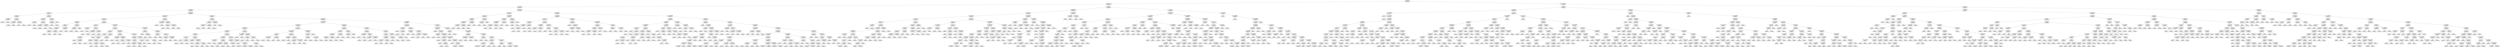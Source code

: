 digraph Tree {
node [shape=box] ;
0 [label="X[3] <= 52.5\nmse = 3664338763.785\nsamples = 1491\nvalue = -33537.186"] ;
1 [label="X[3] <= 27.5\nmse = 3856193003.663\nsamples = 781\nvalue = -64916.695"] ;
0 -> 1 [labeldistance=2.5, labelangle=45, headlabel="True"] ;
2 [label="X[4] <= 162.5\nmse = 4851425983.138\nsamples = 426\nvalue = -80606.449"] ;
1 -> 2 ;
3 [label="X[1] <= 16250.0\nmse = 5736343645.875\nsamples = 213\nvalue = -90020.302"] ;
2 -> 3 ;
4 [label="X[0] <= -25.0\nmse = 5209797771.654\nsamples = 15\nvalue = -122573.08"] ;
3 -> 4 ;
5 [label="X[4] <= 12.5\nmse = 3265682028.804\nsamples = 6\nvalue = -137157.654"] ;
4 -> 5 ;
6 [label="X[1] <= 6250.0\nmse = 919935983.506\nsamples = 2\nvalue = -173552.379"] ;
5 -> 6 ;
7 [label="mse = 0.0\nsamples = 1\nvalue = -143221.932"] ;
6 -> 7 ;
8 [label="mse = -0.0\nsamples = 1\nvalue = -203882.825"] ;
6 -> 8 ;
9 [label="X[3] <= 7.5\nmse = 3445123060.514\nsamples = 4\nvalue = -118960.292"] ;
5 -> 9 ;
10 [label="X[1] <= 6250.0\nmse = 4010104835.302\nsamples = 2\nvalue = -126057.437"] ;
9 -> 10 ;
11 [label="mse = 0.0\nsamples = 1\nvalue = -189382.825"] ;
10 -> 11 ;
12 [label="mse = 0.0\nsamples = 1\nvalue = -62732.048"] ;
10 -> 12 ;
13 [label="X[1] <= 6250.0\nmse = 2779402350.83\nsamples = 2\nvalue = -111863.147"] ;
9 -> 13 ;
14 [label="mse = 0.0\nsamples = 1\nvalue = -59143.109"] ;
13 -> 14 ;
15 [label="mse = 0.0\nsamples = 1\nvalue = -164583.184"] ;
13 -> 15 ;
16 [label="X[4] <= 62.5\nmse = 6269530705.381\nsamples = 9\nvalue = -112850.03"] ;
4 -> 16 ;
17 [label="X[2] <= 62500.0\nmse = 6988778435.501\nsamples = 6\nvalue = -116972.676"] ;
16 -> 17 ;
18 [label="X[5] <= 62.5\nmse = 3733307701.871\nsamples = 2\nvalue = -74351.992"] ;
17 -> 18 ;
19 [label="mse = 0.0\nsamples = 1\nvalue = -13251.193"] ;
18 -> 19 ;
20 [label="mse = 0.0\nsamples = 1\nvalue = -135452.792"] ;
18 -> 20 ;
21 [label="X[3] <= 2.5\nmse = 7254121820.93\nsamples = 4\nvalue = -138283.017"] ;
17 -> 21 ;
22 [label="X[1] <= 6250.0\nmse = 3244791572.346\nsamples = 2\nvalue = -165307.371"] ;
21 -> 22 ;
23 [label="mse = 0.0\nsamples = 1\nvalue = -222270.443"] ;
22 -> 23 ;
24 [label="mse = -0.0\nsamples = 1\nvalue = -108344.299"] ;
22 -> 24 ;
25 [label="X[2] <= 562500.0\nmse = 9802820672.862\nsamples = 2\nvalue = -111258.663"] ;
21 -> 25 ;
26 [label="mse = 0.0\nsamples = 1\nvalue = -12249.469"] ;
25 -> 26 ;
27 [label="mse = 0.0\nsamples = 1\nvalue = -210267.858"] ;
25 -> 27 ;
28 [label="X[0] <= 75.0\nmse = 4729058029.65\nsamples = 3\nvalue = -104604.74"] ;
16 -> 28 ;
29 [label="X[1] <= 1250.0\nmse = 556940510.911\nsamples = 2\nvalue = -151283.238"] ;
28 -> 29 ;
30 [label="mse = 0.0\nsamples = 1\nvalue = -174882.825"] ;
29 -> 30 ;
31 [label="mse = 0.0\nsamples = 1\nvalue = -127683.651"] ;
29 -> 31 ;
32 [label="mse = 0.0\nsamples = 1\nvalue = -11247.744"] ;
28 -> 32 ;
33 [label="X[2] <= 308812480.0\nmse = 5689872695.827\nsamples = 198\nvalue = -87554.182"] ;
3 -> 33 ;
34 [label="X[2] <= 191187504.0\nmse = 5500568718.01\nsamples = 57\nvalue = -74078.697"] ;
33 -> 34 ;
35 [label="X[0] <= -375.0\nmse = 5522347603.573\nsamples = 51\nvalue = -77697.668"] ;
34 -> 35 ;
36 [label="X[0] <= -425.0\nmse = 5566508834.925\nsamples = 9\nvalue = -50828.16"] ;
35 -> 36 ;
37 [label="X[3] <= 7.5\nmse = 5634898178.867\nsamples = 6\nvalue = -55537.925"] ;
36 -> 37 ;
38 [label="X[1] <= 226250.0\nmse = 6629422936.738\nsamples = 4\nvalue = -33339.181"] ;
37 -> 38 ;
39 [label="X[4] <= 12.5\nmse = 8831016399.365\nsamples = 2\nvalue = -50586.133"] ;
38 -> 39 ;
40 [label="mse = 0.0\nsamples = 1\nvalue = -144559.62"] ;
39 -> 40 ;
41 [label="mse = 0.0\nsamples = 1\nvalue = 43387.355"] ;
39 -> 41 ;
42 [label="X[4] <= 12.5\nmse = 3832914814.365\nsamples = 2\nvalue = -16092.23"] ;
38 -> 42 ;
43 [label="mse = 0.0\nsamples = 1\nvalue = 45818.309"] ;
42 -> 43 ;
44 [label="mse = 0.0\nsamples = 1\nvalue = -78002.769"] ;
42 -> 44 ;
45 [label="X[2] <= -108062496.0\nmse = 689143313.456\nsamples = 2\nvalue = -99935.413"] ;
37 -> 45 ;
46 [label="mse = 0.0\nsamples = 1\nvalue = -126186.952"] ;
45 -> 46 ;
47 [label="mse = 0.0\nsamples = 1\nvalue = -73683.873"] ;
45 -> 47 ;
48 [label="X[3] <= 7.5\nmse = 5296638795.919\nsamples = 3\nvalue = -41408.628"] ;
36 -> 48 ;
49 [label="X[5] <= 62.5\nmse = 2856959599.525\nsamples = 2\nvalue = -82591.143"] ;
48 -> 49 ;
50 [label="mse = 0.0\nsamples = 1\nvalue = -29140.609"] ;
49 -> 50 ;
51 [label="mse = 0.0\nsamples = 1\nvalue = -136041.677"] ;
49 -> 51 ;
52 [label="mse = 0.0\nsamples = 1\nvalue = 40956.401"] ;
48 -> 52 ;
53 [label="X[0] <= -275.0\nmse = 5325024809.202\nsamples = 42\nvalue = -83455.42"] ;
35 -> 53 ;
54 [label="X[5] <= 62.5\nmse = 3373044179.715\nsamples = 6\nvalue = -104117.301"] ;
53 -> 54 ;
55 [label="X[0] <= -325.0\nmse = 818845496.429\nsamples = 2\nvalue = -142829.836"] ;
54 -> 55 ;
56 [label="mse = 0.0\nsamples = 1\nvalue = -171445.313"] ;
55 -> 56 ;
57 [label="mse = -0.0\nsamples = 1\nvalue = -114214.36"] ;
55 -> 57 ;
58 [label="X[4] <= 62.5\nmse = 3526148196.747\nsamples = 4\nvalue = -84761.033"] ;
54 -> 58 ;
59 [label="X[2] <= -34937500.0\nmse = 4314386758.093\nsamples = 2\nvalue = -93007.247"] ;
58 -> 59 ;
60 [label="mse = 0.0\nsamples = 1\nvalue = -27323.256"] ;
59 -> 60 ;
61 [label="mse = -0.0\nsamples = 1\nvalue = -158691.239"] ;
59 -> 61 ;
62 [label="X[0] <= -325.0\nmse = 2601909527.838\nsamples = 2\nvalue = -76514.818"] ;
58 -> 62 ;
63 [label="mse = 0.0\nsamples = 1\nvalue = -127523.734"] ;
62 -> 63 ;
64 [label="mse = 0.0\nsamples = 1\nvalue = -25505.902"] ;
62 -> 64 ;
65 [label="X[2] <= 77562496.0\nmse = 5567343995.452\nsamples = 36\nvalue = -80011.774"] ;
53 -> 65 ;
66 [label="X[0] <= 175.0\nmse = 4591852374.419\nsamples = 27\nvalue = -76148.539"] ;
65 -> 66 ;
67 [label="X[3] <= 2.5\nmse = 6541257912.951\nsamples = 12\nvalue = -84407.217"] ;
66 -> 67 ;
68 [label="X[2] <= 0.0\nmse = 7216218593.883\nsamples = 4\nvalue = -52015.81"] ;
67 -> 68 ;
69 [label="X[0] <= -225.0\nmse = 6746463854.592\nsamples = 3\nvalue = -78826.074"] ;
68 -> 69 ;
70 [label="mse = 0.0\nsamples = 1\nvalue = 14933.447"] ;
69 -> 70 ;
71 [label="X[2] <= -5687500.0\nmse = 3526560033.422\nsamples = 2\nvalue = -125705.834"] ;
69 -> 71 ;
72 [label="mse = 0.0\nsamples = 1\nvalue = -185090.681"] ;
71 -> 72 ;
73 [label="mse = 0.0\nsamples = 1\nvalue = -66320.987"] ;
71 -> 73 ;
74 [label="mse = 0.0\nsamples = 1\nvalue = 28414.981"] ;
68 -> 74 ;
75 [label="X[2] <= 0.0\nmse = 5416875171.02\nsamples = 8\nvalue = -100602.92"] ;
67 -> 75 ;
76 [label="X[0] <= -225.0\nmse = 5353633542.471\nsamples = 6\nvalue = -83922.547"] ;
75 -> 76 ;
77 [label="X[4] <= 62.5\nmse = 356472515.37\nsamples = 2\nvalue = -127056.685"] ;
76 -> 77 ;
78 [label="mse = 0.0\nsamples = 1\nvalue = -108176.205"] ;
77 -> 78 ;
79 [label="mse = 0.0\nsamples = 1\nvalue = -145937.165"] ;
77 -> 79 ;
80 [label="X[0] <= -175.0\nmse = 6456798686.947\nsamples = 4\nvalue = -62355.479"] ;
76 -> 80 ;
81 [label="X[5] <= 562.5\nmse = 3381435420.946\nsamples = 2\nvalue = -43987.939"] ;
80 -> 81 ;
82 [label="mse = 0.0\nsamples = 1\nvalue = 14162.172"] ;
81 -> 82 ;
83 [label="mse = 0.0\nsamples = 1\nvalue = -102138.05"] ;
81 -> 83 ;
84 [label="X[3] <= 7.5\nmse = 8857428958.542\nsamples = 2\nvalue = -80723.018"] ;
80 -> 84 ;
85 [label="mse = 0.0\nsamples = 1\nvalue = -174836.933"] ;
84 -> 85 ;
86 [label="mse = -0.0\nsamples = 1\nvalue = 13390.897"] ;
84 -> 86 ;
87 [label="X[5] <= 562.5\nmse = 2267782188.566\nsamples = 2\nvalue = -150644.037"] ;
75 -> 87 ;
88 [label="mse = 0.0\nsamples = 1\nvalue = -103022.8"] ;
87 -> 88 ;
89 [label="mse = -0.0\nsamples = 1\nvalue = -198265.274"] ;
87 -> 89 ;
90 [label="X[2] <= 21312500.0\nmse = 2934111652.766\nsamples = 15\nvalue = -69541.597"] ;
66 -> 90 ;
91 [label="X[3] <= 2.5\nmse = 3779139802.911\nsamples = 6\nvalue = -53224.432"] ;
90 -> 91 ;
92 [label="X[2] <= 11812500.0\nmse = 1553098102.409\nsamples = 2\nvalue = -81406.976"] ;
91 -> 92 ;
93 [label="mse = 0.0\nsamples = 1\nvalue = -120816.342"] ;
92 -> 93 ;
94 [label="mse = -0.0\nsamples = 1\nvalue = -41997.61"] ;
92 -> 94 ;
95 [label="X[2] <= 11812500.0\nmse = 4296468819.849\nsamples = 4\nvalue = -39133.16"] ;
91 -> 95 ;
96 [label="X[3] <= 7.5\nmse = 3885240214.835\nsamples = 2\nvalue = -35369.606"] ;
95 -> 96 ;
97 [label="mse = 0.0\nsamples = 1\nvalue = 26962.089"] ;
96 -> 97 ;
98 [label="mse = 0.0\nsamples = 1\nvalue = -97701.301"] ;
96 -> 98 ;
99 [label="X[4] <= 62.5\nmse = 4679368747.183\nsamples = 2\nvalue = -42896.714"] ;
95 -> 99 ;
100 [label="mse = 0.0\nsamples = 1\nvalue = -111302.626"] ;
99 -> 100 ;
101 [label="mse = -0.0\nsamples = 1\nvalue = 25509.198"] ;
99 -> 101 ;
102 [label="X[3] <= 7.5\nmse = 2074926371.658\nsamples = 9\nvalue = -80419.706"] ;
90 -> 102 ;
103 [label="X[1] <= 141250.0\nmse = 2681983832.519\nsamples = 6\nvalue = -85290.867"] ;
102 -> 103 ;
104 [label="X[5] <= 62.5\nmse = 1433131797.36\nsamples = 4\nvalue = -93378.682"] ;
103 -> 104 ;
105 [label="X[2] <= 34937500.0\nmse = 482724695.494\nsamples = 2\nvalue = -123351.919"] ;
104 -> 105 ;
106 [label="mse = 0.0\nsamples = 1\nvalue = -101380.922"] ;
105 -> 106 ;
107 [label="mse = 0.0\nsamples = 1\nvalue = -145322.916"] ;
105 -> 107 ;
108 [label="X[1] <= 106250.0\nmse = 586749018.746\nsamples = 2\nvalue = -63405.445"] ;
104 -> 108 ;
109 [label="mse = 0.0\nsamples = 1\nvalue = -39182.542"] ;
108 -> 109 ;
110 [label="mse = 0.0\nsamples = 1\nvalue = -87628.348"] ;
108 -> 110 ;
111 [label="X[4] <= 12.5\nmse = 4787211400.556\nsamples = 2\nvalue = -69115.237"] ;
103 -> 111 ;
112 [label="mse = 0.0\nsamples = 1\nvalue = 74.44"] ;
111 -> 112 ;
113 [label="mse = 0.0\nsamples = 1\nvalue = -138304.914"] ;
111 -> 113 ;
114 [label="X[2] <= 34937500.0\nmse = 718442224.977\nsamples = 3\nvalue = -70677.386"] ;
102 -> 114 ;
115 [label="mse = 0.0\nsamples = 1\nvalue = -101788.91"] ;
114 -> 115 ;
116 [label="X[0] <= 375.0\nmse = 351718124.512\nsamples = 2\nvalue = -55121.623"] ;
114 -> 116 ;
117 [label="mse = 0.0\nsamples = 1\nvalue = -36367.474"] ;
116 -> 117 ;
118 [label="mse = -0.0\nsamples = 1\nvalue = -73875.773"] ;
116 -> 118 ;
119 [label="X[2] <= 108062496.0\nmse = 8314723862.767\nsamples = 9\nvalue = -91601.478"] ;
65 -> 119 ;
120 [label="X[3] <= 2.5\nmse = 7805352102.705\nsamples = 3\nvalue = -115082.359"] ;
119 -> 120 ;
121 [label="mse = 0.0\nsamples = 1\nvalue = -214269.819"] ;
120 -> 121 ;
122 [label="X[4] <= 62.5\nmse = 4329414041.896\nsamples = 2\nvalue = -65488.63"] ;
120 -> 122 ;
123 [label="mse = 0.0\nsamples = 1\nvalue = 309.653"] ;
122 -> 123 ;
124 [label="mse = 0.0\nsamples = 1\nvalue = -131286.912"] ;
122 -> 124 ;
125 [label="X[4] <= 12.5\nmse = 8155895901.835\nsamples = 6\nvalue = -79861.037"] ;
119 -> 125 ;
126 [label="X[0] <= 525.0\nmse = 2665874747.143\nsamples = 2\nvalue = -12623.819"] ;
125 -> 126 ;
127 [label="mse = 0.0\nsamples = 1\nvalue = -64255.929"] ;
126 -> 127 ;
128 [label="mse = 0.0\nsamples = 1\nvalue = 39008.291"] ;
126 -> 128 ;
129 [label="X[3] <= 7.5\nmse = 7510273823.368\nsamples = 4\nvalue = -113479.647"] ;
125 -> 129 ;
130 [label="X[1] <= 276250.0\nmse = 5136190687.125\nsamples = 2\nvalue = -131349.707"] ;
129 -> 130 ;
131 [label="mse = 0.0\nsamples = 1\nvalue = -203016.929"] ;
130 -> 131 ;
132 [label="mse = 0.0\nsamples = 1\nvalue = -59682.485"] ;
130 -> 132 ;
133 [label="X[2] <= 145687504.0\nmse = 9245678829.862\nsamples = 2\nvalue = -95609.586"] ;
129 -> 133 ;
134 [label="mse = 0.0\nsamples = 1\nvalue = 544.867"] ;
133 -> 134 ;
135 [label="mse = 0.0\nsamples = 1\nvalue = -191764.039"] ;
133 -> 135 ;
136 [label="X[4] <= 12.5\nmse = 4257868906.828\nsamples = 6\nvalue = -43317.436"] ;
34 -> 136 ;
137 [label="X[2] <= 245312496.0\nmse = 2361814790.861\nsamples = 2\nvalue = -78799.631"] ;
136 -> 137 ;
138 [label="mse = 0.0\nsamples = 1\nvalue = -127398.137"] ;
137 -> 138 ;
139 [label="mse = -0.0\nsamples = 1\nvalue = -30201.125"] ;
137 -> 139 ;
140 [label="X[0] <= 625.0\nmse = 4261656350.138\nsamples = 4\nvalue = -25576.339"] ;
136 -> 140 ;
141 [label="X[3] <= 7.5\nmse = 2112428493.956\nsamples = 2\nvalue = -9147.879"] ;
140 -> 141 ;
142 [label="mse = 0.0\nsamples = 1\nvalue = 36813.284"] ;
141 -> 142 ;
143 [label="mse = 0.0\nsamples = 1\nvalue = -55109.042"] ;
141 -> 143 ;
144 [label="X[4] <= 62.5\nmse = 5871095638.035\nsamples = 2\nvalue = -42004.798"] ;
140 -> 144 ;
145 [label="mse = 0.0\nsamples = 1\nvalue = -118627.873"] ;
144 -> 145 ;
146 [label="mse = 0.0\nsamples = 1\nvalue = 34618.277"] ;
144 -> 146 ;
147 [label="X[0] <= 775.0\nmse = 5663315977.802\nsamples = 141\nvalue = -93001.719"] ;
33 -> 147 ;
148 [label="X[3] <= 7.5\nmse = 6341642582.088\nsamples = 6\nvalue = -119861.828"] ;
147 -> 148 ;
149 [label="X[3] <= 2.5\nmse = 6615669868.752\nsamples = 4\nvalue = -145807.478"] ;
148 -> 149 ;
150 [label="X[0] <= 725.0\nmse = 3334045230.711\nsamples = 2\nvalue = -170115.796"] ;
149 -> 150 ;
151 [label="mse = 0.0\nsamples = 1\nvalue = -227856.988"] ;
150 -> 151 ;
152 [label="mse = 0.0\nsamples = 1\nvalue = -112374.605"] ;
150 -> 152 ;
153 [label="X[0] <= 725.0\nmse = 8715505830.986\nsamples = 2\nvalue = -121499.16"] ;
149 -> 153 ;
154 [label="mse = 0.0\nsamples = 1\nvalue = -28142.286"] ;
153 -> 154 ;
155 [label="mse = 0.0\nsamples = 1\nvalue = -214856.033"] ;
153 -> 155 ;
156 [label="X[2] <= 382437504.0\nmse = 1754527545.463\nsamples = 2\nvalue = -67970.529"] ;
148 -> 156 ;
157 [label="mse = 0.0\nsamples = 1\nvalue = -109857.61"] ;
156 -> 157 ;
158 [label="mse = 0.0\nsamples = 1\nvalue = -26083.448"] ;
156 -> 158 ;
159 [label="X[1] <= 3901250.0\nmse = 5599677879.051\nsamples = 135\nvalue = -91807.936"] ;
147 -> 159 ;
160 [label="X[2] <= 3909937664.0\nmse = 5476070438.699\nsamples = 72\nvalue = -87411.101"] ;
159 -> 160 ;
161 [label="X[1] <= 1756250.0\nmse = 5225567776.644\nsamples = 48\nvalue = -90856.426"] ;
160 -> 161 ;
162 [label="X[1] <= 1501250.0\nmse = 5092368866.007\nsamples = 33\nvalue = -85129.675"] ;
161 -> 162 ;
163 [label="X[0] <= 925.0\nmse = 5203233281.229\nsamples = 27\nvalue = -92337.305"] ;
162 -> 163 ;
164 [label="X[0] <= 825.0\nmse = 4978402341.502\nsamples = 9\nvalue = -75642.436"] ;
163 -> 164 ;
165 [label="X[3] <= 2.5\nmse = 7610826776.687\nsamples = 3\nvalue = -98827.533"] ;
164 -> 165 ;
166 [label="mse = 0.0\nsamples = 1\nvalue = 11467.477"] ;
165 -> 166 ;
167 [label="X[4] <= 62.5\nmse = 2292498236.781\nsamples = 2\nvalue = -153975.038"] ;
165 -> 167 ;
168 [label="mse = 0.0\nsamples = 1\nvalue = -106094.998"] ;
167 -> 168 ;
169 [label="mse = -0.0\nsamples = 1\nvalue = -201855.079"] ;
167 -> 169 ;
170 [label="X[5] <= 62.5\nmse = 3259028567.041\nsamples = 6\nvalue = -64049.887"] ;
164 -> 170 ;
171 [label="X[0] <= 875.0\nmse = 1201487681.262\nsamples = 2\nvalue = -93902.912"] ;
170 -> 171 ;
172 [label="mse = 0.0\nsamples = 1\nvalue = -128565.394"] ;
171 -> 172 ;
173 [label="mse = -0.0\nsamples = 1\nvalue = -59240.43"] ;
171 -> 173 ;
174 [label="X[2] <= 671562496.0\nmse = 3619396705.333\nsamples = 4\nvalue = -49123.375"] ;
170 -> 174 ;
175 [label="X[5] <= 562.5\nmse = 3067231937.245\nsamples = 2\nvalue = -44432.796"] ;
174 -> 175 ;
176 [label="mse = 0.0\nsamples = 1\nvalue = 10949.8"] ;
175 -> 176 ;
177 [label="mse = 0.0\nsamples = 1\nvalue = -99815.392"] ;
175 -> 177 ;
178 [label="X[3] <= 7.5\nmse = 4127558412.564\nsamples = 2\nvalue = -53813.954"] ;
174 -> 178 ;
179 [label="mse = 0.0\nsamples = 1\nvalue = -118060.031"] ;
178 -> 179 ;
180 [label="mse = 0.0\nsamples = 1\nvalue = 10432.123"] ;
178 -> 180 ;
181 [label="X[0] <= 1025.0\nmse = 5106609773.009\nsamples = 18\nvalue = -100684.739"] ;
163 -> 181 ;
182 [label="X[5] <= 62.5\nmse = 2353764376.524\nsamples = 6\nvalue = -110701.852"] ;
181 -> 182 ;
183 [label="X[1] <= 951250.0\nmse = 1316802650.014\nsamples = 2\nvalue = -142727.605"] ;
182 -> 183 ;
184 [label="mse = 0.0\nsamples = 1\nvalue = -179015.381"] ;
183 -> 184 ;
185 [label="mse = 0.0\nsamples = 1\nvalue = -106439.83"] ;
183 -> 185 ;
186 [label="X[5] <= 562.5\nmse = 2103008578.34\nsamples = 4\nvalue = -94688.975"] ;
182 -> 186 ;
187 [label="X[1] <= 951250.0\nmse = 2963308228.194\nsamples = 2\nvalue = -109828.554"] ;
186 -> 187 ;
188 [label="mse = 0.0\nsamples = 1\nvalue = -55392.277"] ;
187 -> 188 ;
189 [label="mse = -0.0\nsamples = 1\nvalue = -164264.831"] ;
187 -> 189 ;
190 [label="X[1] <= 951250.0\nmse = 784295235.411\nsamples = 2\nvalue = -79549.396"] ;
186 -> 190 ;
191 [label="mse = 0.0\nsamples = 1\nvalue = -107554.668"] ;
190 -> 191 ;
192 [label="mse = -0.0\nsamples = 1\nvalue = -51544.125"] ;
190 -> 192 ;
193 [label="X[5] <= 62.5\nmse = 6407775559.183\nsamples = 12\nvalue = -95676.183"] ;
181 -> 193 ;
194 [label="X[1] <= 1381250.0\nmse = 8707552971.553\nsamples = 4\nvalue = -75083.36"] ;
193 -> 194 ;
195 [label="X[0] <= 1075.0\nmse = 7386257940.824\nsamples = 3\nvalue = -107578.793"] ;
194 -> 195 ;
196 [label="mse = 0.0\nsamples = 1\nvalue = -12238.874"] ;
195 -> 196 ;
197 [label="mse = 4262111807.549\nsamples = 2\nvalue = -155248.752"] ;
195 -> 197 ;
198 [label="mse = 0.0\nsamples = 1\nvalue = 22402.939"] ;
194 -> 198 ;
199 [label="X[0] <= 1175.0\nmse = 4939838592.391\nsamples = 8\nvalue = -105972.594"] ;
193 -> 199 ;
200 [label="X[0] <= 1075.0\nmse = 5026862675.382\nsamples = 6\nvalue = -94555.476"] ;
199 -> 200 ;
201 [label="mse = 652898756.098\nsamples = 2\nvalue = -123962.397"] ;
200 -> 201 ;
202 [label="mse = 6565269401.938\nsamples = 4\nvalue = -79852.016"] ;
200 -> 202 ;
203 [label="X[5] <= 562.5\nmse = 3114559487.776\nsamples = 2\nvalue = -140223.946"] ;
199 -> 203 ;
204 [label="mse = 0.0\nsamples = 1\nvalue = -84415.708"] ;
203 -> 204 ;
205 [label="mse = -0.0\nsamples = 1\nvalue = -196032.185"] ;
203 -> 205 ;
206 [label="X[5] <= 62.5\nmse = 3307718174.914\nsamples = 6\nvalue = -52695.339"] ;
162 -> 206 ;
207 [label="X[2] <= 2075062528.0\nmse = 1519134376.96\nsamples = 2\nvalue = -83061.832"] ;
206 -> 207 ;
208 [label="mse = 0.0\nsamples = 1\nvalue = -122037.906"] ;
207 -> 208 ;
209 [label="mse = 0.0\nsamples = 1\nvalue = -44085.757"] ;
207 -> 209 ;
210 [label="X[1] <= 1626250.0\nmse = 3510417149.462\nsamples = 4\nvalue = -37512.092"] ;
206 -> 210 ;
211 [label="X[3] <= 7.5\nmse = 2501623443.111\nsamples = 2\nvalue = -28851.283"] ;
210 -> 211 ;
212 [label="mse = 0.0\nsamples = 1\nvalue = 21164.949"] ;
211 -> 212 ;
213 [label="mse = 0.0\nsamples = 1\nvalue = -78867.514"] ;
211 -> 213 ;
214 [label="X[3] <= 7.5\nmse = 4369191606.436\nsamples = 2\nvalue = -46172.902"] ;
210 -> 214 ;
215 [label="mse = 0.0\nsamples = 1\nvalue = -112272.763"] ;
214 -> 215 ;
216 [label="mse = -0.0\nsamples = 1\nvalue = 19926.959"] ;
214 -> 216 ;
217 [label="X[3] <= 7.5\nmse = 5287723791.737\nsamples = 15\nvalue = -103455.279"] ;
161 -> 217 ;
218 [label="X[2] <= 2896312320.0\nmse = 5710928722.224\nsamples = 10\nvalue = -113260.108"] ;
217 -> 218 ;
219 [label="X[5] <= 62.5\nmse = 4882412831.9\nsamples = 4\nvalue = -139665.183"] ;
218 -> 219 ;
220 [label="X[2] <= 2602187520.0\nmse = 2779703984.877\nsamples = 2\nvalue = -159634.478"] ;
219 -> 220 ;
221 [label="mse = 0.0\nsamples = 1\nvalue = -212357.376"] ;
220 -> 221 ;
222 [label="mse = -0.0\nsamples = 1\nvalue = -106911.58"] ;
220 -> 222 ;
223 [label="X[0] <= 1375.0\nmse = 6187576205.375\nsamples = 2\nvalue = -119695.888"] ;
219 -> 223 ;
224 [label="mse = 0.0\nsamples = 1\nvalue = -41034.74"] ;
223 -> 224 ;
225 [label="mse = 0.0\nsamples = 1\nvalue = -198357.036"] ;
223 -> 225 ;
226 [label="X[0] <= 1475.0\nmse = 5488574897.859\nsamples = 6\nvalue = -95656.725"] ;
218 -> 226 ;
227 [label="X[4] <= 12.5\nmse = 2335560656.087\nsamples = 2\nvalue = -51309.677"] ;
226 -> 227 ;
228 [label="mse = 0.0\nsamples = 1\nvalue = -2982.038"] ;
227 -> 228 ;
229 [label="mse = 0.0\nsamples = 1\nvalue = -99637.315"] ;
227 -> 229 ;
230 [label="X[4] <= 12.5\nmse = 5590086501.072\nsamples = 4\nvalue = -117830.249"] ;
226 -> 230 ;
231 [label="X[0] <= 1525.0\nmse = 1955847846.842\nsamples = 2\nvalue = -145367.037"] ;
230 -> 231 ;
232 [label="mse = 0.0\nsamples = 1\nvalue = -189592.006"] ;
231 -> 232 ;
233 [label="mse = 0.0\nsamples = 1\nvalue = -101142.069"] ;
231 -> 233 ;
234 [label="X[2] <= 3549437440.0\nmse = 7707775744.578\nsamples = 2\nvalue = -90293.461"] ;
230 -> 234 ;
235 [label="mse = 0.0\nsamples = 1\nvalue = -2499.522"] ;
234 -> 235 ;
236 [label="mse = 0.0\nsamples = 1\nvalue = -178087.4"] ;
234 -> 236 ;
237 [label="X[2] <= 3549437440.0\nmse = 3864505815.607\nsamples = 5\nvalue = -83845.619"] ;
217 -> 237 ;
238 [label="X[1] <= 2031250.0\nmse = 2738156646.882\nsamples = 4\nvalue = -104302.773"] ;
237 -> 238 ;
239 [label="X[0] <= 1375.0\nmse = 1040833304.422\nsamples = 2\nvalue = -70245.671"] ;
238 -> 239 ;
240 [label="mse = 0.0\nsamples = 1\nvalue = -102507.62"] ;
239 -> 240 ;
241 [label="mse = -0.0\nsamples = 1\nvalue = -37983.723"] ;
239 -> 241 ;
242 [label="X[1] <= 2176250.0\nmse = 2115707699.501\nsamples = 2\nvalue = -138359.874"] ;
238 -> 242 ;
243 [label="mse = 0.0\nsamples = 1\nvalue = -184356.696"] ;
242 -> 243 ;
244 [label="mse = -0.0\nsamples = 1\nvalue = -92363.051"] ;
242 -> 244 ;
245 [label="mse = -0.0\nsamples = 1\nvalue = -2017.006"] ;
237 -> 245 ;
246 [label="X[0] <= 1725.0\nmse = 5905854183.825\nsamples = 24\nvalue = -80520.451"] ;
160 -> 246 ;
247 [label="X[0] <= 1675.0\nmse = 5987327223.562\nsamples = 9\nvalue = -62249.108"] ;
246 -> 247 ;
248 [label="X[5] <= 562.5\nmse = 6256916464.917\nsamples = 6\nvalue = -72141.751"] ;
247 -> 248 ;
249 [label="X[0] <= 1625.0\nmse = 6252794311.891\nsamples = 4\nvalue = -43694.806"] ;
248 -> 249 ;
250 [label="X[5] <= 62.5\nmse = 4272515758.876\nsamples = 2\nvalue = -30950.794"] ;
249 -> 250 ;
251 [label="mse = 0.0\nsamples = 1\nvalue = 34413.69"] ;
250 -> 251 ;
252 [label="mse = 0.0\nsamples = 1\nvalue = -96315.278"] ;
250 -> 252 ;
253 [label="X[3] <= 2.5\nmse = 7908253182.994\nsamples = 2\nvalue = -56438.818"] ;
249 -> 253 ;
254 [label="mse = 0.0\nsamples = 1\nvalue = -145367.178"] ;
253 -> 254 ;
255 [label="mse = 0.0\nsamples = 1\nvalue = 32489.542"] ;
253 -> 255 ;
256 [label="X[1] <= 2641250.0\nmse = 1409788733.408\nsamples = 2\nvalue = -129035.641"] ;
248 -> 256 ;
257 [label="mse = 0.0\nsamples = 1\nvalue = -166582.794"] ;
256 -> 257 ;
258 [label="mse = 0.0\nsamples = 1\nvalue = -91488.487"] ;
256 -> 258 ;
259 [label="X[3] <= 7.5\nmse = 4860962423.174\nsamples = 3\nvalue = -42463.822"] ;
247 -> 259 ;
260 [label="X[5] <= 62.5\nmse = 3291493884.747\nsamples = 2\nvalue = -78978.43"] ;
259 -> 260 ;
261 [label="mse = 0.0\nsamples = 1\nvalue = -21606.887"] ;
260 -> 261 ;
262 [label="mse = 0.0\nsamples = 1\nvalue = -136349.972"] ;
260 -> 262 ;
263 [label="mse = -0.0\nsamples = 1\nvalue = 30565.394"] ;
259 -> 263 ;
264 [label="X[0] <= 1825.0\nmse = 5536482051.484\nsamples = 15\nvalue = -91483.257"] ;
246 -> 264 ;
265 [label="X[3] <= 2.5\nmse = 5658297263.838\nsamples = 6\nvalue = -109646.224"] ;
264 -> 265 ;
266 [label="X[1] <= 3151250.0\nmse = 3249178561.713\nsamples = 2\nvalue = -150173.823"] ;
265 -> 266 ;
267 [label="mse = 0.0\nsamples = 1\nvalue = -207175.389"] ;
266 -> 267 ;
268 [label="mse = 0.0\nsamples = 1\nvalue = -93172.256"] ;
266 -> 268 ;
269 [label="X[3] <= 7.5\nmse = 5630991927.488\nsamples = 4\nvalue = -89382.425"] ;
265 -> 269 ;
270 [label="X[1] <= 3151250.0\nmse = 7624021828.16\nsamples = 2\nvalue = -106608.777"] ;
269 -> 270 ;
271 [label="mse = 0.0\nsamples = 1\nvalue = -19293.133"] ;
270 -> 271 ;
272 [label="mse = 0.0\nsamples = 1\nvalue = -193924.422"] ;
270 -> 272 ;
273 [label="X[2] <= 5595687424.0\nmse = 3044467578.155\nsamples = 2\nvalue = -72156.072"] ;
269 -> 273 ;
274 [label="mse = 0.0\nsamples = 1\nvalue = -127332.766"] ;
273 -> 274 ;
275 [label="mse = -0.0\nsamples = 1\nvalue = -16979.378"] ;
273 -> 275 ;
276 [label="X[0] <= 1925.0\nmse = 5088723727.707\nsamples = 9\nvalue = -79374.613"] ;
264 -> 276 ;
277 [label="X[3] <= 7.5\nmse = 5401894933.111\nsamples = 6\nvalue = -83499.749"] ;
276 -> 277 ;
278 [label="X[1] <= 3516250.0\nmse = 5189625554.989\nsamples = 4\nvalue = -60055.068"] ;
277 -> 278 ;
279 [label="X[5] <= 62.5\nmse = 2164353860.646\nsamples = 2\nvalue = -40115.896"] ;
278 -> 279 ;
280 [label="mse = 0.0\nsamples = 1\nvalue = 6406.721"] ;
279 -> 280 ;
281 [label="mse = 0.0\nsamples = 1\nvalue = -86638.513"] ;
279 -> 281 ;
282 [label="X[5] <= 62.5\nmse = 7419756086.932\nsamples = 2\nvalue = -79994.24"] ;
278 -> 282 ;
283 [label="mse = 0.0\nsamples = 1\nvalue = -166132.246"] ;
282 -> 283 ;
284 [label="mse = 0.0\nsamples = 1\nvalue = 6143.766"] ;
282 -> 284 ;
285 [label="X[0] <= 1875.0\nmse = 2528515181.283\nsamples = 2\nvalue = -130389.112"] ;
277 -> 285 ;
286 [label="mse = 0.0\nsamples = 1\nvalue = -180673.455"] ;
285 -> 286 ;
287 [label="mse = 0.0\nsamples = 1\nvalue = -80104.769"] ;
285 -> 287 ;
288 [label="X[5] <= 562.5\nmse = 4360280803.931\nsamples = 3\nvalue = -71124.34"] ;
276 -> 288 ;
289 [label="X[5] <= 62.5\nmse = 2093076260.926\nsamples = 2\nvalue = -109626.915"] ;
288 -> 289 ;
290 [label="mse = 0.0\nsamples = 1\nvalue = -63876.765"] ;
289 -> 290 ;
291 [label="mse = 0.0\nsamples = 1\nvalue = -155377.065"] ;
289 -> 291 ;
292 [label="mse = -0.0\nsamples = 1\nvalue = 5880.811"] ;
288 -> 292 ;
293 [label="X[2] <= 9599686656.0\nmse = 5693599459.423\nsamples = 63\nvalue = -96832.891"] ;
159 -> 293 ;
294 [label="X[2] <= 8307562496.0\nmse = 9584767328.199\nsamples = 9\nvalue = -141063.378"] ;
293 -> 294 ;
295 [label="X[5] <= 62.5\nmse = 8805351242.272\nsamples = 3\nvalue = -163871.56"] ;
294 -> 295 ;
296 [label="mse = 0.0\nsamples = 1\nvalue = -287207.058"] ;
295 -> 296 ;
297 [label="X[4] <= 62.5\nmse = 1799292983.34\nsamples = 2\nvalue = -102203.811"] ;
295 -> 297 ;
298 [label="mse = 0.0\nsamples = 1\nvalue = -59785.737"] ;
297 -> 298 ;
299 [label="mse = 0.0\nsamples = 1\nvalue = -144621.885"] ;
297 -> 299 ;
300 [label="X[4] <= 12.5\nmse = 9584315505.225\nsamples = 6\nvalue = -129659.287"] ;
294 -> 300 ;
301 [label="X[1] <= 4306250.0\nmse = 1104784673.754\nsamples = 2\nvalue = -55957.141"] ;
300 -> 301 ;
302 [label="mse = 0.0\nsamples = 1\nvalue = -89195.442"] ;
301 -> 302 ;
303 [label="mse = -0.0\nsamples = 1\nvalue = -22718.839"] ;
301 -> 303 ;
304 [label="X[5] <= 562.5\nmse = 9750076096.586\nsamples = 4\nvalue = -166510.361"] ;
300 -> 304 ;
305 [label="X[1] <= 4306250.0\nmse = 9146113164.533\nsamples = 2\nvalue = -176570.791"] ;
304 -> 305 ;
306 [label="mse = 0.0\nsamples = 1\nvalue = -272206.105"] ;
305 -> 306 ;
307 [label="mse = -0.0\nsamples = 1\nvalue = -80935.478"] ;
305 -> 307 ;
308 [label="X[0] <= 2075.0\nmse = 10151614502.836\nsamples = 2\nvalue = -156449.93"] ;
304 -> 308 ;
309 [label="mse = 0.0\nsamples = 1\nvalue = -55694.709"] ;
308 -> 309 ;
310 [label="mse = 0.0\nsamples = 1\nvalue = -257205.151"] ;
308 -> 310 ;
311 [label="X[5] <= 62.5\nmse = 4664672809.743\nsamples = 54\nvalue = -89461.143"] ;
293 -> 311 ;
312 [label="X[2] <= 10293187584.0\nmse = 5108999074.616\nsamples = 18\nvalue = -98933.104"] ;
311 -> 312 ;
313 [label="mse = 0.0\nsamples = 1\nvalue = -191809.866"] ;
312 -> 313 ;
314 [label="X[1] <= 5176250.0\nmse = 4872263130.24\nsamples = 17\nvalue = -93469.765"] ;
312 -> 314 ;
315 [label="X[0] <= 2225.0\nmse = 3462855611.703\nsamples = 2\nvalue = -39869.372"] ;
314 -> 315 ;
316 [label="mse = 0.0\nsamples = 1\nvalue = -98715.405"] ;
315 -> 316 ;
317 [label="mse = -0.0\nsamples = 1\nvalue = 18976.662"] ;
315 -> 317 ;
318 [label="X[2] <= 15165562880.0\nmse = 4626041574.168\nsamples = 15\nvalue = -100616.485"] ;
314 -> 318 ;
319 [label="X[1] <= 5406250.0\nmse = 1463271324.559\nsamples = 4\nvalue = -130384.76"] ;
318 -> 319 ;
320 [label="mse = 0.0\nsamples = 1\nvalue = -165606.617"] ;
319 -> 320 ;
321 [label="X[1] <= 5641250.0\nmse = 1399659907.844\nsamples = 3\nvalue = -118644.141"] ;
319 -> 321 ;
322 [label="mse = 0.0\nsamples = 1\nvalue = -69428.693"] ;
321 -> 322 ;
323 [label="X[0] <= 2425.0\nmse = 282869605.345\nsamples = 2\nvalue = -143251.866"] ;
321 -> 323 ;
324 [label="mse = 0.0\nsamples = 1\nvalue = -160070.593"] ;
323 -> 324 ;
325 [label="mse = 0.0\nsamples = 1\nvalue = -126433.138"] ;
323 -> 325 ;
326 [label="X[2] <= 16103187456.0\nmse = 5336726507.468\nsamples = 11\nvalue = -89791.657"] ;
318 -> 326 ;
327 [label="mse = 0.0\nsamples = 1\nvalue = -5564.016"] ;
326 -> 327 ;
328 [label="X[1] <= 6631250.0\nmse = 5090026656.211\nsamples = 10\nvalue = -98214.421"] ;
326 -> 328 ;
329 [label="mse = 0.0\nsamples = 1\nvalue = -195478.62"] ;
328 -> 329 ;
330 [label="X[0] <= 2675.0\nmse = 4487643902.153\nsamples = 9\nvalue = -87407.288"] ;
328 -> 330 ;
331 [label="mse = 3632517925.633\nsamples = 2\nvalue = -33535.75"] ;
330 -> 331 ;
332 [label="mse = 3665872399.128\nsamples = 7\nvalue = -102799.156"] ;
330 -> 332 ;
333 [label="X[0] <= 2175.0\nmse = 4375221135.813\nsamples = 36\nvalue = -84725.162"] ;
311 -> 333 ;
334 [label="X[3] <= 7.5\nmse = 663721862.525\nsamples = 2\nvalue = -46912.714"] ;
333 -> 334 ;
335 [label="mse = 0.0\nsamples = 1\nvalue = -21149.914"] ;
334 -> 335 ;
336 [label="mse = 0.0\nsamples = 1\nvalue = -72675.514"] ;
334 -> 336 ;
337 [label="X[2] <= 11778811904.0\nmse = 4504492504.026\nsamples = 34\nvalue = -86949.424"] ;
333 -> 337 ;
338 [label="X[3] <= 7.5\nmse = 4102746995.05\nsamples = 4\nvalue = -114655.487"] ;
337 -> 338 ;
339 [label="X[2] <= 11019313152.0\nmse = 1865447316.53\nsamples = 2\nvalue = -136117.294"] ;
338 -> 339 ;
340 [label="mse = 0.0\nsamples = 1\nvalue = -179308.119"] ;
339 -> 340 ;
341 [label="mse = 0.0\nsamples = 1\nvalue = -92926.47"] ;
339 -> 341 ;
342 [label="X[0] <= 2225.0\nmse = 5418828336.308\nsamples = 2\nvalue = -93193.68"] ;
338 -> 342 ;
343 [label="mse = 0.0\nsamples = 1\nvalue = -19580.989"] ;
342 -> 343 ;
344 [label="mse = 0.0\nsamples = 1\nvalue = -166806.371"] ;
342 -> 344 ;
345 [label="X[1] <= 5406250.0\nmse = 4442061761.577\nsamples = 30\nvalue = -83255.282"] ;
337 -> 345 ;
346 [label="X[3] <= 7.5\nmse = 2762355398.411\nsamples = 2\nvalue = -34579.421"] ;
345 -> 346 ;
347 [label="mse = 0.0\nsamples = 1\nvalue = 17978.694"] ;
346 -> 347 ;
348 [label="mse = -0.0\nsamples = 1\nvalue = -87137.535"] ;
346 -> 348 ;
349 [label="X[0] <= 2675.0\nmse = 4380713787.438\nsamples = 28\nvalue = -86732.129"] ;
345 -> 349 ;
350 [label="X[0] <= 2625.0\nmse = 3964173162.684\nsamples = 14\nvalue = -98152.147"] ;
349 -> 350 ;
351 [label="X[4] <= 62.5\nmse = 4134563984.266\nsamples = 12\nvalue = -92783.969"] ;
350 -> 351 ;
352 [label="mse = 3638070921.893\nsamples = 6\nvalue = -112496.808"] ;
351 -> 352 ;
353 [label="mse = 3853864993.642\nsamples = 6\nvalue = -73071.13"] ;
351 -> 353 ;
354 [label="X[5] <= 562.5\nmse = 1731500060.361\nsamples = 2\nvalue = -130361.216"] ;
350 -> 354 ;
355 [label="mse = 0.0\nsamples = 1\nvalue = -88749.919"] ;
354 -> 355 ;
356 [label="mse = 0.0\nsamples = 1\nvalue = -171972.514"] ;
354 -> 356 ;
357 [label="X[0] <= 2725.0\nmse = 4536420800.471\nsamples = 14\nvalue = -75312.111"] ;
349 -> 357 ;
358 [label="X[4] <= 62.5\nmse = 2955107944.908\nsamples = 2\nvalue = -29332.81"] ;
357 -> 358 ;
359 [label="mse = 0.0\nsamples = 1\nvalue = 25028.094"] ;
358 -> 359 ;
360 [label="mse = 0.0\nsamples = 1\nvalue = -83693.715"] ;
358 -> 360 ;
361 [label="X[4] <= 62.5\nmse = 4388898692.161\nsamples = 12\nvalue = -82975.328"] ;
357 -> 361 ;
362 [label="mse = 3673638585.226\nsamples = 6\nvalue = -99026.938"] ;
361 -> 362 ;
363 [label="mse = 4588850446.57\nsamples = 6\nvalue = -66923.719"] ;
361 -> 363 ;
364 [label="X[2] <= -11812500.0\nmse = 3789267076.039\nsamples = 213\nvalue = -71192.596"] ;
2 -> 364 ;
365 [label="X[1] <= 141250.0\nmse = 3271718957.138\nsamples = 18\nvalue = -52973.547"] ;
364 -> 365 ;
366 [label="X[0] <= -275.0\nmse = 3638076736.325\nsamples = 9\nvalue = -40427.843"] ;
365 -> 366 ;
367 [label="X[5] <= 11812.5\nmse = 3665440954.245\nsamples = 6\nvalue = -43889.622"] ;
366 -> 367 ;
368 [label="X[1] <= 106250.0\nmse = 4546639222.586\nsamples = 4\nvalue = -27357.983"] ;
367 -> 368 ;
369 [label="X[5] <= 5687.5\nmse = 6014024625.002\nsamples = 2\nvalue = -41455.649"] ;
368 -> 369 ;
370 [label="mse = 0.0\nsamples = 1\nvalue = -119005.791"] ;
369 -> 370 ;
371 [label="mse = -0.0\nsamples = 1\nvalue = 36094.494"] ;
369 -> 371 ;
372 [label="X[5] <= 5687.5\nmse = 2681765468.652\nsamples = 2\nvalue = -13260.317"] ;
368 -> 372 ;
373 [label="mse = 0.0\nsamples = 1\nvalue = 38525.448"] ;
372 -> 373 ;
374 [label="mse = 0.0\nsamples = 1\nvalue = -65046.083"] ;
372 -> 374 ;
375 [label="X[2] <= -34937500.0\nmse = 263273802.566\nsamples = 2\nvalue = -76952.901"] ;
367 -> 375 ;
376 [label="mse = 0.0\nsamples = 1\nvalue = -93178.616"] ;
375 -> 376 ;
377 [label="mse = 0.0\nsamples = 1\nvalue = -60727.187"] ;
375 -> 377 ;
378 [label="X[5] <= 11812.5\nmse = 3511444817.46\nsamples = 3\nvalue = -33504.285"] ;
366 -> 378 ;
379 [label="X[4] <= 312.5\nmse = 1883529610.883\nsamples = 2\nvalue = -67088.198"] ;
378 -> 379 ;
380 [label="mse = 0.0\nsamples = 1\nvalue = -23688.548"] ;
379 -> 380 ;
381 [label="mse = -0.0\nsamples = 1\nvalue = -110487.848"] ;
379 -> 381 ;
382 [label="mse = 0.0\nsamples = 1\nvalue = 33663.54"] ;
378 -> 382 ;
383 [label="X[2] <= -77562496.0\nmse = 2590571840.673\nsamples = 9\nvalue = -65519.25"] ;
365 -> 383 ;
384 [label="X[5] <= 11812.5\nmse = 2829655193.517\nsamples = 6\nvalue = -69877.344"] ;
383 -> 384 ;
385 [label="X[2] <= -108062496.0\nmse = 3609533126.286\nsamples = 4\nvalue = -56930.329"] ;
384 -> 385 ;
386 [label="X[5] <= 5687.5\nmse = 3717508136.652\nsamples = 2\nvalue = -57836.568"] ;
385 -> 386 ;
387 [label="mse = 0.0\nsamples = 1\nvalue = 3134.803"] ;
386 -> 387 ;
388 [label="mse = 0.0\nsamples = 1\nvalue = -118807.94"] ;
386 -> 388 ;
389 [label="X[3] <= 17.5\nmse = 3499915574.725\nsamples = 2\nvalue = -56024.089"] ;
385 -> 389 ;
390 [label="mse = 0.0\nsamples = 1\nvalue = -115184.173"] ;
389 -> 390 ;
391 [label="mse = 0.0\nsamples = 1\nvalue = 3135.995"] ;
389 -> 391 ;
392 [label="X[0] <= -475.0\nmse = 264148078.675\nsamples = 2\nvalue = -95771.375"] ;
384 -> 392 ;
393 [label="mse = 0.0\nsamples = 1\nvalue = -79518.742"] ;
392 -> 393 ;
394 [label="mse = 0.0\nsamples = 1\nvalue = -112024.008"] ;
392 -> 394 ;
395 [label="X[3] <= 22.5\nmse = 1998447224.588\nsamples = 3\nvalue = -56803.061"] ;
383 -> 395 ;
396 [label="X[5] <= 5687.5\nmse = 303045712.674\nsamples = 2\nvalue = -86773.186"] ;
395 -> 396 ;
397 [label="mse = 0.0\nsamples = 1\nvalue = -69364.978"] ;
396 -> 397 ;
398 [label="mse = 0.0\nsamples = 1\nvalue = -104181.394"] ;
396 -> 398 ;
399 [label="mse = -0.0\nsamples = 1\nvalue = 3137.188"] ;
395 -> 399 ;
400 [label="X[1] <= 76250.0\nmse = 3803572396.687\nsamples = 195\nvalue = -72874.355"] ;
364 -> 400 ;
401 [label="X[2] <= 62500.0\nmse = 3472763030.698\nsamples = 30\nvalue = -86088.833"] ;
400 -> 401 ;
402 [label="X[3] <= 17.5\nmse = 3189747034.358\nsamples = 15\nvalue = -72918.764"] ;
401 -> 402 ;
403 [label="X[1] <= 16250.0\nmse = 3529511498.782\nsamples = 5\nvalue = -85309.394"] ;
402 -> 403 ;
404 [label="X[2] <= -562500.0\nmse = 4697356346.937\nsamples = 3\nvalue = -65754.661"] ;
403 -> 404 ;
405 [label="mse = 0.0\nsamples = 1\nvalue = 12619.622"] ;
404 -> 405 ;
406 [label="X[0] <= -25.0\nmse = 2439138272.423\nsamples = 2\nvalue = -104941.803"] ;
404 -> 406 ;
407 [label="mse = 0.0\nsamples = 1\nvalue = -154329.436"] ;
406 -> 407 ;
408 [label="mse = 0.0\nsamples = 1\nvalue = -55554.17"] ;
406 -> 408 ;
409 [label="X[0] <= -175.0\nmse = 343790835.211\nsamples = 2\nvalue = -114641.493"] ;
403 -> 409 ;
410 [label="mse = 0.0\nsamples = 1\nvalue = -133183.091"] ;
409 -> 410 ;
411 [label="mse = 0.0\nsamples = 1\nvalue = -96099.896"] ;
409 -> 411 ;
412 [label="X[1] <= 6250.0\nmse = 2904719023.33\nsamples = 10\nvalue = -66723.449"] ;
402 -> 412 ;
413 [label="X[2] <= -62500.0\nmse = 4389193532.344\nsamples = 4\nvalue = -51293.463"] ;
412 -> 413 ;
414 [label="X[3] <= 22.5\nmse = 2297856915.481\nsamples = 2\nvalue = -36087.619"] ;
413 -> 414 ;
415 [label="mse = 0.0\nsamples = 1\nvalue = 11848.348"] ;
414 -> 415 ;
416 [label="mse = 0.0\nsamples = 1\nvalue = -84023.586"] ;
414 -> 416 ;
417 [label="X[3] <= 22.5\nmse = 6018094762.318\nsamples = 2\nvalue = -66499.307"] ;
413 -> 417 ;
418 [label="mse = 0.0\nsamples = 1\nvalue = -144075.688"] ;
417 -> 418 ;
419 [label="mse = -0.0\nsamples = 1\nvalue = 11077.073"] ;
417 -> 419 ;
420 [label="X[1] <= 16250.0\nmse = 1650531050.235\nsamples = 6\nvalue = -77010.107"] ;
412 -> 420 ;
421 [label="X[4] <= 512.5\nmse = 77556215.072\nsamples = 2\nvalue = -98868.342"] ;
420 -> 421 ;
422 [label="mse = 0.0\nsamples = 1\nvalue = -90061.741"] ;
421 -> 422 ;
423 [label="mse = -0.0\nsamples = 1\nvalue = -107674.942"] ;
421 -> 423 ;
424 [label="X[5] <= 11812.5\nmse = 2078681648.934\nsamples = 4\nvalue = -66080.989"] ;
420 -> 424 ;
425 [label="X[0] <= -175.0\nmse = 2428411041.82\nsamples = 2\nvalue = -71150.106"] ;
424 -> 425 ;
426 [label="mse = 0.0\nsamples = 1\nvalue = -21871.195"] ;
425 -> 426 ;
427 [label="mse = 0.0\nsamples = 1\nvalue = -120429.016"] ;
425 -> 427 ;
428 [label="X[2] <= -5687500.0\nmse = 1677560378.498\nsamples = 2\nvalue = -61011.873"] ;
424 -> 428 ;
429 [label="mse = 0.0\nsamples = 1\nvalue = -101969.905"] ;
428 -> 429 ;
430 [label="mse = 0.0\nsamples = 1\nvalue = -20053.841"] ;
428 -> 430 ;
431 [label="X[3] <= 17.5\nmse = 3408877597.696\nsamples = 15\nvalue = -99258.902"] ;
401 -> 431 ;
432 [label="X[1] <= 6250.0\nmse = 3728086576.778\nsamples = 5\nvalue = -113837.169"] ;
431 -> 432 ;
433 [label="mse = 0.0\nsamples = 1\nvalue = -160382.825"] ;
432 -> 433 ;
434 [label="X[2] <= 5687500.0\nmse = 3983077567.646\nsamples = 4\nvalue = -102200.755"] ;
432 -> 434 ;
435 [label="X[2] <= 2187500.0\nmse = 3006794460.389\nsamples = 2\nvalue = -65080.265"] ;
434 -> 435 ;
436 [label="mse = 0.0\nsamples = 1\nvalue = -119914.511"] ;
435 -> 436 ;
437 [label="mse = 0.0\nsamples = 1\nvalue = -10246.02"] ;
435 -> 437 ;
438 [label="X[1] <= 51250.0\nmse = 2203499097.186\nsamples = 2\nvalue = -139321.246"] ;
434 -> 438 ;
439 [label="mse = 0.0\nsamples = 1\nvalue = -186262.689"] ;
438 -> 439 ;
440 [label="mse = -0.0\nsamples = 1\nvalue = -92379.802"] ;
438 -> 440 ;
441 [label="X[2] <= 5687500.0\nmse = 3089878699.838\nsamples = 10\nvalue = -91969.768"] ;
431 -> 441 ;
442 [label="X[0] <= 125.0\nmse = 1543544852.461\nsamples = 6\nvalue = -103929.081"] ;
441 -> 442 ;
443 [label="X[5] <= 11812.5\nmse = 2030491442.616\nsamples = 4\nvalue = -95011.572"] ;
442 -> 443 ;
444 [label="X[2] <= 562500.0\nmse = 2205128615.754\nsamples = 2\nvalue = -98924.028"] ;
443 -> 444 ;
445 [label="mse = 0.0\nsamples = 1\nvalue = -51965.231"] ;
444 -> 445 ;
446 [label="mse = 0.0\nsamples = 1\nvalue = -145882.825"] ;
444 -> 446 ;
447 [label="X[2] <= 562500.0\nmse = 1825239641.384\nsamples = 2\nvalue = -91099.116"] ;
443 -> 447 ;
448 [label="mse = 0.0\nsamples = 1\nvalue = -133821.939"] ;
447 -> 448 ;
449 [label="mse = 0.0\nsamples = 1\nvalue = -48376.292"] ;
447 -> 449 ;
450 [label="X[5] <= 11812.5\nmse = 92519922.756\nsamples = 2\nvalue = -121764.098"] ;
442 -> 450 ;
451 [label="mse = 0.0\nsamples = 1\nvalue = -112145.37"] ;
450 -> 451 ;
452 [label="mse = -0.0\nsamples = 1\nvalue = -131382.825"] ;
450 -> 452 ;
453 [label="X[3] <= 22.5\nmse = 4873035164.391\nsamples = 4\nvalue = -74030.8"] ;
441 -> 453 ;
454 [label="X[0] <= 225.0\nmse = 6807554260.614\nsamples = 2\nvalue = -91752.2"] ;
453 -> 454 ;
455 [label="mse = 0.0\nsamples = 1\nvalue = -9244.296"] ;
454 -> 455 ;
456 [label="mse = 0.0\nsamples = 1\nvalue = -174260.104"] ;
454 -> 456 ;
457 [label="X[1] <= 51250.0\nmse = 2310420049.458\nsamples = 2\nvalue = -56309.4"] ;
453 -> 457 ;
458 [label="mse = 0.0\nsamples = 1\nvalue = -104376.229"] ;
457 -> 458 ;
459 [label="mse = -0.0\nsamples = 1\nvalue = -8242.571"] ;
457 -> 459 ;
460 [label="X[2] <= 563062528.0\nmse = 3826197376.925\nsamples = 165\nvalue = -70471.722"] ;
400 -> 460 ;
461 [label="X[0] <= 725.0\nmse = 3734588861.951\nsamples = 33\nvalue = -56483.728"] ;
460 -> 461 ;
462 [label="X[1] <= 331250.0\nmse = 3826500013.04\nsamples = 27\nvalue = -61607.66"] ;
461 -> 462 ;
463 [label="X[2] <= 34937500.0\nmse = 2665389813.364\nsamples = 18\nvalue = -54643.913"] ;
462 -> 463 ;
464 [label="X[4] <= 312.5\nmse = 5857135562.817\nsamples = 3\nvalue = -75086.506"] ;
463 -> 464 ;
465 [label="mse = 0.0\nsamples = 1\nvalue = 24056.306"] ;
464 -> 465 ;
466 [label="X[3] <= 22.5\nmse = 1413730522.733\nsamples = 2\nvalue = -124657.911"] ;
464 -> 466 ;
467 [label="mse = 0.0\nsamples = 1\nvalue = -87058.303"] ;
466 -> 467 ;
468 [label="mse = 0.0\nsamples = 1\nvalue = -162257.519"] ;
466 -> 468 ;
469 [label="X[4] <= 512.5\nmse = 1926744765.576\nsamples = 15\nvalue = -50555.395"] ;
463 -> 469 ;
470 [label="X[1] <= 226250.0\nmse = 2109711567.775\nsamples = 10\nvalue = -56395.656"] ;
469 -> 470 ;
471 [label="X[4] <= 312.5\nmse = 1464410872.172\nsamples = 6\nvalue = -46141.033"] ;
470 -> 471 ;
472 [label="X[1] <= 141250.0\nmse = 576458194.919\nsamples = 3\nvalue = -61983.599"] ;
471 -> 472 ;
473 [label="mse = 0.0\nsamples = 1\nvalue = -92275.194"] ;
472 -> 473 ;
474 [label="X[2] <= 77562496.0\nmse = 176501754.39\nsamples = 2\nvalue = -46837.802"] ;
472 -> 474 ;
475 [label="mse = 0.0\nsamples = 1\nvalue = -33552.406"] ;
474 -> 475 ;
476 [label="mse = 0.0\nsamples = 1\nvalue = -60123.198"] ;
474 -> 476 ;
477 [label="X[0] <= 375.0\nmse = 1850389746.994\nsamples = 3\nvalue = -30298.467"] ;
471 -> 477 ;
478 [label="mse = 0.0\nsamples = 1\nvalue = 22603.415"] ;
477 -> 478 ;
479 [label="X[0] <= 425.0\nmse = 676627809.712\nsamples = 2\nvalue = -56749.408"] ;
477 -> 479 ;
480 [label="mse = 0.0\nsamples = 1\nvalue = -82761.478"] ;
479 -> 480 ;
481 [label="mse = 0.0\nsamples = 1\nvalue = -30737.337"] ;
479 -> 481 ;
482 [label="X[0] <= 525.0\nmse = 2683322761.032\nsamples = 4\nvalue = -71777.591"] ;
470 -> 482 ;
483 [label="X[3] <= 17.5\nmse = 1517035792.813\nsamples = 2\nvalue = -85319.767"] ;
482 -> 483 ;
484 [label="mse = 0.0\nsamples = 1\nvalue = -124268.911"] ;
483 -> 484 ;
485 [label="mse = 0.0\nsamples = 1\nvalue = -46370.624"] ;
483 -> 485 ;
486 [label="X[4] <= 312.5\nmse = 3482828644.521\nsamples = 2\nvalue = -58235.414"] ;
482 -> 486 ;
487 [label="mse = 0.0\nsamples = 1\nvalue = 780.081"] ;
486 -> 487 ;
488 [label="mse = 0.0\nsamples = 1\nvalue = -117250.909"] ;
486 -> 488 ;
489 [label="X[0] <= 375.0\nmse = 1356159250.996\nsamples = 5\nvalue = -38874.872"] ;
469 -> 489 ;
490 [label="mse = 0.0\nsamples = 1\nvalue = -81736.804"] ;
489 -> 490 ;
491 [label="X[0] <= 425.0\nmse = 1121091183.101\nsamples = 4\nvalue = -28159.389"] ;
489 -> 491 ;
492 [label="mse = 0.0\nsamples = 1\nvalue = 21150.523"] ;
491 -> 492 ;
493 [label="X[1] <= 226250.0\nmse = 414136036.536\nsamples = 3\nvalue = -44596.027"] ;
491 -> 493 ;
494 [label="mse = 0.0\nsamples = 1\nvalue = -73247.763"] ;
493 -> 494 ;
495 [label="X[2] <= 145687504.0\nmse = 5512586.478\nsamples = 2\nvalue = -30270.159"] ;
493 -> 495 ;
496 [label="mse = 0.0\nsamples = 1\nvalue = -27922.269"] ;
495 -> 496 ;
497 [label="mse = -0.0\nsamples = 1\nvalue = -32618.049"] ;
495 -> 497 ;
498 [label="X[1] <= 391250.0\nmse = 5857757849.603\nsamples = 9\nvalue = -75535.152"] ;
462 -> 498 ;
499 [label="X[3] <= 17.5\nmse = 5585227016.65\nsamples = 3\nvalue = -96576.254"] ;
498 -> 499 ;
500 [label="mse = 0.0\nsamples = 1\nvalue = -180511.149"] ;
499 -> 500 ;
501 [label="X[3] <= 22.5\nmse = 3094040605.806\nsamples = 2\nvalue = -54608.807"] ;
499 -> 501 ;
502 [label="mse = 0.0\nsamples = 1\nvalue = 1015.294"] ;
501 -> 502 ;
503 [label="mse = 0.0\nsamples = 1\nvalue = -110232.908"] ;
501 -> 503 ;
504 [label="X[5] <= 5687.5\nmse = 5661977276.295\nsamples = 6\nvalue = -65014.601"] ;
498 -> 504 ;
505 [label="X[0] <= 675.0\nmse = 1720543469.596\nsamples = 2\nvalue = -9056.164"] ;
504 -> 505 ;
506 [label="mse = 0.0\nsamples = 1\nvalue = -50535.599"] ;
505 -> 506 ;
507 [label="mse = -0.0\nsamples = 1\nvalue = 32423.27"] ;
505 -> 507 ;
508 [label="X[5] <= 11812.5\nmse = 5284184230.95\nsamples = 4\nvalue = -92993.819"] ;
504 -> 508 ;
509 [label="X[0] <= 675.0\nmse = 3800482288.71\nsamples = 2\nvalue = -107610.207"] ;
508 -> 509 ;
510 [label="mse = 0.0\nsamples = 1\nvalue = -169258.259"] ;
509 -> 510 ;
511 [label="mse = -0.0\nsamples = 1\nvalue = -45962.155"] ;
509 -> 511 ;
512 [label="X[2] <= 308812480.0\nmse = 6340608561.131\nsamples = 2\nvalue = -78377.431"] ;
508 -> 512 ;
513 [label="mse = 0.0\nsamples = 1\nvalue = 1250.508"] ;
512 -> 513 ;
514 [label="mse = 0.0\nsamples = 1\nvalue = -158005.369"] ;
512 -> 514 ;
515 [label="X[5] <= 5687.5\nmse = 2671185598.249\nsamples = 6\nvalue = -33426.038"] ;
461 -> 515 ;
516 [label="X[0] <= 775.0\nmse = 1484666343.584\nsamples = 2\nvalue = -62555.978"] ;
515 -> 516 ;
517 [label="mse = 0.0\nsamples = 1\nvalue = -101087.346"] ;
516 -> 517 ;
518 [label="mse = -0.0\nsamples = 1\nvalue = -24024.609"] ;
516 -> 518 ;
519 [label="X[1] <= 601250.0\nmse = 2628030206.503\nsamples = 4\nvalue = -18861.069"] ;
515 -> 519 ;
520 [label="X[3] <= 22.5\nmse = 1282247779.333\nsamples = 2\nvalue = -5580.225"] ;
519 -> 520 ;
521 [label="mse = 0.0\nsamples = 1\nvalue = 30228.263"] ;
520 -> 521 ;
522 [label="mse = 0.0\nsamples = 1\nvalue = -41388.712"] ;
520 -> 522 ;
523 [label="X[3] <= 22.5\nmse = 3621050983.718\nsamples = 2\nvalue = -32141.913"] ;
519 -> 523 ;
524 [label="mse = 0.0\nsamples = 1\nvalue = -92317.082"] ;
523 -> 524 ;
525 [label="mse = -0.0\nsamples = 1\nvalue = 28033.256"] ;
523 -> 525 ;
526 [label="X[5] <= 5687.5\nmse = 3787954514.189\nsamples = 132\nvalue = -73968.721"] ;
460 -> 526 ;
527 [label="X[0] <= 875.0\nmse = 4323164187.367\nsamples = 44\nvalue = -82041.558"] ;
526 -> 527 ;
528 [label="mse = 0.0\nsamples = 1\nvalue = -188854.124"] ;
527 -> 528 ;
529 [label="X[1] <= 951250.0\nmse = 4152208750.061\nsamples = 43\nvalue = -79557.545"] ;
527 -> 529 ;
530 [label="X[0] <= 925.0\nmse = 2675487634.137\nsamples = 2\nvalue = -41810.67"] ;
529 -> 530 ;
531 [label="mse = 0.0\nsamples = 1\nvalue = -93535.786"] ;
530 -> 531 ;
532 [label="mse = -0.0\nsamples = 1\nvalue = 9914.446"] ;
530 -> 532 ;
533 [label="X[1] <= 8556250.0\nmse = 4151349764.68\nsamples = 41\nvalue = -81398.856"] ;
529 -> 533 ;
534 [label="X[0] <= 2775.0\nmse = 4294818162.786\nsamples = 39\nvalue = -79621.5"] ;
533 -> 534 ;
535 [label="X[0] <= 2675.0\nmse = 4200399552.211\nsamples = 36\nvalue = -82307.707"] ;
534 -> 535 ;
536 [label="X[1] <= 6891250.0\nmse = 4263781183.976\nsamples = 34\nvalue = -80124.132"] ;
535 -> 536 ;
537 [label="X[1] <= 4101250.0\nmse = 4208999516.241\nsamples = 33\nvalue = -82450.371"] ;
536 -> 537 ;
538 [label="X[1] <= 3901250.0\nmse = 4012120850.88\nsamples = 21\nvalue = -74994.672"] ;
537 -> 538 ;
539 [label="mse = 3871561955.594\nsamples = 20\nvalue = -79025.298"] ;
538 -> 539 ;
540 [label="mse = -0.0\nsamples = 1\nvalue = 5617.857"] ;
538 -> 540 ;
541 [label="X[0] <= 2175.0\nmse = 4286022573.465\nsamples = 12\nvalue = -95497.845"] ;
537 -> 541 ;
542 [label="mse = 6092530403.77\nsamples = 3\nvalue = -142558.194"] ;
541 -> 542 ;
543 [label="mse = 2699552629.9\nsamples = 9\nvalue = -79811.062"] ;
541 -> 543 ;
544 [label="mse = -0.0\nsamples = 1\nvalue = -3358.252"] ;
536 -> 544 ;
545 [label="X[1] <= 7426250.0\nmse = 1663903649.157\nsamples = 2\nvalue = -119428.485"] ;
535 -> 545 ;
546 [label="mse = 0.0\nsamples = 1\nvalue = -160219.461"] ;
545 -> 546 ;
547 [label="mse = 0.0\nsamples = 1\nvalue = -78637.51"] ;
545 -> 547 ;
548 [label="X[0] <= 2825.0\nmse = 4302190607.605\nsamples = 3\nvalue = -47387.01"] ;
534 -> 548 ;
549 [label="mse = 0.0\nsamples = 1\nvalue = 21615.036"] ;
548 -> 549 ;
550 [label="X[1] <= 8266250.0\nmse = 2882324163.497\nsamples = 2\nvalue = -81888.033"] ;
548 -> 550 ;
551 [label="mse = 0.0\nsamples = 1\nvalue = -135575.314"] ;
550 -> 551 ;
552 [label="mse = -0.0\nsamples = 1\nvalue = -28200.752"] ;
550 -> 552 ;
553 [label="X[1] <= 8851250.0\nmse = 90908135.226\nsamples = 2\nvalue = -116057.296"] ;
533 -> 553 ;
554 [label="mse = 0.0\nsamples = 1\nvalue = -106522.72"] ;
553 -> 554 ;
555 [label="mse = 0.0\nsamples = 1\nvalue = -125591.872"] ;
553 -> 555 ;
556 [label="X[0] <= 975.0\nmse = 3471471651.674\nsamples = 88\nvalue = -69932.302"] ;
526 -> 556 ;
557 [label="X[1] <= 766250.0\nmse = 3707915010.461\nsamples = 6\nvalue = -91896.847"] ;
556 -> 557 ;
558 [label="X[5] <= 11812.5\nmse = 948056360.956\nsamples = 2\nvalue = -52756.295"] ;
557 -> 558 ;
559 [label="mse = 0.0\nsamples = 1\nvalue = -21965.771"] ;
558 -> 559 ;
560 [label="mse = 0.0\nsamples = 1\nvalue = -83546.819"] ;
558 -> 560 ;
561 [label="X[4] <= 512.5\nmse = 3938857190.118\nsamples = 4\nvalue = -111467.124"] ;
557 -> 561 ;
562 [label="X[2] <= 793187456.0\nmse = 1962356623.428\nsamples = 2\nvalue = -131554.674"] ;
561 -> 562 ;
563 [label="mse = 0.0\nsamples = 1\nvalue = -175853.169"] ;
562 -> 563 ;
564 [label="mse = 0.0\nsamples = 1\nvalue = -87256.18"] ;
562 -> 564 ;
565 [label="X[2] <= 793187456.0\nmse = 5108338383.559\nsamples = 2\nvalue = -91379.573"] ;
561 -> 565 ;
566 [label="mse = 0.0\nsamples = 1\nvalue = -19906.932"] ;
565 -> 566 ;
567 [label="mse = 0.0\nsamples = 1\nvalue = -162852.214"] ;
565 -> 567 ;
568 [label="X[1] <= 1156250.0\nmse = 3416287370.041\nsamples = 82\nvalue = -68325.14"] ;
556 -> 568 ;
569 [label="X[2] <= 1078812416.0\nmse = 2161426306.035\nsamples = 4\nvalue = -37311.163"] ;
568 -> 569 ;
570 [label="X[3] <= 22.5\nmse = 2041835276.035\nsamples = 2\nvalue = -35789.902"] ;
569 -> 570 ;
571 [label="mse = 0.0\nsamples = 1\nvalue = 9396.77"] ;
570 -> 571 ;
572 [label="mse = 0.0\nsamples = 1\nvalue = -80976.573"] ;
570 -> 572 ;
573 [label="X[4] <= 512.5\nmse = 2276388864.683\nsamples = 2\nvalue = -38832.424"] ;
569 -> 573 ;
574 [label="mse = 0.0\nsamples = 1\nvalue = -86543.941"] ;
573 -> 574 ;
575 [label="mse = -0.0\nsamples = 1\nvalue = 8879.093"] ;
573 -> 575 ;
576 [label="X[1] <= 7981250.0\nmse = 3428783153.588\nsamples = 78\nvalue = -69915.601"] ;
568 -> 576 ;
577 [label="X[1] <= 4516250.0\nmse = 3446026469.174\nsamples = 70\nvalue = -71969.887"] ;
576 -> 577 ;
578 [label="X[2] <= 2602187520.0\nmse = 3224769039.882\nsamples = 42\nvalue = -66238.748"] ;
577 -> 578 ;
579 [label="X[1] <= 1626250.0\nmse = 2576484704.846\nsamples = 12\nvalue = -78136.339"] ;
578 -> 579 ;
580 [label="X[1] <= 1501250.0\nmse = 1155374169.917\nsamples = 8\nvalue = -66629.775"] ;
579 -> 580 ;
581 [label="X[0] <= 1125.0\nmse = 854006659.833\nsamples = 6\nvalue = -76580.74"] ;
580 -> 581 ;
582 [label="mse = 259061231.854\nsamples = 2\nvalue = -59943.199"] ;
581 -> 582 ;
583 [label="mse = 943873543.398\nsamples = 4\nvalue = -84899.511"] ;
581 -> 583 ;
584 [label="X[4] <= 512.5\nmse = 871216110.595\nsamples = 2\nvalue = -36776.878"] ;
580 -> 584 ;
585 [label="mse = 0.0\nsamples = 1\nvalue = -7260.508"] ;
584 -> 585 ;
586 [label="mse = -0.0\nsamples = 1\nvalue = -66293.248"] ;
584 -> 586 ;
587 [label="X[5] <= 11812.5\nmse = 4624299682.572\nsamples = 4\nvalue = -101149.467"] ;
579 -> 587 ;
588 [label="X[1] <= 1756250.0\nmse = 2691515627.965\nsamples = 2\nvalue = -119650.947"] ;
587 -> 588 ;
589 [label="mse = 0.0\nsamples = 1\nvalue = -171530.766"] ;
588 -> 589 ;
590 [label="mse = -0.0\nsamples = 1\nvalue = -67771.128"] ;
588 -> 590 ;
591 [label="X[1] <= 1756250.0\nmse = 5872474191.226\nsamples = 2\nvalue = -82647.986"] ;
587 -> 591 ;
592 [label="mse = 0.0\nsamples = 1\nvalue = -6015.916"] ;
591 -> 592 ;
593 [label="mse = 0.0\nsamples = 1\nvalue = -159280.057"] ;
591 -> 593 ;
594 [label="X[0] <= 1475.0\nmse = 3404813279.862\nsamples = 30\nvalue = -61479.711"] ;
578 -> 594 ;
595 [label="X[2] <= 2896312320.0\nmse = 2053560577.57\nsamples = 4\nvalue = -27884.075"] ;
594 -> 595 ;
596 [label="X[4] <= 512.5\nmse = 1586983089.696\nsamples = 2\nvalue = -22385.978"] ;
595 -> 596 ;
597 [label="mse = 0.0\nsamples = 1\nvalue = 17450.978"] ;
596 -> 597 ;
598 [label="mse = 0.0\nsamples = 1\nvalue = -62222.935"] ;
596 -> 598 ;
599 [label="X[5] <= 11812.5\nmse = 2459679921.294\nsamples = 2\nvalue = -33382.172"] ;
595 -> 599 ;
600 [label="mse = 0.0\nsamples = 1\nvalue = -82977.333"] ;
599 -> 600 ;
601 [label="mse = 0.0\nsamples = 1\nvalue = 16212.988"] ;
599 -> 601 ;
602 [label="X[2] <= 5595687424.0\nmse = 3412343264.046\nsamples = 26\nvalue = -66648.271"] ;
594 -> 602 ;
603 [label="X[2] <= 5136187392.0\nmse = 2838132893.119\nsamples = 12\nvalue = -78340.826"] ;
602 -> 603 ;
604 [label="mse = 3083123367.462\nsamples = 10\nvalue = -72618.604"] ;
603 -> 604 ;
605 [label="mse = 630865466.464\nsamples = 2\nvalue = -106951.941"] ;
603 -> 605 ;
606 [label="X[2] <= 6595312640.0\nmse = 3686894257.749\nsamples = 14\nvalue = -56626.08"] ;
602 -> 606 ;
607 [label="mse = 3665588731.834\nsamples = 4\nvalue = -33699.106"] ;
606 -> 607 ;
608 [label="mse = 3401054614.08\nsamples = 10\nvalue = -65796.87"] ;
606 -> 608 ;
609 [label="X[1] <= 5176250.0\nmse = 3654740268.405\nsamples = 28\nvalue = -80566.596"] ;
577 -> 609 ;
610 [label="X[0] <= 2175.0\nmse = 5862075561.962\nsamples = 6\nvalue = -116475.29"] ;
609 -> 610 ;
611 [label="X[5] <= 11812.5\nmse = 1051175965.065\nsamples = 2\nvalue = -79934.498"] ;
610 -> 611 ;
612 [label="mse = 0.0\nsamples = 1\nvalue = -47512.654"] ;
611 -> 612 ;
613 [label="mse = -0.0\nsamples = 1\nvalue = -112356.342"] ;
611 -> 613 ;
614 [label="X[3] <= 22.5\nmse = 7266103247.621\nsamples = 4\nvalue = -134745.686"] ;
610 -> 614 ;
615 [label="X[0] <= 2225.0\nmse = 7314325291.383\nsamples = 2\nvalue = -141679.415"] ;
614 -> 615 ;
616 [label="mse = 0.0\nsamples = 1\nvalue = -227203.243"] ;
615 -> 616 ;
617 [label="mse = -0.0\nsamples = 1\nvalue = -56155.586"] ;
615 -> 617 ;
618 [label="X[2] <= 11019313152.0\nmse = 7121728031.057\nsamples = 2\nvalue = -127811.958"] ;
614 -> 618 ;
619 [label="mse = 0.0\nsamples = 1\nvalue = -43421.627"] ;
618 -> 619 ;
620 [label="mse = 0.0\nsamples = 1\nvalue = -212202.29"] ;
618 -> 620 ;
621 [label="X[0] <= 2325.0\nmse = 2605167490.387\nsamples = 22\nvalue = -70773.316"] ;
609 -> 621 ;
622 [label="X[3] <= 22.5\nmse = 247314688.462\nsamples = 2\nvalue = -32169.38"] ;
621 -> 622 ;
623 [label="mse = 0.0\nsamples = 1\nvalue = -16443.138"] ;
622 -> 623 ;
624 [label="mse = -0.0\nsamples = 1\nvalue = -47895.622"] ;
622 -> 624 ;
625 [label="X[0] <= 2775.0\nmse = 2677023742.626\nsamples = 20\nvalue = -74633.71"] ;
621 -> 625 ;
626 [label="X[5] <= 11812.5\nmse = 2748809894.29\nsamples = 18\nvalue = -71243.307"] ;
625 -> 626 ;
627 [label="mse = 2995647367.03\nsamples = 9\nvalue = -81617.345"] ;
626 -> 627 ;
628 [label="mse = 2286731086.962\nsamples = 9\nvalue = -60869.269"] ;
626 -> 628 ;
629 [label="X[4] <= 512.5\nmse = 996413885.31\nsamples = 2\nvalue = -105147.33"] ;
625 -> 629 ;
630 [label="mse = 0.0\nsamples = 1\nvalue = -73581.306"] ;
629 -> 630 ;
631 [label="mse = 0.0\nsamples = 1\nvalue = -136713.354"] ;
629 -> 631 ;
632 [label="X[1] <= 8266250.0\nmse = 2917877486.773\nsamples = 8\nvalue = -51940.595"] ;
576 -> 632 ;
633 [label="X[5] <= 11812.5\nmse = 1955125771.882\nsamples = 2\nvalue = -24308.297"] ;
632 -> 633 ;
634 [label="mse = 0.0\nsamples = 1\nvalue = 19908.507"] ;
633 -> 634 ;
635 [label="mse = 0.0\nsamples = 1\nvalue = -68525.102"] ;
633 -> 635 ;
636 [label="X[5] <= 11812.5\nmse = 2899441904.346\nsamples = 6\nvalue = -61151.36"] ;
632 -> 636 ;
637 [label="X[0] <= 2925.0\nmse = 1754024731.537\nsamples = 3\nvalue = -81658.63"] ;
636 -> 637 ;
638 [label="mse = 0.0\nsamples = 1\nvalue = -126318.557"] ;
637 -> 638 ;
639 [label="X[2] <= 26336186368.0\nmse = 1135155256.284\nsamples = 2\nvalue = -59328.666"] ;
637 -> 639 ;
640 [label="mse = 0.0\nsamples = 1\nvalue = -25636.601"] ;
639 -> 640 ;
641 [label="mse = 0.0\nsamples = 1\nvalue = -93020.731"] ;
639 -> 641 ;
642 [label="X[1] <= 8556250.0\nmse = 3203762882.538\nsamples = 3\nvalue = -40644.091"] ;
636 -> 642 ;
643 [label="mse = 0.0\nsamples = 1\nvalue = 18201.977"] ;
642 -> 643 ;
644 [label="X[1] <= 8851250.0\nmse = 2208499494.85\nsamples = 2\nvalue = -70067.125"] ;
642 -> 644 ;
645 [label="mse = 0.0\nsamples = 1\nvalue = -117061.8"] ;
644 -> 645 ;
646 [label="mse = -0.0\nsamples = 1\nvalue = -23072.45"] ;
644 -> 646 ;
647 [label="X[4] <= 1412.5\nmse = 2012028865.628\nsamples = 355\nvalue = -46088.989"] ;
1 -> 647 ;
648 [label="X[2] <= 25030686720.0\nmse = 2498632022.625\nsamples = 142\nvalue = -55502.842"] ;
647 -> 648 ;
649 [label="X[0] <= 2225.0\nmse = 2477406724.864\nsamples = 138\nvalue = -56133.842"] ;
648 -> 649 ;
650 [label="X[1] <= 181250.0\nmse = 2397002459.777\nsamples = 110\nvalue = -53613.508"] ;
649 -> 650 ;
651 [label="X[0] <= 125.0\nmse = 2371683399.199\nsamples = 34\nvalue = -61116.138"] ;
650 -> 651 ;
652 [label="X[1] <= 1250.0\nmse = 2161171106.292\nsamples = 22\nvalue = -49797.056"] ;
651 -> 652 ;
653 [label="X[5] <= 34937.5\nmse = 4370948.13\nsamples = 2\nvalue = -80076.113"] ;
652 -> 653 ;
654 [label="mse = 0.0\nsamples = 1\nvalue = -77985.431"] ;
653 -> 654 ;
655 [label="mse = -0.0\nsamples = 1\nvalue = -82166.794"] ;
653 -> 655 ;
656 [label="X[1] <= 141250.0\nmse = 2276000783.547\nsamples = 20\nvalue = -46769.151"] ;
652 -> 656 ;
657 [label="X[1] <= 51250.0\nmse = 2324392028.386\nsamples = 18\nvalue = -43201.565"] ;
656 -> 657 ;
658 [label="X[2] <= -5687500.0\nmse = 2655262891.134\nsamples = 12\nvalue = -39641.066"] ;
657 -> 658 ;
659 [label="X[4] <= 1062.5\nmse = 1735638207.197\nsamples = 2\nvalue = -10428.405"] ;
658 -> 659 ;
660 [label="mse = 0.0\nsamples = 1\nvalue = 31232.587"] ;
659 -> 660 ;
661 [label="mse = 0.0\nsamples = 1\nvalue = -52089.396"] ;
659 -> 661 ;
662 [label="X[4] <= 1062.5\nmse = 2634376727.292\nsamples = 10\nvalue = -45483.599"] ;
658 -> 662 ;
663 [label="X[0] <= 75.0\nmse = 2597506980.5\nsamples = 5\nvalue = -63974.342"] ;
662 -> 663 ;
664 [label="X[2] <= 0.0\nmse = 2137062847.612\nsamples = 4\nvalue = -49075.88"] ;
663 -> 664 ;
665 [label="X[0] <= -75.0\nmse = 1282224381.435\nsamples = 3\nvalue = -68869.773"] ;
664 -> 665 ;
666 [label="mse = 1414341894.974\nsamples = 2\nvalue = -55844.225"] ;
665 -> 666 ;
667 [label="mse = 0.0\nsamples = 1\nvalue = -94920.868"] ;
665 -> 667 ;
668 [label="mse = 0.0\nsamples = 1\nvalue = 10305.798"] ;
664 -> 668 ;
669 [label="mse = -0.0\nsamples = 1\nvalue = -123568.191"] ;
663 -> 669 ;
670 [label="X[0] <= -125.0\nmse = 1987431267.781\nsamples = 5\nvalue = -26992.855"] ;
662 -> 670 ;
671 [label="mse = 0.0\nsamples = 1\nvalue = 28801.633"] ;
670 -> 671 ;
672 [label="X[2] <= 562500.0\nmse = 1511468816.643\nsamples = 4\nvalue = -40941.477"] ;
670 -> 672 ;
673 [label="X[0] <= -75.0\nmse = 882924390.601\nsamples = 3\nvalue = -57766.81"] ;
672 -> 673 ;
674 [label="mse = 0.0\nsamples = 1\nvalue = -84934.019"] ;
673 -> 674 ;
675 [label="mse = 770843647.242\nsamples = 2\nvalue = -44183.205"] ;
673 -> 675 ;
676 [label="mse = -0.0\nsamples = 1\nvalue = 9534.523"] ;
672 -> 676 ;
677 [label="X[0] <= -275.0\nmse = 1586587389.567\nsamples = 6\nvalue = -50322.563"] ;
657 -> 677 ;
678 [label="X[0] <= -325.0\nmse = 2216588762.527\nsamples = 4\nvalue = -43588.507"] ;
677 -> 678 ;
679 [label="X[3] <= 32.5\nmse = 2580361838.282\nsamples = 2\nvalue = -47658.882"] ;
678 -> 679 ;
680 [label="mse = 0.0\nsamples = 1\nvalue = 3138.38"] ;
679 -> 680 ;
681 [label="mse = 0.0\nsamples = 1\nvalue = -98456.144"] ;
679 -> 681 ;
682 [label="X[5] <= 34937.5\nmse = 1819679783.652\nsamples = 2\nvalue = -39518.132"] ;
678 -> 682 ;
683 [label="mse = 0.0\nsamples = 1\nvalue = -82175.837"] ;
682 -> 683 ;
684 [label="mse = -0.0\nsamples = 1\nvalue = 3139.573"] ;
682 -> 684 ;
685 [label="X[3] <= 32.5\nmse = 54499581.394\nsamples = 2\nvalue = -63790.675"] ;
677 -> 685 ;
686 [label="mse = 0.0\nsamples = 1\nvalue = -56408.292"] ;
685 -> 686 ;
687 [label="mse = 0.0\nsamples = 1\nvalue = -71173.058"] ;
685 -> 687 ;
688 [label="X[5] <= 34937.5\nmse = 694989641.664\nsamples = 2\nvalue = -78877.42"] ;
656 -> 688 ;
689 [label="mse = 0.0\nsamples = 1\nvalue = -105240.076"] ;
688 -> 689 ;
690 [label="mse = -0.0\nsamples = 1\nvalue = -52514.763"] ;
688 -> 690 ;
691 [label="X[0] <= 375.0\nmse = 2092101992.048\nsamples = 12\nvalue = -81867.788"] ;
651 -> 691 ;
692 [label="X[0] <= 275.0\nmse = 2163686786.405\nsamples = 10\nvalue = -76774.58"] ;
691 -> 692 ;
693 [label="X[1] <= 51250.0\nmse = 964380879.336\nsamples = 6\nvalue = -85862.158"] ;
692 -> 693 ;
694 [label="X[4] <= 1062.5\nmse = 1303011526.568\nsamples = 4\nvalue = -79045.759"] ;
693 -> 694 ;
695 [label="X[2] <= 5687500.0\nmse = 1299439268.296\nsamples = 2\nvalue = -80835.089"] ;
694 -> 695 ;
696 [label="mse = 0.0\nsamples = 1\nvalue = -44787.353"] ;
695 -> 696 ;
697 [label="mse = 0.0\nsamples = 1\nvalue = -116882.825"] ;
695 -> 697 ;
698 [label="X[2] <= 5687500.0\nmse = 1300180378.048\nsamples = 2\nvalue = -77256.429"] ;
694 -> 698 ;
699 [label="mse = 0.0\nsamples = 1\nvalue = -113314.443"] ;
698 -> 699 ;
700 [label="mse = -0.0\nsamples = 1\nvalue = -41198.415"] ;
698 -> 700 ;
701 [label="X[5] <= 34937.5\nmse = 8339783.46\nsamples = 2\nvalue = -99494.957"] ;
693 -> 701 ;
702 [label="mse = 0.0\nsamples = 1\nvalue = -96607.089"] ;
701 -> 702 ;
703 [label="mse = 0.0\nsamples = 1\nvalue = -102382.825"] ;
701 -> 703 ;
704 [label="X[4] <= 1062.5\nmse = 3652955365.209\nsamples = 4\nvalue = -63143.213"] ;
692 -> 704 ;
705 [label="X[2] <= 34937500.0\nmse = 5113257311.808\nsamples = 2\nvalue = -78747.891"] ;
704 -> 705 ;
706 [label="mse = 0.0\nsamples = 1\nvalue = -7240.847"] ;
705 -> 706 ;
707 [label="mse = 0.0\nsamples = 1\nvalue = -150254.935"] ;
705 -> 707 ;
708 [label="X[1] <= 106250.0\nmse = 1705641486.151\nsamples = 2\nvalue = -47538.536"] ;
704 -> 708 ;
709 [label="mse = 0.0\nsamples = 1\nvalue = -88837.948"] ;
708 -> 709 ;
710 [label="mse = -0.0\nsamples = 1\nvalue = -6239.123"] ;
708 -> 710 ;
711 [label="X[4] <= 1062.5\nmse = 955955014.76\nsamples = 2\nvalue = -107333.828"] ;
691 -> 711 ;
712 [label="mse = 0.0\nsamples = 1\nvalue = -76415.306"] ;
711 -> 712 ;
713 [label="mse = 0.0\nsamples = 1\nvalue = -138252.35"] ;
711 -> 713 ;
714 [label="X[1] <= 391250.0\nmse = 2371881597.211\nsamples = 76\nvalue = -50257.069"] ;
650 -> 714 ;
715 [label="X[2] <= 0.0\nmse = 1195472130.697\nsamples = 12\nvalue = -35032.342"] ;
714 -> 715 ;
716 [label="X[1] <= 226250.0\nmse = 1127133559.404\nsamples = 4\nvalue = -50754.372"] ;
715 -> 716 ;
717 [label="X[5] <= 34937.5\nmse = 577743820.082\nsamples = 2\nvalue = -41980.451"] ;
716 -> 717 ;
718 [label="mse = 0.0\nsamples = 1\nvalue = -66016.753"] ;
717 -> 718 ;
719 [label="mse = 0.0\nsamples = 1\nvalue = -17944.148"] ;
717 -> 719 ;
720 [label="X[4] <= 1062.5\nmse = 1522559912.147\nsamples = 2\nvalue = -59528.293"] ;
716 -> 720 ;
721 [label="mse = 0.0\nsamples = 1\nvalue = -20508.299"] ;
720 -> 721 ;
722 [label="mse = 0.0\nsamples = 1\nvalue = -98548.287"] ;
720 -> 722 ;
723 [label="X[3] <= 32.5\nmse = 1044254760.084\nsamples = 8\nvalue = -27171.328"] ;
715 -> 723 ;
724 [label="X[0] <= 475.0\nmse = 874975767.296\nsamples = 4\nvalue = -22002.273"] ;
723 -> 724 ;
725 [label="mse = 0.0\nsamples = 1\nvalue = 19697.632"] ;
724 -> 725 ;
726 [label="X[0] <= 525.0\nmse = 393797908.211\nsamples = 3\nvalue = -35902.241"] ;
724 -> 726 ;
727 [label="mse = 0.0\nsamples = 1\nvalue = -63734.047"] ;
726 -> 727 ;
728 [label="X[0] <= 575.0\nmse = 9739788.689\nsamples = 2\nvalue = -21986.338"] ;
726 -> 728 ;
729 [label="mse = 0.0\nsamples = 1\nvalue = -25107.201"] ;
728 -> 729 ;
730 [label="mse = -0.0\nsamples = 1\nvalue = -18865.474"] ;
728 -> 730 ;
731 [label="X[0] <= 475.0\nmse = 1160095493.635\nsamples = 4\nvalue = -32340.383"] ;
723 -> 731 ;
732 [label="mse = 0.0\nsamples = 1\nvalue = -71093.807"] ;
731 -> 732 ;
733 [label="X[2] <= 145687504.0\nmse = 879314936.397\nsamples = 3\nvalue = -19422.575"] ;
731 -> 733 ;
734 [label="mse = 0.0\nsamples = 1\nvalue = 18244.74"] ;
733 -> 734 ;
735 [label="X[0] <= 575.0\nmse = 254852458.692\nsamples = 2\nvalue = -38256.232"] ;
733 -> 735 ;
736 [label="mse = 0.0\nsamples = 1\nvalue = -54220.331"] ;
735 -> 736 ;
737 [label="mse = 0.0\nsamples = 1\nvalue = -22292.133"] ;
735 -> 737 ;
738 [label="X[2] <= 9599686656.0\nmse = 2540848369.568\nsamples = 64\nvalue = -53111.705"] ;
714 -> 738 ;
739 [label="X[2] <= 8307562496.0\nmse = 2557644446.445\nsamples = 60\nvalue = -54325.116"] ;
738 -> 739 ;
740 [label="X[2] <= 6595312640.0\nmse = 2534799378.004\nsamples = 56\nvalue = -52822.113"] ;
739 -> 740 ;
741 [label="X[1] <= 3331250.0\nmse = 2518759028.84\nsamples = 50\nvalue = -55065.244"] ;
740 -> 741 ;
742 [label="X[3] <= 32.5\nmse = 2554671556.758\nsamples = 48\nvalue = -53583.773"] ;
741 -> 742 ;
743 [label="X[1] <= 3151250.0\nmse = 2788429189.535\nsamples = 24\nvalue = -58905.443"] ;
742 -> 743 ;
744 [label="X[0] <= 1725.0\nmse = 2737181764.792\nsamples = 23\nvalue = -56224.62"] ;
743 -> 744 ;
745 [label="X[1] <= 2641250.0\nmse = 2711840647.111\nsamples = 22\nvalue = -58776.333"] ;
744 -> 745 ;
746 [label="mse = 2726239551.687\nsamples = 20\nvalue = -55072.9"] ;
745 -> 746 ;
747 [label="mse = 1059155670.21\nsamples = 2\nvalue = -95810.665"] ;
745 -> 747 ;
748 [label="mse = 0.0\nsamples = 1\nvalue = -86.94"] ;
744 -> 748 ;
749 [label="mse = -0.0\nsamples = 1\nvalue = -120564.371"] ;
743 -> 749 ;
750 [label="X[1] <= 3151250.0\nmse = 2264273578.1\nsamples = 24\nvalue = -48262.103"] ;
742 -> 750 ;
751 [label="X[1] <= 2806250.0\nmse = 2255306884.114\nsamples = 23\nvalue = -50377.654"] ;
750 -> 751 ;
752 [label="X[0] <= 1525.0\nmse = 2262705841.813\nsamples = 21\nvalue = -47063.777"] ;
751 -> 752 ;
753 [label="mse = 2380088118.957\nsamples = 18\nvalue = -51425.877"] ;
752 -> 753 ;
754 [label="mse = 759239691.643\nsamples = 3\nvalue = -20891.177"] ;
752 -> 754 ;
755 [label="X[2] <= 5136187392.0\nmse = 851567775.691\nsamples = 2\nvalue = -85173.363"] ;
751 -> 755 ;
756 [label="mse = 0.0\nsamples = 1\nvalue = -114354.997"] ;
755 -> 756 ;
757 [label="mse = -0.0\nsamples = 1\nvalue = -55991.729"] ;
755 -> 757 ;
758 [label="mse = 0.0\nsamples = 1\nvalue = 395.576"] ;
750 -> 758 ;
759 [label="X[4] <= 1062.5\nmse = 340004843.765\nsamples = 2\nvalue = -90620.544"] ;
741 -> 759 ;
760 [label="mse = 0.0\nsamples = 1\nvalue = -72181.324"] ;
759 -> 760 ;
761 [label="mse = 0.0\nsamples = 1\nvalue = -109059.765"] ;
759 -> 761 ;
762 [label="X[4] <= 1062.5\nmse = 2277119371.11\nsamples = 6\nvalue = -34129.353"] ;
740 -> 762 ;
763 [label="X[1] <= 3706250.0\nmse = 2326787447.37\nsamples = 3\nvalue = -25373.167"] ;
762 -> 763 ;
764 [label="mse = 0.0\nsamples = 1\nvalue = 22868.802"] ;
763 -> 764 ;
765 [label="X[2] <= 7707437568.0\nmse = 1744715505.345\nsamples = 2\nvalue = -49494.152"] ;
763 -> 765 ;
766 [label="mse = 0.0\nsamples = 1\nvalue = -91263.943"] ;
765 -> 766 ;
767 [label="mse = 0.0\nsamples = 1\nvalue = -7724.36"] ;
765 -> 767 ;
768 [label="X[0] <= 1975.0\nmse = 2074109709.416\nsamples = 3\nvalue = -42885.539"] ;
762 -> 768 ;
769 [label="X[0] <= 1925.0\nmse = 1949186604.67\nsamples = 2\nvalue = -23204.94"] ;
768 -> 769 ;
770 [label="mse = 0.0\nsamples = 1\nvalue = -67354.533"] ;
769 -> 770 ;
771 [label="mse = 0.0\nsamples = 1\nvalue = 20944.654"] ;
769 -> 771 ;
772 [label="mse = 0.0\nsamples = 1\nvalue = -82246.738"] ;
768 -> 772 ;
773 [label="X[4] <= 1062.5\nmse = 2403081868.682\nsamples = 4\nvalue = -75367.152"] ;
739 -> 773 ;
774 [label="X[1] <= 4306250.0\nmse = 1357914930.026\nsamples = 2\nvalue = -90819.691"] ;
773 -> 774 ;
775 [label="mse = 0.0\nsamples = 1\nvalue = -127669.588"] ;
774 -> 775 ;
776 [label="mse = -0.0\nsamples = 1\nvalue = -53969.794"] ;
774 -> 776 ;
777 [label="X[1] <= 4306250.0\nmse = 2970686896.349\nsamples = 2\nvalue = -59914.613"] ;
773 -> 777 ;
778 [label="mse = 0.0\nsamples = 1\nvalue = -5410.605"] ;
777 -> 778 ;
779 [label="mse = 0.0\nsamples = 1\nvalue = -114418.621"] ;
777 -> 779 ;
780 [label="X[1] <= 4731250.0\nmse = 1935539518.535\nsamples = 4\nvalue = -34910.545"] ;
738 -> 780 ;
781 [label="X[5] <= 34937.5\nmse = 682908666.33\nsamples = 2\nvalue = -21303.529"] ;
780 -> 781 ;
782 [label="mse = 0.0\nsamples = 1\nvalue = 4828.993"] ;
781 -> 782 ;
783 [label="mse = 0.0\nsamples = 1\nvalue = -47436.05"] ;
781 -> 783 ;
784 [label="X[3] <= 32.5\nmse = 2817868568.451\nsamples = 2\nvalue = -48517.562"] ;
780 -> 784 ;
785 [label="mse = 0.0\nsamples = 1\nvalue = -101601.162"] ;
784 -> 785 ;
786 [label="mse = -0.0\nsamples = 1\nvalue = 4566.038"] ;
784 -> 786 ;
787 [label="X[2] <= 13400937472.0\nmse = 2670290071.833\nsamples = 28\nvalue = -66035.152"] ;
649 -> 787 ;
788 [label="X[0] <= 2275.0\nmse = 4627843250.833\nsamples = 6\nvalue = -97408.921"] ;
787 -> 788 ;
789 [label="X[5] <= 34937.5\nmse = 663458631.617\nsamples = 2\nvalue = -65088.29"] ;
788 -> 789 ;
790 [label="mse = 0.0\nsamples = 1\nvalue = -39330.599"] ;
789 -> 790 ;
791 [label="mse = 0.0\nsamples = 1\nvalue = -90845.981"] ;
789 -> 791 ;
792 [label="X[4] <= 1062.5\nmse = 5826568158.902\nsamples = 4\nvalue = -113569.237"] ;
788 -> 792 ;
793 [label="X[0] <= 2325.0\nmse = 6206735732.035\nsamples = 2\nvalue = -118418.497"] ;
792 -> 793 ;
794 [label="mse = 0.0\nsamples = 1\nvalue = -197201.336"] ;
793 -> 794 ;
795 [label="mse = -0.0\nsamples = 1\nvalue = -39635.658"] ;
793 -> 795 ;
796 [label="X[2] <= 12572437504.0\nmse = 5399369942.17\nsamples = 2\nvalue = -108719.977"] ;
792 -> 796 ;
797 [label="mse = 0.0\nsamples = 1\nvalue = -35239.572"] ;
796 -> 797 ;
798 [label="mse = 0.0\nsamples = 1\nvalue = -182200.382"] ;
796 -> 798 ;
799 [label="X[1] <= 5881250.0\nmse = 1794749435.158\nsamples = 22\nvalue = -57478.67"] ;
787 -> 799 ;
800 [label="X[3] <= 32.5\nmse = 81634900.559\nsamples = 2\nvalue = -22340.49"] ;
799 -> 800 ;
801 [label="mse = 0.0\nsamples = 1\nvalue = -13305.287"] ;
800 -> 801 ;
802 [label="mse = 0.0\nsamples = 1\nvalue = -31375.694"] ;
800 -> 802 ;
803 [label="X[2] <= 23769063424.0\nmse = 1830244806.404\nsamples = 20\nvalue = -60992.488"] ;
799 -> 803 ;
804 [label="X[5] <= 34937.5\nmse = 1872567152.128\nsamples = 18\nvalue = -57954.089"] ;
803 -> 804 ;
805 [label="X[1] <= 7981250.0\nmse = 2071112867.862\nsamples = 9\nvalue = -67196.558"] ;
804 -> 805 ;
806 [label="X[1] <= 7701250.0\nmse = 1860785559.777\nsamples = 8\nvalue = -59976.09"] ;
805 -> 806 ;
807 [label="X[2] <= 15165562880.0\nmse = 1561678798.722\nsamples = 7\nvalue = -68379.462"] ;
806 -> 807 ;
808 [label="mse = 0.0\nsamples = 1\nvalue = -116799.382"] ;
807 -> 808 ;
809 [label="X[2] <= 17078687744.0\nmse = 1366085808.18\nsamples = 6\nvalue = -60309.475"] ;
807 -> 809 ;
810 [label="X[2] <= 16103187456.0\nmse = 1481120287.535\nsamples = 2\nvalue = -25496.471"] ;
809 -> 810 ;
811 [label="mse = 0.0\nsamples = 1\nvalue = -63981.796"] ;
810 -> 811 ;
812 [label="mse = -0.0\nsamples = 1\nvalue = 12988.855"] ;
810 -> 812 ;
813 [label="X[1] <= 6891250.0\nmse = 399609610.733\nsamples = 4\nvalue = -77715.977"] ;
809 -> 813 ;
814 [label="mse = 0.0\nsamples = 1\nvalue = -105559.185"] ;
813 -> 814 ;
815 [label="X[2] <= 19146313728.0\nmse = 188259841.601\nsamples = 3\nvalue = -68434.908"] ;
813 -> 815 ;
816 [label="mse = 0.0\nsamples = 1\nvalue = -49426.211"] ;
815 -> 816 ;
817 [label="mse = 11391833.146\nsamples = 2\nvalue = -77939.257"] ;
815 -> 817 ;
818 [label="mse = 0.0\nsamples = 1\nvalue = -1152.487"] ;
806 -> 818 ;
819 [label="mse = -0.0\nsamples = 1\nvalue = -124960.301"] ;
805 -> 819 ;
820 [label="X[1] <= 7981250.0\nmse = 1503174992.111\nsamples = 9\nvalue = -48711.621"] ;
804 -> 820 ;
821 [label="X[2] <= 15165562880.0\nmse = 1363085425.664\nsamples = 8\nvalue = -54748.42"] ;
820 -> 821 ;
822 [label="mse = 0.0\nsamples = 1\nvalue = -11736.362"] ;
821 -> 822 ;
823 [label="X[2] <= 16103187456.0\nmse = 1255765034.321\nsamples = 7\nvalue = -60892.999"] ;
821 -> 823 ;
824 [label="mse = 0.0\nsamples = 1\nvalue = -104297.634"] ;
823 -> 824 ;
825 [label="X[2] <= 18092812288.0\nmse = 1098733201.072\nsamples = 6\nvalue = -53658.894"] ;
823 -> 825 ;
826 [label="X[0] <= 2575.0\nmse = 1231439646.448\nsamples = 2\nvalue = -23100.987"] ;
825 -> 826 ;
827 [label="mse = 0.0\nsamples = 1\nvalue = -58192.862"] ;
826 -> 827 ;
828 [label="mse = -0.0\nsamples = 1\nvalue = 11990.887"] ;
826 -> 828 ;
829 [label="X[2] <= 19146313728.0\nmse = 332040745.02\nsamples = 4\nvalue = -68937.847"] ;
825 -> 829 ;
830 [label="mse = 0.0\nsamples = 1\nvalue = -95551.279"] ;
829 -> 830 ;
831 [label="X[2] <= 20239937536.0\nmse = 127932202.013\nsamples = 3\nvalue = -60066.703"] ;
829 -> 831 ;
832 [label="mse = 0.0\nsamples = 1\nvalue = -46092.464"] ;
831 -> 832 ;
833 [label="mse = 45438790.606\nsamples = 2\nvalue = -67053.822"] ;
831 -> 833 ;
834 [label="mse = 0.0\nsamples = 1\nvalue = -417.232"] ;
820 -> 834 ;
835 [label="X[5] <= 34937.5\nmse = 618475891.428\nsamples = 2\nvalue = -88338.073"] ;
803 -> 835 ;
836 [label="mse = 0.0\nsamples = 1\nvalue = -63468.897"] ;
835 -> 836 ;
837 [label="mse = -0.0\nsamples = 1\nvalue = -113207.248"] ;
835 -> 837 ;
838 [label="X[2] <= 26336186368.0\nmse = 2743257128.654\nsamples = 4\nvalue = -33733.342"] ;
648 -> 838 ;
839 [label="X[5] <= 34937.5\nmse = 1402807403.846\nsamples = 2\nvalue = -20958.622"] ;
838 -> 839 ;
840 [label="mse = 0.0\nsamples = 1\nvalue = 16495.448"] ;
839 -> 840 ;
841 [label="mse = -0.0\nsamples = 1\nvalue = -58412.693"] ;
839 -> 841 ;
842 [label="X[4] <= 1062.5\nmse = 3757319913.273\nsamples = 2\nvalue = -46508.062"] ;
838 -> 842 ;
843 [label="mse = 0.0\nsamples = 1\nvalue = -107805.044"] ;
842 -> 843 ;
844 [label="mse = -0.0\nsamples = 1\nvalue = 14788.919"] ;
842 -> 844 ;
845 [label="X[3] <= 47.5\nmse = 1589159402.985\nsamples = 213\nvalue = -39813.087"] ;
647 -> 845 ;
846 [label="X[2] <= 12572437504.0\nmse = 1723090947.737\nsamples = 142\nvalue = -42951.038"] ;
845 -> 846 ;
847 [label="X[2] <= 145687504.0\nmse = 1661525633.936\nsamples = 114\nvalue = -40850.383"] ;
846 -> 847 ;
848 [label="X[0] <= 225.0\nmse = 1590209538.598\nsamples = 42\nvalue = -45525.851"] ;
847 -> 848 ;
849 [label="X[1] <= 226250.0\nmse = 1423381880.677\nsamples = 30\nvalue = -37209.078"] ;
848 -> 849 ;
850 [label="X[4] <= 1812.5\nmse = 1428368897.121\nsamples = 28\nvalue = -38609.087"] ;
849 -> 850 ;
851 [label="X[0] <= 175.0\nmse = 1564762441.078\nsamples = 14\nvalue = -45315.928"] ;
850 -> 851 ;
852 [label="X[2] <= 2187500.0\nmse = 1408901490.517\nsamples = 13\nvalue = -40874.023"] ;
851 -> 852 ;
853 [label="X[1] <= 181250.0\nmse = 1303878257.983\nsamples = 12\nvalue = -45010.462"] ;
852 -> 853 ;
854 [label="X[2] <= 62500.0\nmse = 1227951856.852\nsamples = 11\nvalue = -40984.911"] ;
853 -> 854 ;
855 [label="X[2] <= -21312500.0\nmse = 1306871433.268\nsamples = 9\nvalue = -35056.908"] ;
854 -> 855 ;
856 [label="X[0] <= -325.0\nmse = 1016891825.512\nsamples = 3\nvalue = -48688.328"] ;
855 -> 856 ;
857 [label="mse = 139627032.178\nsamples = 2\nvalue = -27196.386"] ;
856 -> 857 ;
858 [label="mse = 0.0\nsamples = 1\nvalue = -91672.212"] ;
856 -> 858 ;
859 [label="X[2] <= -11812500.0\nmse = 1312499540.369\nsamples = 6\nvalue = -28241.199"] ;
855 -> 859 ;
860 [label="mse = 0.0\nsamples = 1\nvalue = 3140.765"] ;
859 -> 860 ;
861 [label="mse = 1338640807.387\nsamples = 5\nvalue = -34517.592"] ;
859 -> 861 ;
862 [label="X[1] <= 6250.0\nmse = 3068799.542\nsamples = 2\nvalue = -67660.921"] ;
854 -> 862 ;
863 [label="mse = 0.0\nsamples = 1\nvalue = -69412.72"] ;
862 -> 863 ;
864 [label="mse = 0.0\nsamples = 1\nvalue = -65909.122"] ;
862 -> 864 ;
865 [label="mse = -0.0\nsamples = 1\nvalue = -89291.53"] ;
853 -> 865 ;
866 [label="mse = -0.0\nsamples = 1\nvalue = 8763.248"] ;
852 -> 866 ;
867 [label="mse = 0.0\nsamples = 1\nvalue = -103060.694"] ;
851 -> 867 ;
868 [label="X[0] <= -425.0\nmse = 1202011921.271\nsamples = 14\nvalue = -31902.246"] ;
850 -> 868 ;
869 [label="mse = 0.0\nsamples = 1\nvalue = 11375.861"] ;
868 -> 869 ;
870 [label="X[0] <= -375.0\nmse = 1139315067.694\nsamples = 13\nvalue = -35231.331"] ;
868 -> 870 ;
871 [label="mse = 0.0\nsamples = 1\nvalue = -80034.773"] ;
870 -> 871 ;
872 [label="X[2] <= 5687500.0\nmse = 1053039037.403\nsamples = 12\nvalue = -31497.711"] ;
870 -> 872 ;
873 [label="X[2] <= 562500.0\nmse = 994115127.499\nsamples = 11\nvalue = -35087.682"] ;
872 -> 873 ;
874 [label="X[1] <= 1250.0\nmse = 1068555833.402\nsamples = 9\nvalue = -29937.21"] ;
873 -> 874 ;
875 [label="mse = 0.0\nsamples = 1\nvalue = -67898.133"] ;
874 -> 875 ;
876 [label="X[0] <= -75.0\nmse = 999480237.667\nsamples = 8\nvalue = -25192.095"] ;
874 -> 876 ;
877 [label="mse = 799461849.401\nsamples = 6\nvalue = -35448.677"] ;
876 -> 877 ;
878 [label="mse = 337165848.851\nsamples = 2\nvalue = 5577.649"] ;
876 -> 878 ;
879 [label="X[1] <= 16250.0\nmse = 2579752.362\nsamples = 2\nvalue = -58264.806"] ;
873 -> 879 ;
880 [label="mse = 0.0\nsamples = 1\nvalue = -56658.646"] ;
879 -> 880 ;
881 [label="mse = -0.0\nsamples = 1\nvalue = -59870.967"] ;
879 -> 881 ;
882 [label="mse = 0.0\nsamples = 1\nvalue = 7991.974"] ;
872 -> 882 ;
883 [label="X[3] <= 42.5\nmse = 941958166.994\nsamples = 2\nvalue = -17608.947"] ;
849 -> 883 ;
884 [label="mse = 0.0\nsamples = 1\nvalue = 13082.39"] ;
883 -> 884 ;
885 [label="mse = -0.0\nsamples = 1\nvalue = -48300.284"] ;
883 -> 885 ;
886 [label="X[2] <= 108062496.0\nmse = 1402052406.823\nsamples = 12\nvalue = -66317.784"] ;
848 -> 886 ;
887 [label="X[0] <= 375.0\nmse = 1430258071.187\nsamples = 10\nvalue = -61579.392"] ;
886 -> 887 ;
888 [label="X[0] <= 325.0\nmse = 548069366.005\nsamples = 6\nvalue = -67795.236"] ;
887 -> 888 ;
889 [label="X[1] <= 76250.0\nmse = 748017873.894\nsamples = 4\nvalue = -63079.946"] ;
888 -> 889 ;
890 [label="X[5] <= 77562.5\nmse = 761690185.645\nsamples = 2\nvalue = -65208.211"] ;
889 -> 890 ;
891 [label="mse = 0.0\nsamples = 1\nvalue = -37609.476"] ;
890 -> 891 ;
892 [label="mse = 0.0\nsamples = 1\nvalue = -92806.946"] ;
890 -> 892 ;
893 [label="X[4] <= 1812.5\nmse = 725286539.318\nsamples = 2\nvalue = -60951.681"] ;
889 -> 893 ;
894 [label="mse = 0.0\nsamples = 1\nvalue = -87882.825"] ;
893 -> 894 ;
895 [label="mse = 0.0\nsamples = 1\nvalue = -34020.537"] ;
893 -> 895 ;
896 [label="X[4] <= 1812.5\nmse = 14768580.292\nsamples = 2\nvalue = -77225.816"] ;
888 -> 896 ;
897 [label="mse = 0.0\nsamples = 1\nvalue = -81068.808"] ;
896 -> 897 ;
898 [label="mse = 0.0\nsamples = 1\nvalue = -73382.825"] ;
896 -> 898 ;
899 [label="X[5] <= 77562.5\nmse = 2608653444.755\nsamples = 4\nvalue = -52255.626"] ;
887 -> 899 ;
900 [label="X[0] <= 425.0\nmse = 3660998223.825\nsamples = 2\nvalue = -65743.582"] ;
899 -> 900 ;
901 [label="mse = 0.0\nsamples = 1\nvalue = -5237.399"] ;
900 -> 901 ;
902 [label="mse = -0.0\nsamples = 1\nvalue = -126249.765"] ;
900 -> 902 ;
903 [label="X[0] <= 425.0\nmse = 1192458770.467\nsamples = 2\nvalue = -38767.671"] ;
899 -> 903 ;
904 [label="mse = 0.0\nsamples = 1\nvalue = -73299.667"] ;
903 -> 904 ;
905 [label="mse = 0.0\nsamples = 1\nvalue = -4235.674"] ;
903 -> 905 ;
906 [label="X[3] <= 42.5\nmse = 587453322.186\nsamples = 2\nvalue = -90009.744"] ;
886 -> 906 ;
907 [label="mse = 0.0\nsamples = 1\nvalue = -65772.308"] ;
906 -> 907 ;
908 [label="mse = 0.0\nsamples = 1\nvalue = -114247.181"] ;
906 -> 908 ;
909 [label="X[2] <= 382437504.0\nmse = 1682936545.486\nsamples = 72\nvalue = -38123.026"] ;
847 -> 909 ;
910 [label="X[2] <= 308812480.0\nmse = 729742655.181\nsamples = 8\nvalue = -16964.863"] ;
909 -> 910 ;
911 [label="X[3] <= 42.5\nmse = 845065255.99\nsamples = 6\nvalue = -21282.764"] ;
910 -> 911 ;
912 [label="X[2] <= 191187504.0\nmse = 637113926.169\nsamples = 3\nvalue = -15797.277"] ;
911 -> 912 ;
913 [label="mse = 0.0\nsamples = 1\nvalue = 16791.849"] ;
912 -> 913 ;
914 [label="X[1] <= 391250.0\nmse = 159132554.734\nsamples = 2\nvalue = -32091.84"] ;
912 -> 914 ;
915 [label="mse = 0.0\nsamples = 1\nvalue = -44706.615"] ;
914 -> 915 ;
916 [label="mse = 0.0\nsamples = 1\nvalue = -19477.065"] ;
914 -> 916 ;
917 [label="X[1] <= 331250.0\nmse = 992835458.378\nsamples = 3\nvalue = -26768.25"] ;
911 -> 917 ;
918 [label="mse = 0.0\nsamples = 1\nvalue = -60450.809"] ;
917 -> 918 ;
919 [label="X[0] <= 625.0\nmse = 638367130.116\nsamples = 2\nvalue = -9926.971"] ;
917 -> 919 ;
920 [label="mse = 0.0\nsamples = 1\nvalue = 15338.957"] ;
919 -> 920 ;
921 [label="mse = -0.0\nsamples = 1\nvalue = -35192.899"] ;
919 -> 921 ;
922 [label="X[4] <= 1812.5\nmse = 160043647.755\nsamples = 2\nvalue = -4011.161"] ;
910 -> 922 ;
923 [label="mse = 0.0\nsamples = 1\nvalue = 8639.675"] ;
922 -> 923 ;
924 [label="mse = 0.0\nsamples = 1\nvalue = -16661.997"] ;
922 -> 924 ;
925 [label="X[5] <= 77562.5\nmse = 1739132489.405\nsamples = 64\nvalue = -40767.796"] ;
909 -> 925 ;
926 [label="X[0] <= 875.0\nmse = 1862069911.228\nsamples = 32\nvalue = -45263.604"] ;
925 -> 926 ;
927 [label="X[0] <= 825.0\nmse = 2829167396.489\nsamples = 3\nvalue = -70489.818"] ;
926 -> 927 ;
928 [label="X[0] <= 775.0\nmse = 2076399397.887\nsamples = 2\nvalue = -43611.377"] ;
927 -> 928 ;
929 [label="mse = 0.0\nsamples = 1\nvalue = -89178.903"] ;
928 -> 929 ;
930 [label="mse = -0.0\nsamples = 1\nvalue = 1956.148"] ;
928 -> 930 ;
931 [label="mse = 0.0\nsamples = 1\nvalue = -124246.699"] ;
927 -> 931 ;
932 [label="X[1] <= 951250.0\nmse = 1689384751.701\nsamples = 29\nvalue = -42653.996"] ;
926 -> 932 ;
933 [label="X[1] <= 856250.0\nmse = 603110526.441\nsamples = 2\nvalue = -3110.074"] ;
932 -> 933 ;
934 [label="mse = 0.0\nsamples = 1\nvalue = -27668.382"] ;
933 -> 934 ;
935 [label="mse = 0.0\nsamples = 1\nvalue = 21448.235"] ;
933 -> 935 ;
936 [label="X[1] <= 1381250.0\nmse = 1645438172.331\nsamples = 27\nvalue = -45583.175"] ;
932 -> 936 ;
937 [label="X[1] <= 1156250.0\nmse = 1539491895.154\nsamples = 4\nvalue = -64238.387"] ;
936 -> 937 ;
938 [label="X[0] <= 1025.0\nmse = 473184542.395\nsamples = 2\nvalue = -35483.222"] ;
937 -> 938 ;
939 [label="mse = 0.0\nsamples = 1\nvalue = -57236.028"] ;
938 -> 939 ;
940 [label="mse = -0.0\nsamples = 1\nvalue = -13730.417"] ;
938 -> 940 ;
941 [label="X[2] <= 1425937536.0\nmse = 952080232.514\nsamples = 2\nvalue = -92993.552"] ;
937 -> 941 ;
942 [label="mse = 0.0\nsamples = 1\nvalue = -123849.349"] ;
941 -> 942 ;
943 [label="mse = 0.0\nsamples = 1\nvalue = -62137.755"] ;
941 -> 943 ;
944 [label="X[1] <= 1501250.0\nmse = 1592812897.978\nsamples = 23\nvalue = -42338.791"] ;
936 -> 944 ;
945 [label="mse = 0.0\nsamples = 1\nvalue = 7326.062"] ;
944 -> 945 ;
946 [label="X[0] <= 2275.0\nmse = 1547999133.215\nsamples = 22\nvalue = -44596.284"] ;
944 -> 946 ;
947 [label="X[2] <= 11019313152.0\nmse = 1558863185.809\nsamples = 21\nvalue = -42906.069"] ;
946 -> 947 ;
948 [label="X[1] <= 4516250.0\nmse = 1519799381.261\nsamples = 20\nvalue = -45266.527"] ;
947 -> 948 ;
949 [label="mse = 1505802589.943\nsamples = 18\nvalue = -42403.365"] ;
948 -> 949 ;
950 [label="mse = 907978059.199\nsamples = 2\nvalue = -71034.98"] ;
948 -> 950 ;
951 [label="mse = -0.0\nsamples = 1\nvalue = 4303.083"] ;
947 -> 951 ;
952 [label="mse = 0.0\nsamples = 1\nvalue = -80090.8"] ;
946 -> 952 ;
953 [label="X[2] <= 466937504.0\nmse = 1575770489.011\nsamples = 32\nvalue = -36271.988"] ;
925 -> 953 ;
954 [label="mse = 0.0\nsamples = 1\nvalue = 22392.25"] ;
953 -> 954 ;
955 [label="X[1] <= 856250.0\nmse = 1512004739.22\nsamples = 31\nvalue = -38164.383"] ;
953 -> 955 ;
956 [label="X[2] <= 671562496.0\nmse = 2370399567.129\nsamples = 3\nvalue = -64321.116"] ;
955 -> 956 ;
957 [label="X[1] <= 681250.0\nmse = 1778826083.925\nsamples = 2\nvalue = -39984.77"] ;
956 -> 957 ;
958 [label="mse = 0.0\nsamples = 1\nvalue = -82160.901"] ;
957 -> 958 ;
959 [label="mse = 0.0\nsamples = 1\nvalue = 2191.362"] ;
957 -> 959 ;
960 [label="mse = 0.0\nsamples = 1\nvalue = -112993.809"] ;
956 -> 960 ;
961 [label="X[2] <= 1078812416.0\nmse = 1338875388.161\nsamples = 28\nvalue = -35361.876"] ;
955 -> 961 ;
962 [label="X[1] <= 951250.0\nmse = 448341815.723\nsamples = 2\nvalue = -1920.855"] ;
961 -> 962 ;
963 [label="mse = 0.0\nsamples = 1\nvalue = -23094.939"] ;
962 -> 963 ;
964 [label="mse = -0.0\nsamples = 1\nvalue = 19253.228"] ;
962 -> 964 ;
965 [label="X[1] <= 5176250.0\nmse = 1314737579.709\nsamples = 26\nvalue = -37934.262"] ;
961 -> 965 ;
966 [label="X[1] <= 1501250.0\nmse = 1294034143.982\nsamples = 25\nvalue = -39613.238"] ;
965 -> 966 ;
967 [label="X[0] <= 1125.0\nmse = 1257029566.195\nsamples = 4\nvalue = -56710.971"] ;
966 -> 967 ;
968 [label="X[0] <= 1075.0\nmse = 338453023.798\nsamples = 2\nvalue = -30068.671"] ;
967 -> 968 ;
969 [label="mse = 0.0\nsamples = 1\nvalue = -48465.764"] ;
968 -> 969 ;
970 [label="mse = 0.0\nsamples = 1\nvalue = -11671.578"] ;
968 -> 970 ;
971 [label="X[2] <= 1624437504.0\nmse = 755981793.593\nsamples = 2\nvalue = -83353.271"] ;
967 -> 971 ;
972 [label="mse = 0.0\nsamples = 1\nvalue = -110848.394"] ;
971 -> 972 ;
973 [label="mse = -0.0\nsamples = 1\nvalue = -55858.148"] ;
971 -> 973 ;
974 [label="X[2] <= 2075062528.0\nmse = 1234794089.045\nsamples = 21\nvalue = -36356.527"] ;
966 -> 974 ;
975 [label="mse = 0.0\nsamples = 1\nvalue = 6808.386"] ;
974 -> 975 ;
976 [label="X[0] <= 2175.0\nmse = 1198715286.066\nsamples = 20\nvalue = -38514.772"] ;
974 -> 976 ;
977 [label="mse = 1189043514.552\nsamples = 18\nvalue = -36000.566"] ;
976 -> 977 ;
978 [label="mse = 716850437.485\nsamples = 2\nvalue = -61142.625"] ;
976 -> 978 ;
979 [label="mse = 0.0\nsamples = 1\nvalue = 4040.129"] ;
965 -> 979 ;
980 [label="X[2] <= 15165562880.0\nmse = 1882635346.217\nsamples = 28\nvalue = -51503.708"] ;
846 -> 980 ;
981 [label="X[2] <= 13400937472.0\nmse = 3556466288.286\nsamples = 6\nvalue = -78342.552"] ;
980 -> 981 ;
982 [label="X[5] <= 77562.5\nmse = 364563174.492\nsamples = 2\nvalue = -50242.082"] ;
981 -> 982 ;
983 [label="mse = 0.0\nsamples = 1\nvalue = -31148.544"] ;
982 -> 983 ;
984 [label="mse = 0.0\nsamples = 1\nvalue = -69335.619"] ;
982 -> 984 ;
985 [label="X[1] <= 5881250.0\nmse = 4560190518.657\nsamples = 4\nvalue = -92392.787"] ;
981 -> 985 ;
986 [label="X[5] <= 77562.5\nmse = 4909938848.314\nsamples = 2\nvalue = -97128.473"] ;
985 -> 986 ;
987 [label="mse = 0.0\nsamples = 1\nvalue = -167199.428"] ;
986 -> 987 ;
988 [label="mse = 0.0\nsamples = 1\nvalue = -27057.517"] ;
986 -> 988 ;
989 [label="X[5] <= 77562.5\nmse = 4165588760.216\nsamples = 2\nvalue = -87657.102"] ;
985 -> 989 ;
990 [label="mse = 0.0\nsamples = 1\nvalue = -23115.73"] ;
989 -> 990 ;
991 [label="mse = 0.0\nsamples = 1\nvalue = -152198.475"] ;
989 -> 991 ;
992 [label="X[2] <= 16103187456.0\nmse = 1176106339.713\nsamples = 22\nvalue = -44184.024"] ;
980 -> 992 ;
993 [label="X[4] <= 1812.5\nmse = 5495108.499\nsamples = 2\nvalue = -12511.601"] ;
992 -> 993 ;
994 [label="mse = 0.0\nsamples = 1\nvalue = -10167.436"] ;
993 -> 994 ;
995 [label="mse = 0.0\nsamples = 1\nvalue = -14855.766"] ;
993 -> 995 ;
996 [label="X[0] <= 2975.0\nmse = 1182821803.016\nsamples = 20\nvalue = -47351.266"] ;
992 -> 996 ;
997 [label="X[4] <= 1812.5\nmse = 1205386692.521\nsamples = 18\nvalue = -44664.871"] ;
996 -> 997 ;
998 [label="X[1] <= 8556250.0\nmse = 1353228034.495\nsamples = 9\nvalue = -52775.77"] ;
997 -> 998 ;
999 [label="X[2] <= 23769063424.0\nmse = 1189158075.261\nsamples = 8\nvalue = -46690.967"] ;
998 -> 999 ;
1000 [label="X[1] <= 6631250.0\nmse = 998246755.828\nsamples = 7\nvalue = -53406.537"] ;
999 -> 1000 ;
1001 [label="mse = 0.0\nsamples = 1\nvalue = -91795.887"] ;
1000 -> 1001 ;
1002 [label="X[0] <= 2675.0\nmse = 878060239.007\nsamples = 6\nvalue = -47008.312"] ;
1000 -> 1002 ;
1003 [label="X[2] <= 18092812288.0\nmse = 1004790028.105\nsamples = 2\nvalue = -20705.504"] ;
1002 -> 1003 ;
1004 [label="mse = 0.0\nsamples = 1\nvalue = -52403.927"] ;
1003 -> 1004 ;
1005 [label="mse = 0.0\nsamples = 1\nvalue = 10992.919"] ;
1003 -> 1005 ;
1006 [label="X[2] <= 20239937536.0\nmse = 295817046.905\nsamples = 4\nvalue = -60159.716"] ;
1002 -> 1006 ;
1007 [label="mse = 0.0\nsamples = 1\nvalue = -85543.374"] ;
1006 -> 1007 ;
1008 [label="X[2] <= 22550562816.0\nmse = 108053811.411\nsamples = 3\nvalue = -51698.497"] ;
1006 -> 1008 ;
1009 [label="mse = 2727764.749\nsamples = 2\nvalue = -44410.311"] ;
1008 -> 1009 ;
1010 [label="mse = 0.0\nsamples = 1\nvalue = -66274.869"] ;
1008 -> 1010 ;
1011 [label="mse = 0.0\nsamples = 1\nvalue = 318.023"] ;
999 -> 1011 ;
1012 [label="mse = 0.0\nsamples = 1\nvalue = -101454.195"] ;
998 -> 1012 ;
1013 [label="X[1] <= 8556250.0\nmse = 925971996.288\nsamples = 9\nvalue = -36553.973"] ;
997 -> 1013 ;
1014 [label="X[0] <= 2575.0\nmse = 842831811.112\nsamples = 8\nvalue = -41254.879"] ;
1013 -> 1014 ;
1015 [label="mse = 0.0\nsamples = 1\nvalue = -8598.511"] ;
1014 -> 1015 ;
1016 [label="X[1] <= 6891250.0\nmse = 789123963.242\nsamples = 7\nvalue = -45920.075"] ;
1014 -> 1016 ;
1017 [label="mse = 0.0\nsamples = 1\nvalue = -79294.139"] ;
1016 -> 1017 ;
1018 [label="X[0] <= 2725.0\nmse = 704066921.986\nsamples = 6\nvalue = -40357.731"] ;
1016 -> 1018 ;
1019 [label="X[0] <= 2675.0\nmse = 801171432.506\nsamples = 2\nvalue = -18310.02"] ;
1018 -> 1019 ;
1020 [label="mse = 0.0\nsamples = 1\nvalue = -46614.992"] ;
1019 -> 1020 ;
1021 [label="mse = 0.0\nsamples = 1\nvalue = 9994.952"] ;
1019 -> 1021 ;
1022 [label="X[1] <= 7701250.0\nmse = 290938516.387\nsamples = 4\nvalue = -51381.586"] ;
1018 -> 1022 ;
1023 [label="mse = 0.0\nsamples = 1\nvalue = -75535.468"] ;
1022 -> 1023 ;
1024 [label="X[2] <= 23769063424.0\nmse = 128624669.796\nsamples = 3\nvalue = -43330.292"] ;
1022 -> 1024 ;
1025 [label="mse = 14493818.712\nsamples = 2\nvalue = -35617.895"] ;
1024 -> 1025 ;
1026 [label="mse = 0.0\nsamples = 1\nvalue = -58755.085"] ;
1024 -> 1026 ;
1027 [label="mse = 0.0\nsamples = 1\nvalue = 1053.278"] ;
1013 -> 1027 ;
1028 [label="X[4] <= 1812.5\nmse = 330233462.468\nsamples = 2\nvalue = -71528.815"] ;
996 -> 1028 ;
1029 [label="mse = 0.0\nsamples = 1\nvalue = -53356.489"] ;
1028 -> 1029 ;
1030 [label="mse = -0.0\nsamples = 1\nvalue = -89701.142"] ;
1028 -> 1030 ;
1031 [label="X[1] <= 1250.0\nmse = 1262215898.691\nsamples = 71\nvalue = -33537.186"] ;
845 -> 1031 ;
1032 [label="mse = 0.0\nsamples = 1\nvalue = 21508.772"] ;
1031 -> 1032 ;
1033 [label="X[2] <= -108062496.0\nmse = 1236342640.515\nsamples = 70\nvalue = -34323.556"] ;
1031 -> 1033 ;
1034 [label="mse = 0.0\nsamples = 1\nvalue = -77948.089"] ;
1033 -> 1034 ;
1035 [label="X[2] <= 26336186368.0\nmse = 1226279765.559\nsamples = 69\nvalue = -33691.317"] ;
1033 -> 1035 ;
1036 [label="X[1] <= 391250.0\nmse = 1225529000.406\nsamples = 68\nvalue = -34213.079"] ;
1035 -> 1036 ;
1037 [label="X[2] <= 145687504.0\nmse = 972908934.165\nsamples = 21\nvalue = -39892.468"] ;
1036 -> 1037 ;
1038 [label="X[1] <= 226250.0\nmse = 841804939.356\nsamples = 19\nvalue = -35808.838"] ;
1037 -> 1038 ;
1039 [label="X[2] <= 21312500.0\nmse = 826345510.6\nsamples = 18\nvalue = -37618.555"] ;
1038 -> 1039 ;
1040 [label="X[0] <= 225.0\nmse = 788035677.101\nsamples = 14\nvalue = -31409.702"] ;
1039 -> 1040 ;
1041 [label="X[1] <= 141250.0\nmse = 725030665.284\nsamples = 13\nvalue = -34381.272"] ;
1040 -> 1041 ;
1042 [label="X[1] <= 106250.0\nmse = 663075613.508\nsamples = 11\nvalue = -37580.162"] ;
1041 -> 1042 ;
1043 [label="X[0] <= -225.0\nmse = 608152448.636\nsamples = 10\nvalue = -34260.377"] ;
1042 -> 1043 ;
1044 [label="mse = 771849.823\nsamples = 2\nvalue = -11130.246"] ;
1043 -> 1044 ;
1045 [label="mse = 592809174.285\nsamples = 8\nvalue = -40042.91"] ;
1043 -> 1045 ;
1046 [label="mse = 0.0\nsamples = 1\nvalue = -70778.016"] ;
1042 -> 1046 ;
1047 [label="X[2] <= -77562496.0\nmse = 699957270.561\nsamples = 2\nvalue = -16787.374"] ;
1041 -> 1047 ;
1048 [label="mse = 0.0\nsamples = 1\nvalue = -43244.08"] ;
1047 -> 1048 ;
1049 [label="mse = 0.0\nsamples = 1\nvalue = 9669.331"] ;
1047 -> 1049 ;
1050 [label="mse = 0.0\nsamples = 1\nvalue = 7220.699"] ;
1040 -> 1050 ;
1051 [label="X[2] <= 34937500.0\nmse = 353269883.562\nsamples = 4\nvalue = -59349.537"] ;
1039 -> 1051 ;
1052 [label="mse = 0.0\nsamples = 1\nvalue = -82553.198"] ;
1051 -> 1052 ;
1053 [label="X[2] <= 53437500.0\nmse = 231733231.741\nsamples = 3\nvalue = -51614.983"] ;
1051 -> 1053 ;
1054 [label="mse = 0.0\nsamples = 1\nvalue = -30431.598"] ;
1053 -> 1054 ;
1055 [label="X[2] <= 77562496.0\nmse = 11047981.807\nsamples = 2\nvalue = -62206.676"] ;
1053 -> 1055 ;
1056 [label="mse = 0.0\nsamples = 1\nvalue = -58882.825"] ;
1055 -> 1056 ;
1057 [label="mse = 0.0\nsamples = 1\nvalue = -65530.526"] ;
1055 -> 1057 ;
1058 [label="mse = -0.0\nsamples = 1\nvalue = -3233.95"] ;
1038 -> 1058 ;
1059 [label="X[0] <= 575.0\nmse = 554962539.889\nsamples = 2\nvalue = -78686.953"] ;
1037 -> 1059 ;
1060 [label="mse = 0.0\nsamples = 1\nvalue = -102244.596"] ;
1059 -> 1060 ;
1061 [label="mse = -0.0\nsamples = 1\nvalue = -55129.31"] ;
1059 -> 1061 ;
1062 [label="X[0] <= 825.0\nmse = 1317550371.276\nsamples = 47\nvalue = -31675.48"] ;
1036 -> 1062 ;
1063 [label="X[0] <= 775.0\nmse = 580710365.762\nsamples = 4\nvalue = 2626.194"] ;
1062 -> 1063 ;
1064 [label="X[1] <= 456250.0\nmse = 274947795.668\nsamples = 3\nvalue = -8546.682"] ;
1063 -> 1064 ;
1065 [label="mse = 0.0\nsamples = 1\nvalue = 13886.066"] ;
1064 -> 1065 ;
1066 [label="X[2] <= 382437504.0\nmse = 35000566.389\nsamples = 2\nvalue = -19763.056"] ;
1064 -> 1066 ;
1067 [label="mse = 0.0\nsamples = 1\nvalue = -25679.184"] ;
1066 -> 1067 ;
1068 [label="mse = 0.0\nsamples = 1\nvalue = -13846.928"] ;
1066 -> 1068 ;
1069 [label="mse = 0.0\nsamples = 1\nvalue = 36144.824"] ;
1063 -> 1069 ;
1070 [label="X[2] <= 928687488.0\nmse = 1266460465.976\nsamples = 43\nvalue = -34866.333"] ;
1062 -> 1070 ;
1071 [label="X[1] <= 856250.0\nmse = 1952816112.789\nsamples = 3\nvalue = -58152.414"] ;
1070 -> 1071 ;
1072 [label="X[2] <= 671562496.0\nmse = 1504255876.611\nsamples = 2\nvalue = -36358.162"] ;
1071 -> 1072 ;
1073 [label="mse = 0.0\nsamples = 1\nvalue = -75142.9"] ;
1072 -> 1073 ;
1074 [label="mse = -0.0\nsamples = 1\nvalue = 2426.575"] ;
1072 -> 1074 ;
1075 [label="mse = 0.0\nsamples = 1\nvalue = -101740.919"] ;
1071 -> 1075 ;
1076 [label="X[1] <= 1156250.0\nmse = 1171265565.934\nsamples = 40\nvalue = -33119.877"] ;
1070 -> 1076 ;
1077 [label="X[0] <= 1025.0\nmse = 316479064.31\nsamples = 2\nvalue = -731.637"] ;
1076 -> 1077 ;
1078 [label="mse = 0.0\nsamples = 1\nvalue = -18521.496"] ;
1077 -> 1078 ;
1079 [label="mse = 0.0\nsamples = 1\nvalue = 17058.221"] ;
1077 -> 1079 ;
1080 [label="X[0] <= 1275.0\nmse = 1158138090.773\nsamples = 38\nvalue = -34824.522"] ;
1076 -> 1080 ;
1081 [label="X[2] <= 1624437504.0\nmse = 1006050570.701\nsamples = 4\nvalue = -49183.555"] ;
1080 -> 1081 ;
1082 [label="X[1] <= 1266250.0\nmse = 226243119.081\nsamples = 2\nvalue = -24654.12"] ;
1081 -> 1082 ;
1083 [label="mse = 0.0\nsamples = 1\nvalue = -39695.5"] ;
1082 -> 1083 ;
1084 [label="mse = 0.0\nsamples = 1\nvalue = -9612.74"] ;
1082 -> 1084 ;
1085 [label="X[0] <= 1225.0\nmse = 582471618.195\nsamples = 2\nvalue = -73712.991"] ;
1081 -> 1085 ;
1086 [label="mse = 0.0\nsamples = 1\nvalue = -97847.44"] ;
1085 -> 1086 ;
1087 [label="mse = 0.0\nsamples = 1\nvalue = -49578.542"] ;
1085 -> 1087 ;
1088 [label="X[2] <= 3909937664.0\nmse = 1148920323.64\nsamples = 34\nvalue = -33135.223"] ;
1080 -> 1088 ;
1089 [label="X[1] <= 1756250.0\nmse = 197012440.015\nsamples = 6\nvalue = -15904.911"] ;
1088 -> 1089 ;
1090 [label="mse = 0.0\nsamples = 1\nvalue = 6290.709"] ;
1089 -> 1090 ;
1091 [label="X[0] <= 1525.0\nmse = 118180001.183\nsamples = 5\nvalue = -20344.035"] ;
1089 -> 1091 ;
1092 [label="mse = 15741645.405\nsamples = 4\nvalue = -25481.804"] ;
1091 -> 1092 ;
1093 [label="mse = 0.0\nsamples = 1\nvalue = 207.042"] ;
1091 -> 1093 ;
1094 [label="X[1] <= 2641250.0\nmse = 1275650238.622\nsamples = 28\nvalue = -36827.433"] ;
1088 -> 1094 ;
1095 [label="mse = 0.0\nsamples = 1\nvalue = -98026.51"] ;
1094 -> 1095 ;
1096 [label="X[2] <= 6081812480.0\nmse = 1179043109.259\nsamples = 27\nvalue = -34560.801"] ;
1094 -> 1096 ;
1097 [label="mse = 273592233.985\nsamples = 4\nvalue = -15605.247"] ;
1096 -> 1097 ;
1098 [label="mse = 1263155916.808\nsamples = 23\nvalue = -37857.419"] ;
1096 -> 1098 ;
1099 [label="mse = 0.0\nsamples = 1\nvalue = 1788.533"] ;
1035 -> 1099 ;
1100 [label="X[5] <= 466937.5\nmse = 1178703130.593\nsamples = 710\nvalue = 980.274"] ;
0 -> 1100 [labeldistance=2.5, labelangle=-45, headlabel="False"] ;
1101 [label="X[4] <= 4562.5\nmse = 856941135.914\nsamples = 355\nvalue = -14709.48"] ;
1100 -> 1101 ;
1102 [label="X[5] <= 191187.5\nmse = 896106765.156\nsamples = 213\nvalue = -20985.382"] ;
1101 -> 1102 ;
1103 [label="X[2] <= -108062496.0\nmse = 1031198352.748\nsamples = 71\nvalue = -27261.284"] ;
1102 -> 1103 ;
1104 [label="mse = 0.0\nsamples = 1\nvalue = 2523.788"] ;
1103 -> 1104 ;
1105 [label="X[2] <= -77562496.0\nmse = 1033075128.138\nsamples = 70\nvalue = -27686.785"] ;
1103 -> 1105 ;
1106 [label="mse = 0.0\nsamples = 1\nvalue = -66195.036"] ;
1105 -> 1106 ;
1107 [label="X[1] <= 5881250.0\nmse = 1026244673.36\nsamples = 69\nvalue = -27128.694"] ;
1105 -> 1107 ;
1108 [label="X[1] <= 456250.0\nmse = 984918028.129\nsamples = 57\nvalue = -25658.878"] ;
1107 -> 1108 ;
1109 [label="X[1] <= 331250.0\nmse = 877018769.143\nsamples = 22\nvalue = -31140.489"] ;
1108 -> 1109 ;
1110 [label="X[0] <= 325.0\nmse = 757527723.127\nsamples = 20\nvalue = -27252.047"] ;
1109 -> 1110 ;
1111 [label="X[2] <= 21312500.0\nmse = 731284329.403\nsamples = 15\nvalue = -22768.16"] ;
1110 -> 1111 ;
1112 [label="X[0] <= 225.0\nmse = 718187250.335\nsamples = 14\nvalue = -24855.13"] ;
1111 -> 1112 ;
1113 [label="X[1] <= 6250.0\nmse = 729840074.303\nsamples = 13\nvalue = -23090.551"] ;
1112 -> 1113 ;
1114 [label="X[0] <= 25.0\nmse = 566774968.614\nsamples = 3\nvalue = -14299.313"] ;
1113 -> 1114 ;
1115 [label="X[0] <= -25.0\nmse = 14637784.75\nsamples = 2\nvalue = -30987.879"] ;
1114 -> 1115 ;
1116 [label="mse = 0.0\nsamples = 1\nvalue = -27161.943"] ;
1115 -> 1116 ;
1117 [label="mse = 0.0\nsamples = 1\nvalue = -34813.815"] ;
1115 -> 1117 ;
1118 [label="mse = -0.0\nsamples = 1\nvalue = 19077.818"] ;
1114 -> 1118 ;
1119 [label="X[0] <= -175.0\nmse = 748618120.113\nsamples = 10\nvalue = -25727.922"] ;
1113 -> 1119 ;
1120 [label="X[2] <= -21312500.0\nmse = 689887570.332\nsamples = 5\nvalue = -19588.137"] ;
1119 -> 1120 ;
1121 [label="mse = 833596293.928\nsamples = 3\nvalue = -30582.111"] ;
1120 -> 1121 ;
1122 [label="mse = 21071491.07\nsamples = 2\nvalue = -3097.176"] ;
1120 -> 1122 ;
1123 [label="X[2] <= -2187500.0\nmse = 731954743.862\nsamples = 5\nvalue = -31867.707"] ;
1119 -> 1123 ;
1124 [label="mse = 0.0\nsamples = 1\nvalue = -71320.416"] ;
1123 -> 1124 ;
1125 [label="mse = 428532121.98\nsamples = 4\nvalue = -22004.53"] ;
1123 -> 1125 ;
1126 [label="mse = -0.0\nsamples = 1\nvalue = -47794.658"] ;
1112 -> 1126 ;
1127 [label="mse = -0.0\nsamples = 1\nvalue = 6449.424"] ;
1111 -> 1127 ;
1128 [label="X[2] <= 145687504.0\nmse = 594994956.433\nsamples = 5\nvalue = -40703.709"] ;
1110 -> 1128 ;
1129 [label="X[0] <= 375.0\nmse = 281226500.599\nsamples = 4\nvalue = -50321.58"] ;
1128 -> 1129 ;
1130 [label="mse = 0.0\nsamples = 1\nvalue = -72299.449"] ;
1129 -> 1130 ;
1131 [label="X[1] <= 181250.0\nmse = 160290111.917\nsamples = 3\nvalue = -42995.623"] ;
1129 -> 1131 ;
1132 [label="mse = 0.0\nsamples = 1\nvalue = -26842.659"] ;
1131 -> 1132 ;
1133 [label="X[2] <= 108062496.0\nmse = 44746468.813\nsamples = 2\nvalue = -51072.106"] ;
1131 -> 1133 ;
1134 [label="mse = 0.0\nsamples = 1\nvalue = -44382.825"] ;
1133 -> 1134 ;
1135 [label="mse = 0.0\nsamples = 1\nvalue = -57761.386"] ;
1133 -> 1135 ;
1136 [label="mse = -0.0\nsamples = 1\nvalue = -2232.226"] ;
1128 -> 1136 ;
1137 [label="X[1] <= 391250.0\nmse = 408731132.817\nsamples = 2\nvalue = -70024.911"] ;
1109 -> 1137 ;
1138 [label="mse = 0.0\nsamples = 1\nvalue = -90242.011"] ;
1137 -> 1138 ;
1139 [label="mse = -0.0\nsamples = 1\nvalue = -49807.811"] ;
1137 -> 1139 ;
1140 [label="X[1] <= 766250.0\nmse = 1021981021.842\nsamples = 35\nvalue = -22213.295"] ;
1108 -> 1140 ;
1141 [label="X[1] <= 681250.0\nmse = 679693080.8\nsamples = 4\nvalue = 8783.311"] ;
1140 -> 1141 ;
1142 [label="X[0] <= 725.0\nmse = 154982675.396\nsamples = 3\nvalue = -4921.385"] ;
1141 -> 1142 ;
1143 [label="mse = 0.0\nsamples = 1\nvalue = 12433.174"] ;
1142 -> 1143 ;
1144 [label="X[1] <= 601250.0\nmse = 6588482.004\nsamples = 2\nvalue = -13598.664"] ;
1142 -> 1144 ;
1145 [label="mse = 0.0\nsamples = 1\nvalue = -16165.468"] ;
1144 -> 1145 ;
1146 [label="mse = 0.0\nsamples = 1\nvalue = -11031.86"] ;
1144 -> 1146 ;
1147 [label="mse = 0.0\nsamples = 1\nvalue = 49897.399"] ;
1141 -> 1147 ;
1148 [label="X[0] <= 1025.0\nmse = 926177862.906\nsamples = 31\nvalue = -26212.857"] ;
1140 -> 1148 ;
1149 [label="X[0] <= 975.0\nmse = 1576417033.467\nsamples = 3\nvalue = -51983.713"] ;
1148 -> 1149 ;
1150 [label="X[0] <= 925.0\nmse = 1252688775.946\nsamples = 2\nvalue = -32731.555"] ;
1149 -> 1150 ;
1151 [label="mse = 0.0\nsamples = 1\nvalue = -68124.898"] ;
1150 -> 1151 ;
1152 [label="mse = 0.0\nsamples = 1\nvalue = 2661.789"] ;
1150 -> 1152 ;
1153 [label="mse = -0.0\nsamples = 1\nvalue = -90488.029"] ;
1149 -> 1153 ;
1154 [label="X[0] <= 1125.0\nmse = 777727820.042\nsamples = 28\nvalue = -23451.693"] ;
1148 -> 1154 ;
1155 [label="X[1] <= 1156250.0\nmse = 207522272.201\nsamples = 2\nvalue = 457.581"] ;
1154 -> 1155 ;
1156 [label="mse = 0.0\nsamples = 1\nvalue = -13948.052"] ;
1155 -> 1156 ;
1157 [label="mse = 0.0\nsamples = 1\nvalue = 14863.214"] ;
1155 -> 1157 ;
1158 [label="X[1] <= 1756250.0\nmse = 774233881.706\nsamples = 26\nvalue = -25290.868"] ;
1154 -> 1158 ;
1159 [label="X[0] <= 1225.0\nmse = 786554908.67\nsamples = 4\nvalue = -41656.14"] ;
1158 -> 1159 ;
1160 [label="X[1] <= 1381250.0\nmse = 136554828.244\nsamples = 2\nvalue = -19239.569"] ;
1159 -> 1160 ;
1161 [label="mse = 0.0\nsamples = 1\nvalue = -30925.237"] ;
1160 -> 1161 ;
1162 [label="mse = -0.0\nsamples = 1\nvalue = -7553.901"] ;
1160 -> 1162 ;
1163 [label="X[1] <= 1626250.0\nmse = 431549706.321\nsamples = 2\nvalue = -64072.71"] ;
1159 -> 1163 ;
1164 [label="mse = 0.0\nsamples = 1\nvalue = -84846.485"] ;
1163 -> 1164 ;
1165 [label="mse = 0.0\nsamples = 1\nvalue = -43298.936"] ;
1163 -> 1165 ;
1166 [label="X[1] <= 2641250.0\nmse = 714445144.84\nsamples = 22\nvalue = -22315.365"] ;
1158 -> 1166 ;
1167 [label="X[0] <= 1375.0\nmse = 91220081.483\nsamples = 6\nvalue = -9594.861"] ;
1166 -> 1167 ;
1168 [label="mse = 0.0\nsamples = 1\nvalue = 5773.032"] ;
1167 -> 1168 ;
1169 [label="X[2] <= 3909937664.0\nmse = 52782782.697\nsamples = 5\nvalue = -12668.44"] ;
1167 -> 1169 ;
1170 [label="mse = 3673332.11\nsamples = 4\nvalue = -16198.458"] ;
1169 -> 1170 ;
1171 [label="mse = -0.0\nsamples = 1\nvalue = 1451.633"] ;
1169 -> 1171 ;
1172 [label="X[1] <= 2806250.0\nmse = 864720639.236\nsamples = 16\nvalue = -27085.553"] ;
1166 -> 1172 ;
1173 [label="mse = 0.0\nsamples = 1\nvalue = -85775.8"] ;
1172 -> 1173 ;
1174 [label="X[1] <= 3516250.0\nmse = 677423255.539\nsamples = 15\nvalue = -23172.87"] ;
1172 -> 1174 ;
1175 [label="mse = 181497338.919\nsamples = 4\nvalue = -11323.656"] ;
1174 -> 1175 ;
1176 [label="mse = 788138199.196\nsamples = 11\nvalue = -27481.675"] ;
1174 -> 1176 ;
1177 [label="X[1] <= 6631250.0\nmse = 1163541444.679\nsamples = 12\nvalue = -34110.319"] ;
1107 -> 1177 ;
1178 [label="X[1] <= 6376250.0\nmse = 1893825907.402\nsamples = 3\nvalue = -62965.762"] ;
1177 -> 1178 ;
1179 [label="X[0] <= 2475.0\nmse = 209522673.578\nsamples = 2\nvalue = -33350.36"] ;
1178 -> 1179 ;
1180 [label="mse = 0.0\nsamples = 1\nvalue = -47825.258"] ;
1179 -> 1180 ;
1181 [label="mse = -0.0\nsamples = 1\nvalue = -18875.462"] ;
1179 -> 1181 ;
1182 [label="mse = -0.0\nsamples = 1\nvalue = -122196.567"] ;
1178 -> 1182 ;
1183 [label="X[0] <= 2675.0\nmse = 550052591.064\nsamples = 9\nvalue = -24491.839"] ;
1177 -> 1183 ;
1184 [label="X[1] <= 6891250.0\nmse = 12690773.184\nsamples = 2\nvalue = -1898.249"] ;
1183 -> 1184 ;
1185 [label="mse = 0.0\nsamples = 1\nvalue = 1664.162"] ;
1184 -> 1185 ;
1186 [label="mse = 0.0\nsamples = 1\nvalue = -5460.66"] ;
1184 -> 1186 ;
1187 [label="X[1] <= 7426250.0\nmse = 516064835.79\nsamples = 7\nvalue = -30947.15"] ;
1183 -> 1187 ;
1188 [label="mse = 0.0\nsamples = 1\nvalue = -54290.644"] ;
1187 -> 1188 ;
1189 [label="X[0] <= 2825.0\nmse = 496119223.076\nsamples = 6\nvalue = -27056.568"] ;
1187 -> 1189 ;
1190 [label="X[2] <= 21374437376.0\nmse = 463027309.544\nsamples = 2\nvalue = -13519.053"] ;
1189 -> 1190 ;
1191 [label="mse = 0.0\nsamples = 1\nvalue = -35037.123"] ;
1190 -> 1191 ;
1192 [label="mse = -0.0\nsamples = 1\nvalue = 7999.016"] ;
1190 -> 1192 ;
1193 [label="X[2] <= 23769063424.0\nmse = 375216958.144\nsamples = 4\nvalue = -33825.325"] ;
1189 -> 1193 ;
1194 [label="mse = 0.0\nsamples = 1\nvalue = -55519.658"] ;
1193 -> 1194 ;
1195 [label="X[0] <= 2975.0\nmse = 291114133.526\nsamples = 3\nvalue = -26593.881"] ;
1193 -> 1195 ;
1196 [label="X[0] <= 2925.0\nmse = 216808358.419\nsamples = 2\nvalue = -18033.062"] ;
1195 -> 1196 ;
1197 [label="mse = 0.0\nsamples = 1\nvalue = -32757.476"] ;
1196 -> 1197 ;
1198 [label="mse = 0.0\nsamples = 1\nvalue = -3308.648"] ;
1196 -> 1198 ;
1199 [label="mse = 0.0\nsamples = 1\nvalue = -43715.518"] ;
1195 -> 1199 ;
1200 [label="X[3] <= 62.5\nmse = 799020763.966\nsamples = 142\nvalue = -17847.431"] ;
1102 -> 1200 ;
1201 [label="X[2] <= 26336186368.0\nmse = 852431803.972\nsamples = 71\nvalue = -20985.382"] ;
1200 -> 1201 ;
1202 [label="X[0] <= 2475.0\nmse = 849838710.859\nsamples = 70\nvalue = -21441.494"] ;
1201 -> 1202 ;
1203 [label="X[1] <= 526250.0\nmse = 808787439.478\nsamples = 60\nvalue = -20148.589"] ;
1202 -> 1203 ;
1204 [label="X[2] <= 245312496.0\nmse = 697634721.124\nsamples = 25\nvalue = -25653.085"] ;
1203 -> 1204 ;
1205 [label="X[1] <= 141250.0\nmse = 613003581.697\nsamples = 23\nvalue = -22547.887"] ;
1204 -> 1205 ;
1206 [label="X[2] <= 34937500.0\nmse = 603227385.549\nsamples = 15\nvalue = -17654.515"] ;
1205 -> 1206 ;
1207 [label="X[1] <= 51250.0\nmse = 604650777.568\nsamples = 14\nvalue = -19321.134"] ;
1206 -> 1207 ;
1208 [label="X[2] <= -2187500.0\nmse = 647582653.864\nsamples = 9\nvalue = -14578.117"] ;
1207 -> 1208 ;
1209 [label="X[1] <= 31250.0\nmse = 101189287.266\nsamples = 2\nvalue = 4935.894"] ;
1208 -> 1209 ;
1210 [label="mse = 0.0\nsamples = 1\nvalue = 14995.183"] ;
1209 -> 1210 ;
1211 [label="mse = -0.0\nsamples = 1\nvalue = -5123.394"] ;
1209 -> 1211 ;
1212 [label="X[0] <= -75.0\nmse = 663810573.542\nsamples = 7\nvalue = -20153.548"] ;
1208 -> 1212 ;
1213 [label="mse = 0.0\nsamples = 1\nvalue = -64536.484"] ;
1212 -> 1213 ;
1214 [label="X[2] <= 2187500.0\nmse = 391420261.593\nsamples = 6\nvalue = -12756.392"] ;
1212 -> 1214 ;
1215 [label="mse = 324420913.955\nsamples = 4\nvalue = -6715.421"] ;
1214 -> 1215 ;
1216 [label="mse = 306458939.504\nsamples = 2\nvalue = -24838.335"] ;
1214 -> 1216 ;
1217 [label="X[2] <= -21312500.0\nmse = 413992480.489\nsamples = 5\nvalue = -27858.565"] ;
1207 -> 1217 ;
1218 [label="X[0] <= -325.0\nmse = 387852533.1\nsamples = 2\nvalue = -13437.699"] ;
1217 -> 1218 ;
1219 [label="mse = 0.0\nsamples = 1\nvalue = -33131.671"] ;
1218 -> 1219 ;
1220 [label="mse = 0.0\nsamples = 1\nvalue = 6256.273"] ;
1218 -> 1220 ;
1221 [label="X[0] <= 0.0\nmse = 200350910.083\nsamples = 3\nvalue = -37472.476"] ;
1217 -> 1221 ;
1222 [label="mse = 0.0\nsamples = 1\nvalue = -52264.503"] ;
1221 -> 1222 ;
1223 [label="X[0] <= 275.0\nmse = 136423330.733\nsamples = 2\nvalue = -30076.463"] ;
1221 -> 1223 ;
1224 [label="mse = 0.0\nsamples = 1\nvalue = -18396.423"] ;
1223 -> 1224 ;
1225 [label="mse = 0.0\nsamples = 1\nvalue = -41756.503"] ;
1223 -> 1225 ;
1226 [label="mse = 0.0\nsamples = 1\nvalue = 5678.149"] ;
1206 -> 1226 ;
1227 [label="X[1] <= 181250.0\nmse = 502254973.971\nsamples = 8\nvalue = -31722.958"] ;
1205 -> 1227 ;
1228 [label="X[2] <= 0.0\nmse = 14454131.571\nsamples = 2\nvalue = -58243.842"] ;
1227 -> 1228 ;
1229 [label="mse = 0.0\nsamples = 1\nvalue = -54441.983"] ;
1228 -> 1229 ;
1230 [label="mse = -0.0\nsamples = 1\nvalue = -62045.701"] ;
1228 -> 1230 ;
1231 [label="X[2] <= 191187504.0\nmse = 352252023.068\nsamples = 6\nvalue = -22882.664"] ;
1227 -> 1231 ;
1232 [label="X[1] <= 226250.0\nmse = 310186555.252\nsamples = 5\nvalue = -27213.096"] ;
1231 -> 1232 ;
1233 [label="X[0] <= 0.0\nmse = 175731643.761\nsamples = 2\nvalue = -9997.338"] ;
1232 -> 1233 ;
1234 [label="mse = 0.0\nsamples = 1\nvalue = 3259.043"] ;
1233 -> 1234 ;
1235 [label="mse = 0.0\nsamples = 1\nvalue = -23253.72"] ;
1233 -> 1235 ;
1236 [label="X[0] <= 525.0\nmse = 70509477.051\nsamples = 3\nvalue = -38690.268"] ;
1232 -> 1236 ;
1237 [label="X[2] <= 0.0\nmse = 9963203.453\nsamples = 2\nvalue = -33039.28"] ;
1236 -> 1237 ;
1238 [label="mse = 0.0\nsamples = 1\nvalue = -36195.734"] ;
1237 -> 1238 ;
1239 [label="mse = 0.0\nsamples = 1\nvalue = -29882.825"] ;
1237 -> 1239 ;
1240 [label="mse = -0.0\nsamples = 1\nvalue = -49992.245"] ;
1236 -> 1240 ;
1241 [label="mse = 0.0\nsamples = 1\nvalue = -1230.501"] ;
1231 -> 1241 ;
1242 [label="X[2] <= 308812480.0\nmse = 284818179.596\nsamples = 2\nvalue = -61362.869"] ;
1204 -> 1242 ;
1243 [label="mse = 0.0\nsamples = 1\nvalue = -78239.426"] ;
1242 -> 1243 ;
1244 [label="mse = -0.0\nsamples = 1\nvalue = -44486.312"] ;
1242 -> 1244 ;
1245 [label="X[2] <= 793187456.0\nmse = 851080829.42\nsamples = 35\nvalue = -16216.805"] ;
1203 -> 1245 ;
1246 [label="X[1] <= 766250.0\nmse = 847695422.007\nsamples = 4\nvalue = 14940.428"] ;
1245 -> 1246 ;
1247 [label="X[1] <= 601250.0\nmse = 75762851.776\nsamples = 3\nvalue = -1296.087"] ;
1246 -> 1247 ;
1248 [label="mse = 0.0\nsamples = 1\nvalue = 10980.283"] ;
1247 -> 1248 ;
1249 [label="X[1] <= 681250.0\nmse = 612337.475\nsamples = 2\nvalue = -7434.272"] ;
1247 -> 1249 ;
1250 [label="mse = 0.0\nsamples = 1\nvalue = -6651.752"] ;
1249 -> 1250 ;
1251 [label="mse = 0.0\nsamples = 1\nvalue = -8216.792"] ;
1249 -> 1251 ;
1252 [label="mse = 0.0\nsamples = 1\nvalue = 63649.974"] ;
1246 -> 1252 ;
1253 [label="X[0] <= 1075.0\nmse = 710093882.961\nsamples = 31\nvalue = -20237.093"] ;
1245 -> 1253 ;
1254 [label="X[0] <= 1025.0\nmse = 1241202329.164\nsamples = 3\nvalue = -45815.011"] ;
1253 -> 1254 ;
1255 [label="X[2] <= 928687488.0\nmse = 1024124781.929\nsamples = 2\nvalue = -29104.947"] ;
1254 -> 1255 ;
1256 [label="mse = 0.0\nsamples = 1\nvalue = -61106.897"] ;
1255 -> 1256 ;
1257 [label="mse = 0.0\nsamples = 1\nvalue = 2897.003"] ;
1255 -> 1257 ;
1258 [label="mse = 0.0\nsamples = 1\nvalue = -79235.139"] ;
1254 -> 1258 ;
1259 [label="X[1] <= 1381250.0\nmse = 575583057.192\nsamples = 28\nvalue = -17496.602"] ;
1253 -> 1259 ;
1260 [label="X[1] <= 1266250.0\nmse = 121471439.396\nsamples = 2\nvalue = 1646.799"] ;
1259 -> 1260 ;
1261 [label="mse = 0.0\nsamples = 1\nvalue = -9374.609"] ;
1260 -> 1261 ;
1262 [label="mse = 0.0\nsamples = 1\nvalue = 12668.207"] ;
1260 -> 1262 ;
1263 [label="X[0] <= 1375.0\nmse = 580156273.621\nsamples = 26\nvalue = -18969.172"] ;
1259 -> 1263 ;
1264 [label="X[1] <= 1626250.0\nmse = 598542580.104\nsamples = 4\nvalue = -34128.724"] ;
1263 -> 1264 ;
1265 [label="X[2] <= 1840562432.0\nmse = 69388151.287\nsamples = 2\nvalue = -13825.018"] ;
1264 -> 1265 ;
1266 [label="mse = 0.0\nsamples = 1\nvalue = -22154.973"] ;
1265 -> 1266 ;
1267 [label="mse = 0.0\nsamples = 1\nvalue = -5495.063"] ;
1265 -> 1267 ;
1268 [label="X[0] <= 1325.0\nmse = 303216057.969\nsamples = 2\nvalue = -54432.43"] ;
1264 -> 1268 ;
1269 [label="mse = 0.0\nsamples = 1\nvalue = -71845.53"] ;
1268 -> 1269 ;
1270 [label="mse = 0.0\nsamples = 1\nvalue = -37019.33"] ;
1268 -> 1270 ;
1271 [label="X[1] <= 2806250.0\nmse = 527432213.268\nsamples = 22\nvalue = -16212.889"] ;
1263 -> 1271 ;
1272 [label="X[1] <= 2031250.0\nmse = 42139800.18\nsamples = 6\nvalue = -3284.812"] ;
1271 -> 1272 ;
1273 [label="mse = 0.0\nsamples = 1\nvalue = 5255.355"] ;
1272 -> 1273 ;
1274 [label="X[2] <= 4294062592.0\nmse = 33063491.103\nsamples = 5\nvalue = -4992.845"] ;
1272 -> 1274 ;
1275 [label="mse = 22853801.671\nsamples = 4\nvalue = -6915.113"] ;
1274 -> 1275 ;
1276 [label="mse = -0.0\nsamples = 1\nvalue = 2696.225"] ;
1274 -> 1276 ;
1277 [label="X[0] <= 1725.0\nmse = 623237784.4\nsamples = 16\nvalue = -21060.919"] ;
1271 -> 1277 ;
1278 [label="mse = 0.0\nsamples = 1\nvalue = -73525.091"] ;
1277 -> 1278 ;
1279 [label="X[1] <= 3706250.0\nmse = 469054393.038\nsamples = 15\nvalue = -17563.307"] ;
1277 -> 1279 ;
1280 [label="mse = 121229302.99\nsamples = 4\nvalue = -7042.066"] ;
1279 -> 1280 ;
1281 [label="mse = 540645406.363\nsamples = 11\nvalue = -21389.213"] ;
1279 -> 1281 ;
1282 [label="X[0] <= 2625.0\nmse = 1025938977.881\nsamples = 10\nvalue = -29198.925"] ;
1202 -> 1282 ;
1283 [label="X[0] <= 2575.0\nmse = 1550451862.173\nsamples = 3\nvalue = -53016.708"] ;
1282 -> 1283 ;
1284 [label="X[0] <= 2525.0\nmse = 124162469.641\nsamples = 2\nvalue = -25927.256"] ;
1283 -> 1284 ;
1285 [label="mse = 0.0\nsamples = 1\nvalue = -37070.077"] ;
1284 -> 1285 ;
1286 [label="mse = 0.0\nsamples = 1\nvalue = -14784.434"] ;
1284 -> 1286 ;
1287 [label="mse = 0.0\nsamples = 1\nvalue = -107195.613"] ;
1283 -> 1287 ;
1288 [label="X[1] <= 7426250.0\nmse = 453829294.375\nsamples = 7\nvalue = -18991.304"] ;
1282 -> 1288 ;
1289 [label="X[0] <= 2675.0\nmse = 47719503.262\nsamples = 2\nvalue = 3016.196"] ;
1288 -> 1289 ;
1290 [label="mse = 0.0\nsamples = 1\nvalue = 9924.126"] ;
1289 -> 1290 ;
1291 [label="mse = 0.0\nsamples = 1\nvalue = -3891.734"] ;
1289 -> 1291 ;
1292 [label="X[1] <= 8266250.0\nmse = 345048389.52\nsamples = 5\nvalue = -27794.303"] ;
1288 -> 1292 ;
1293 [label="X[1] <= 7981250.0\nmse = 427970584.414\nsamples = 3\nvalue = -21345.345"] ;
1292 -> 1293 ;
1294 [label="X[1] <= 7701250.0\nmse = 39317345.109\nsamples = 2\nvalue = -35518.542"] ;
1293 -> 1294 ;
1295 [label="mse = 0.0\nsamples = 1\nvalue = -41788.897"] ;
1294 -> 1295 ;
1296 [label="mse = 0.0\nsamples = 1\nvalue = -29248.188"] ;
1294 -> 1296 ;
1297 [label="mse = -0.0\nsamples = 1\nvalue = 7001.048"] ;
1293 -> 1297 ;
1298 [label="X[2] <= 25030686720.0\nmse = 64706125.185\nsamples = 2\nvalue = -37467.74"] ;
1292 -> 1298 ;
1299 [label="mse = 0.0\nsamples = 1\nvalue = -45511.752"] ;
1298 -> 1299 ;
1300 [label="mse = -0.0\nsamples = 1\nvalue = -29423.729"] ;
1298 -> 1300 ;
1301 [label="mse = -0.0\nsamples = 1\nvalue = 10942.438"] ;
1201 -> 1301 ;
1302 [label="X[0] <= -475.0\nmse = 725916252.363\nsamples = 71\nvalue = -14709.48"] ;
1200 -> 1302 ;
1303 [label="mse = 0.0\nsamples = 1\nvalue = 25193.523"] ;
1302 -> 1303 ;
1304 [label="X[2] <= 466937504.0\nmse = 713215111.152\nsamples = 70\nvalue = -15279.523"] ;
1302 -> 1304 ;
1305 [label="X[2] <= 308812480.0\nmse = 572087135.096\nsamples = 25\nvalue = -19607.07"] ;
1304 -> 1305 ;
1306 [label="X[1] <= 31250.0\nmse = 502385581.229\nsamples = 23\nvalue = -16729.351"] ;
1305 -> 1306 ;
1307 [label="X[2] <= -562500.0\nmse = 682614802.819\nsamples = 7\nvalue = -6540.628"] ;
1306 -> 1307 ;
1308 [label="X[0] <= -125.0\nmse = 241125238.413\nsamples = 2\nvalue = 12968.964"] ;
1307 -> 1308 ;
1309 [label="mse = 0.0\nsamples = 1\nvalue = -2559.244"] ;
1308 -> 1309 ;
1310 [label="mse = 0.0\nsamples = 1\nvalue = 28497.172"] ;
1308 -> 1310 ;
1311 [label="X[0] <= -25.0\nmse = 646061091.41\nsamples = 5\nvalue = -14344.464"] ;
1307 -> 1311 ;
1312 [label="mse = 0.0\nsamples = 1\nvalue = -57752.552"] ;
1311 -> 1312 ;
1313 [label="X[2] <= 2187500.0\nmse = 218744479.54\nsamples = 4\nvalue = -3492.443"] ;
1311 -> 1313 ;
1314 [label="X[1] <= 6250.0\nmse = 152287848.292\nsamples = 3\nvalue = -9395.227"] ;
1313 -> 1314 ;
1315 [label="X[1] <= 1250.0\nmse = 17235422.016\nsamples = 2\nvalue = -1004.829"] ;
1314 -> 1315 ;
1316 [label="mse = 0.0\nsamples = 1\nvalue = 3146.728"] ;
1315 -> 1316 ;
1317 [label="mse = 0.0\nsamples = 1\nvalue = -5156.385"] ;
1315 -> 1317 ;
1318 [label="mse = 0.0\nsamples = 1\nvalue = -26176.024"] ;
1314 -> 1318 ;
1319 [label="mse = -0.0\nsamples = 1\nvalue = 14215.911"] ;
1313 -> 1319 ;
1320 [label="X[1] <= 51250.0\nmse = 358248481.753\nsamples = 16\nvalue = -21186.918"] ;
1306 -> 1320 ;
1321 [label="X[0] <= 0.0\nmse = 21074456.998\nsamples = 2\nvalue = -38417.053"] ;
1320 -> 1321 ;
1322 [label="mse = 0.0\nsamples = 1\nvalue = -43007.746"] ;
1321 -> 1322 ;
1323 [label="mse = 0.0\nsamples = 1\nvalue = -33826.361"] ;
1321 -> 1323 ;
1324 [label="X[1] <= 76250.0\nmse = 357946393.383\nsamples = 14\nvalue = -18725.47"] ;
1320 -> 1324 ;
1325 [label="X[0] <= 0.0\nmse = 25324831.481\nsamples = 2\nvalue = -482.635"] ;
1324 -> 1325 ;
1326 [label="mse = 0.0\nsamples = 1\nvalue = 4549.744"] ;
1325 -> 1326 ;
1327 [label="mse = 0.0\nsamples = 1\nvalue = -5515.013"] ;
1325 -> 1327 ;
1328 [label="X[2] <= 245312496.0\nmse = 348672006.386\nsamples = 12\nvalue = -21765.943"] ;
1324 -> 1328 ;
1329 [label="X[1] <= 181250.0\nmse = 334367858.342\nsamples = 11\nvalue = -23723.867"] ;
1328 -> 1329 ;
1330 [label="X[1] <= 141250.0\nmse = 363730319.277\nsamples = 6\nvalue = -17203.987"] ;
1329 -> 1330 ;
1331 [label="X[1] <= 106250.0\nmse = 193800976.477\nsamples = 4\nvalue = -28031.273"] ;
1330 -> 1331 ;
1332 [label="mse = 125811194.383\nsamples = 2\nvalue = -16858.908"] ;
1331 -> 1332 ;
1333 [label="mse = 12147253.425\nsamples = 2\nvalue = -39203.639"] ;
1331 -> 1333 ;
1334 [label="X[0] <= 0.0\nmse = 208199.209\nsamples = 2\nvalue = 4450.586"] ;
1330 -> 1334 ;
1335 [label="mse = 0.0\nsamples = 1\nvalue = 3994.298"] ;
1334 -> 1335 ;
1336 [label="mse = 0.0\nsamples = 1\nvalue = 4906.875"] ;
1334 -> 1336 ;
1337 [label="X[1] <= 226250.0\nmse = 186909582.787\nsamples = 5\nvalue = -31547.723"] ;
1329 -> 1337 ;
1338 [label="X[2] <= 0.0\nmse = 133587391.667\nsamples = 2\nvalue = -40233.952"] ;
1337 -> 1338 ;
1339 [label="mse = 0.0\nsamples = 1\nvalue = -28675.95"] ;
1338 -> 1339 ;
1340 [label="mse = 0.0\nsamples = 1\nvalue = -51791.953"] ;
1338 -> 1340 ;
1341 [label="X[1] <= 331250.0\nmse = 138623743.462\nsamples = 3\nvalue = -25756.904"] ;
1337 -> 1341 ;
1342 [label="mse = 4583785.315\nsamples = 2\nvalue = -17523.803"] ;
1341 -> 1342 ;
1343 [label="mse = 0.0\nsamples = 1\nvalue = -42223.105"] ;
1341 -> 1343 ;
1344 [label="mse = -0.0\nsamples = 1\nvalue = -228.777"] ;
1328 -> 1344 ;
1345 [label="X[0] <= 725.0\nmse = 183223680.224\nsamples = 2\nvalue = -52700.828"] ;
1305 -> 1345 ;
1346 [label="mse = 0.0\nsamples = 1\nvalue = -66236.842"] ;
1345 -> 1346 ;
1347 [label="mse = 0.0\nsamples = 1\nvalue = -39164.813"] ;
1345 -> 1347 ;
1348 [label="X[1] <= 951250.0\nmse = 775435147.499\nsamples = 45\nvalue = -12875.331"] ;
1304 -> 1348 ;
1349 [label="X[2] <= 793187456.0\nmse = 1084717389.382\nsamples = 4\nvalue = 21097.545"] ;
1348 -> 1349 ;
1350 [label="X[1] <= 766250.0\nmse = 37288324.808\nsamples = 3\nvalue = 2329.21"] ;
1349 -> 1350 ;
1351 [label="X[1] <= 681250.0\nmse = 11106980.43\nsamples = 2\nvalue = 6194.677"] ;
1350 -> 1351 ;
1352 [label="mse = 0.0\nsamples = 1\nvalue = 9527.391"] ;
1351 -> 1352 ;
1353 [label="mse = -0.0\nsamples = 1\nvalue = 2861.964"] ;
1351 -> 1353 ;
1354 [label="mse = -0.0\nsamples = 1\nvalue = -5401.724"] ;
1350 -> 1354 ;
1355 [label="mse = 0.0\nsamples = 1\nvalue = 77402.548"] ;
1349 -> 1355 ;
1356 [label="X[2] <= 1425937536.0\nmse = 621675231.852\nsamples = 41\nvalue = -16189.758"] ;
1348 -> 1356 ;
1357 [label="X[0] <= 1075.0\nmse = 947171999.879\nsamples = 3\nvalue = -39646.309"] ;
1356 -> 1357 ;
1358 [label="X[2] <= 1078812416.0\nmse = 818563894.56\nsamples = 2\nvalue = -25478.34"] ;
1357 -> 1358 ;
1359 [label="mse = 0.0\nsamples = 1\nvalue = -54088.895"] ;
1358 -> 1359 ;
1360 [label="mse = 0.0\nsamples = 1\nvalue = 3132.216"] ;
1358 -> 1360 ;
1361 [label="mse = -0.0\nsamples = 1\nvalue = -67982.249"] ;
1357 -> 1361 ;
1362 [label="X[0] <= 1725.0\nmse = 549111216.236\nsamples = 38\nvalue = -14337.925"] ;
1356 -> 1362 ;
1363 [label="X[2] <= 2896312320.0\nmse = 376378445.891\nsamples = 12\nvalue = -6881.814"] ;
1362 -> 1363 ;
1364 [label="X[1] <= 1756250.0\nmse = 506685938.356\nsamples = 6\nvalue = -16788.866"] ;
1363 -> 1364 ;
1365 [label="X[2] <= 1840562432.0\nmse = 73155677.892\nsamples = 4\nvalue = -2787.225"] ;
1364 -> 1365 ;
1366 [label="X[0] <= 1175.0\nmse = 58326565.896\nsamples = 2\nvalue = 2836.017"] ;
1365 -> 1366 ;
1367 [label="mse = 0.0\nsamples = 1\nvalue = -4801.166"] ;
1366 -> 1367 ;
1368 [label="mse = 0.0\nsamples = 1\nvalue = 10473.2"] ;
1366 -> 1368 ;
1369 [label="X[0] <= 1275.0\nmse = 24743088.211\nsamples = 2\nvalue = -8410.467"] ;
1365 -> 1369 ;
1370 [label="mse = 0.0\nsamples = 1\nvalue = -13384.709"] ;
1369 -> 1370 ;
1371 [label="mse = 0.0\nsamples = 1\nvalue = -3436.224"] ;
1369 -> 1371 ;
1372 [label="X[0] <= 1375.0\nmse = 197470673.14\nsamples = 2\nvalue = -44792.149"] ;
1364 -> 1372 ;
1373 [label="mse = 0.0\nsamples = 1\nvalue = -58844.575"] ;
1372 -> 1373 ;
1374 [label="mse = -0.0\nsamples = 1\nvalue = -30739.723"] ;
1372 -> 1374 ;
1375 [label="X[2] <= 3549437440.0\nmse = 49771596.107\nsamples = 6\nvalue = 3025.238"] ;
1363 -> 1375 ;
1376 [label="X[2] <= 3211812352.0\nmse = 2667748.117\nsamples = 2\nvalue = 6371.003"] ;
1375 -> 1376 ;
1377 [label="mse = 0.0\nsamples = 1\nvalue = 4737.679"] ;
1376 -> 1377 ;
1378 [label="mse = 0.0\nsamples = 1\nvalue = 8004.327"] ;
1376 -> 1378 ;
1379 [label="X[2] <= 3909937664.0\nmse = 64927911.714\nsamples = 4\nvalue = 1352.355"] ;
1375 -> 1379 ;
1380 [label="mse = 0.0\nsamples = 1\nvalue = -9214.448"] ;
1379 -> 1380 ;
1381 [label="X[2] <= 4294062592.0\nmse = 36945068.158\nsamples = 3\nvalue = 4874.623"] ;
1379 -> 1381 ;
1382 [label="mse = 0.0\nsamples = 1\nvalue = 12741.77"] ;
1381 -> 1382 ;
1383 [label="X[0] <= 1675.0\nmse = 8998602.34\nsamples = 2\nvalue = 941.05"] ;
1381 -> 1383 ;
1384 [label="mse = 0.0\nsamples = 1\nvalue = -2058.718"] ;
1383 -> 1384 ;
1385 [label="mse = 0.0\nsamples = 1\nvalue = 3940.817"] ;
1383 -> 1385 ;
1386 [label="X[2] <= 5595687424.0\nmse = 591333035.682\nsamples = 26\nvalue = -17779.206"] ;
1362 -> 1386 ;
1387 [label="mse = 0.0\nsamples = 1\nvalue = -61274.381"] ;
1386 -> 1387 ;
1388 [label="X[0] <= 1975.0\nmse = 536286219.532\nsamples = 25\nvalue = -16039.4"] ;
1386 -> 1388 ;
1389 [label="X[2] <= 6081812480.0\nmse = 92788126.197\nsamples = 4\nvalue = -2760.475"] ;
1388 -> 1389 ;
1390 [label="mse = 0.0\nsamples = 1\nvalue = -17837.388"] ;
1389 -> 1390 ;
1391 [label="X[1] <= 3706250.0\nmse = 22689360.258\nsamples = 3\nvalue = 2265.163"] ;
1389 -> 1391 ;
1392 [label="X[2] <= 6595312640.0\nmse = 490075.062\nsamples = 2\nvalue = 5609.012"] ;
1391 -> 1392 ;
1393 [label="mse = 0.0\nsamples = 1\nvalue = 6309.065"] ;
1392 -> 1393 ;
1394 [label="mse = -0.0\nsamples = 1\nvalue = 4908.958"] ;
1392 -> 1394 ;
1395 [label="mse = -0.0\nsamples = 1\nvalue = -4422.534"] ;
1391 -> 1395 ;
1396 [label="X[1] <= 8556250.0\nmse = 580777954.85\nsamples = 21\nvalue = -18568.719"] ;
1388 -> 1396 ;
1397 [label="X[2] <= 19146313728.0\nmse = 622183649.673\nsamples = 19\nvalue = -17281.54"] ;
1396 -> 1397 ;
1398 [label="X[1] <= 6891250.0\nmse = 671087218.528\nsamples = 14\nvalue = -21247.659"] ;
1397 -> 1398 ;
1399 [label="mse = 305734890.345\nsamples = 13\nvalue = -15790.197"] ;
1398 -> 1399 ;
1400 [label="mse = 0.0\nsamples = 1\nvalue = -92194.66"] ;
1398 -> 1400 ;
1401 [label="X[1] <= 7426250.0\nmse = 317885431.241\nsamples = 5\nvalue = -6176.408"] ;
1397 -> 1401 ;
1402 [label="mse = 0.0\nsamples = 1\nvalue = 18184.091"] ;
1401 -> 1402 ;
1403 [label="mse = 211908698.085\nsamples = 4\nvalue = -12266.533"] ;
1401 -> 1403 ;
1404 [label="X[2] <= 26336186368.0\nmse = 22155214.383\nsamples = 2\nvalue = -30796.914"] ;
1396 -> 1404 ;
1405 [label="mse = 0.0\nsamples = 1\nvalue = -35503.847"] ;
1404 -> 1405 ;
1406 [label="mse = 0.0\nsamples = 1\nvalue = -26089.982"] ;
1404 -> 1406 ;
1407 [label="X[3] <= 72.5\nmse = 650491655.082\nsamples = 142\nvalue = -5295.628"] ;
1101 -> 1407 ;
1408 [label="X[1] <= 1250.0\nmse = 651651697.921\nsamples = 71\nvalue = -8433.579"] ;
1407 -> 1408 ;
1409 [label="mse = 0.0\nsamples = 1\nvalue = -50968.62"] ;
1408 -> 1409 ;
1410 [label="X[1] <= 6250.0\nmse = 634745638.54\nsamples = 70\nvalue = -7825.935"] ;
1408 -> 1410 ;
1411 [label="X[0] <= 0.0\nmse = 377354731.084\nsamples = 2\nvalue = 22573.541"] ;
1410 -> 1411 ;
1412 [label="mse = 0.0\nsamples = 1\nvalue = 41999.161"] ;
1411 -> 1412 ;
1413 [label="mse = -0.0\nsamples = 1\nvalue = 3147.92"] ;
1411 -> 1413 ;
1414 [label="X[1] <= 681250.0\nmse = 614336301.463\nsamples = 68\nvalue = -8720.037"] ;
1410 -> 1414 ;
1415 [label="X[2] <= 382437504.0\nmse = 438172524.288\nsamples = 24\nvalue = -13188.185"] ;
1414 -> 1415 ;
1416 [label="X[0] <= -425.0\nmse = 374167224.321\nsamples = 22\nvalue = -10383.584"] ;
1415 -> 1416 ;
1417 [label="X[2] <= -108062496.0\nmse = 967236247.43\nsamples = 2\nvalue = 8344.187"] ;
1416 -> 1417 ;
1418 [label="mse = 0.0\nsamples = 1\nvalue = -22756.235"] ;
1417 -> 1418 ;
1419 [label="mse = 0.0\nsamples = 1\nvalue = 39444.609"] ;
1417 -> 1419 ;
1420 [label="X[1] <= 16250.0\nmse = 276280083.637\nsamples = 20\nvalue = -12256.362"] ;
1416 -> 1420 ;
1421 [label="X[2] <= 0.0\nmse = 8530740.511\nsamples = 2\nvalue = 2925.65"] ;
1420 -> 1421 ;
1422 [label="mse = 0.0\nsamples = 1\nvalue = 4.907"] ;
1421 -> 1422 ;
1423 [label="mse = 0.0\nsamples = 1\nvalue = 5846.393"] ;
1421 -> 1423 ;
1424 [label="X[1] <= 31250.0\nmse = 277574024.865\nsamples = 18\nvalue = -13943.252"] ;
1420 -> 1424 ;
1425 [label="X[2] <= 0.0\nmse = 35365980.622\nsamples = 2\nvalue = -27804.059"] ;
1424 -> 1425 ;
1426 [label="mse = 0.0\nsamples = 1\nvalue = -33750.989"] ;
1425 -> 1426 ;
1427 [label="mse = -0.0\nsamples = 1\nvalue = -21857.128"] ;
1425 -> 1427 ;
1428 [label="X[1] <= 51250.0\nmse = 280832879.219\nsamples = 16\nvalue = -12210.651"] ;
1424 -> 1428 ;
1429 [label="X[0] <= 0.0\nmse = 19988690.763\nsamples = 2\nvalue = 7314.086"] ;
1428 -> 1429 ;
1430 [label="mse = 0.0\nsamples = 1\nvalue = 2843.214"] ;
1429 -> 1430 ;
1431 [label="mse = 0.0\nsamples = 1\nvalue = 11784.957"] ;
1429 -> 1431 ;
1432 [label="X[0] <= 675.0\nmse = 255857094.963\nsamples = 14\nvalue = -14999.899"] ;
1428 -> 1432 ;
1433 [label="X[1] <= 391250.0\nmse = 254929194.084\nsamples = 13\nvalue = -16213.195"] ;
1432 -> 1433 ;
1434 [label="X[1] <= 106250.0\nmse = 246135561.187\nsamples = 12\nvalue = -14693.131"] ;
1433 -> 1434 ;
1435 [label="mse = 105115689.153\nsamples = 4\nvalue = -20740.304"] ;
1434 -> 1435 ;
1436 [label="mse = 289219268.235\nsamples = 8\nvalue = -11669.544"] ;
1434 -> 1436 ;
1437 [label="mse = -0.0\nsamples = 1\nvalue = -34453.964"] ;
1433 -> 1437 ;
1438 [label="mse = 0.0\nsamples = 1\nvalue = 772.947"] ;
1432 -> 1438 ;
1439 [label="X[0] <= 775.0\nmse = 103947634.702\nsamples = 2\nvalue = -44038.786"] ;
1415 -> 1439 ;
1440 [label="mse = 0.0\nsamples = 1\nvalue = -54234.257"] ;
1439 -> 1440 ;
1441 [label="mse = 0.0\nsamples = 1\nvalue = -33843.314"] ;
1439 -> 1441 ;
1442 [label="X[2] <= 1078812416.0\nmse = 693596190.95\nsamples = 44\nvalue = -6282.866"] ;
1414 -> 1442 ;
1443 [label="X[1] <= 951250.0\nmse = 1390758982.926\nsamples = 4\nvalue = 27254.662"] ;
1442 -> 1443 ;
1444 [label="X[2] <= 793187456.0\nmse = 39559094.492\nsamples = 3\nvalue = 5954.508"] ;
1443 -> 1444 ;
1445 [label="X[0] <= 875.0\nmse = 4625037.217\nsamples = 2\nvalue = 10225.089"] ;
1444 -> 1445 ;
1446 [label="mse = 0.0\nsamples = 1\nvalue = 8074.5"] ;
1445 -> 1446 ;
1447 [label="mse = 0.0\nsamples = 1\nvalue = 12375.679"] ;
1445 -> 1447 ;
1448 [label="mse = 0.0\nsamples = 1\nvalue = -2586.656"] ;
1444 -> 1448 ;
1449 [label="mse = 0.0\nsamples = 1\nvalue = 91155.123"] ;
1443 -> 1449 ;
1450 [label="X[0] <= 1175.0\nmse = 500155677.769\nsamples = 40\nvalue = -9636.619"] ;
1442 -> 1450 ;
1451 [label="X[0] <= 1125.0\nmse = 694326045.614\nsamples = 3\nvalue = -33477.608"] ;
1450 -> 1451 ;
1452 [label="X[2] <= 1244312576.0\nmse = 636006113.839\nsamples = 2\nvalue = -21851.732"] ;
1451 -> 1452 ;
1453 [label="mse = 0.0\nsamples = 1\nvalue = -47070.894"] ;
1452 -> 1453 ;
1454 [label="mse = -0.0\nsamples = 1\nvalue = 3367.43"] ;
1452 -> 1454 ;
1455 [label="mse = 0.0\nsamples = 1\nvalue = -56729.359"] ;
1451 -> 1455 ;
1456 [label="X[2] <= 5595687424.0\nmse = 434589541.679\nsamples = 37\nvalue = -7703.566"] ;
1450 -> 1456 ;
1457 [label="X[2] <= 3211812352.0\nmse = 332234377.627\nsamples = 12\nvalue = -1019.448"] ;
1456 -> 1457 ;
1458 [label="X[0] <= 1375.0\nmse = 335912209.742\nsamples = 6\nvalue = -11374.183"] ;
1457 -> 1458 ;
1459 [label="X[0] <= 1275.0\nmse = 22677786.118\nsamples = 4\nvalue = 514.66"] ;
1458 -> 1459 ;
1460 [label="X[2] <= 1840562432.0\nmse = 18087651.701\nsamples = 2\nvalue = 4025.236"] ;
1459 -> 1460 ;
1461 [label="mse = 0.0\nsamples = 1\nvalue = -227.722"] ;
1460 -> 1461 ;
1462 [label="mse = 0.0\nsamples = 1\nvalue = 8278.194"] ;
1460 -> 1462 ;
1463 [label="X[0] <= 1325.0\nmse = 2619639.015\nsamples = 2\nvalue = -2995.916"] ;
1459 -> 1463 ;
1464 [label="mse = 0.0\nsamples = 1\nvalue = -4614.445"] ;
1463 -> 1464 ;
1465 [label="mse = 0.0\nsamples = 1\nvalue = -1377.386"] ;
1463 -> 1465 ;
1466 [label="X[0] <= 1425.0\nmse = 114313551.835\nsamples = 2\nvalue = -35151.869"] ;
1458 -> 1466 ;
1467 [label="mse = 0.0\nsamples = 1\nvalue = -45843.62"] ;
1466 -> 1467 ;
1468 [label="mse = -0.0\nsamples = 1\nvalue = -24460.117"] ;
1466 -> 1468 ;
1469 [label="X[0] <= 1625.0\nmse = 114115469.263\nsamples = 6\nvalue = 9335.287"] ;
1457 -> 1469 ;
1470 [label="X[2] <= 3909937664.0\nmse = 96239445.295\nsamples = 3\nvalue = 5787.799"] ;
1469 -> 1470 ;
1471 [label="X[1] <= 2326250.0\nmse = 51048798.993\nsamples = 2\nvalue = 11364.846"] ;
1470 -> 1471 ;
1472 [label="mse = 0.0\nsamples = 1\nvalue = 4220.002"] ;
1471 -> 1472 ;
1473 [label="mse = 0.0\nsamples = 1\nvalue = 18509.69"] ;
1471 -> 1473 ;
1474 [label="mse = -0.0\nsamples = 1\nvalue = -5366.296"] ;
1470 -> 1474 ;
1475 [label="X[2] <= 4702562304.0\nmse = 106822145.814\nsamples = 3\nvalue = 12882.776"] ;
1469 -> 1475 ;
1476 [label="mse = 0.0\nsamples = 1\nvalue = 27492.32"] ;
1475 -> 1476 ;
1477 [label="X[1] <= 2976250.0\nmse = 154131.087\nsamples = 2\nvalue = 5578.003"] ;
1475 -> 1477 ;
1478 [label="mse = 0.0\nsamples = 1\nvalue = 5970.599"] ;
1477 -> 1478 ;
1479 [label="mse = -0.0\nsamples = 1\nvalue = 5185.408"] ;
1477 -> 1479 ;
1480 [label="X[1] <= 3331250.0\nmse = 451981172.696\nsamples = 25\nvalue = -10911.942"] ;
1456 -> 1480 ;
1481 [label="mse = 0.0\nsamples = 1\nvalue = -49023.672"] ;
1480 -> 1481 ;
1482 [label="X[1] <= 4731250.0\nmse = 407771016.204\nsamples = 24\nvalue = -9323.954"] ;
1480 -> 1482 ;
1483 [label="X[2] <= 6595312640.0\nmse = 97458049.542\nsamples = 7\nvalue = -1652.406"] ;
1482 -> 1483 ;
1484 [label="mse = 0.0\nsamples = 1\nvalue = -12289.195"] ;
1483 -> 1484 ;
1485 [label="X[2] <= 7707437568.0\nmse = 91701365.579\nsamples = 6\nvalue = 120.392"] ;
1483 -> 1485 ;
1486 [label="X[1] <= 3706250.0\nmse = 23054529.532\nsamples = 2\nvalue = 9872.588"] ;
1485 -> 1486 ;
1487 [label="mse = 0.0\nsamples = 1\nvalue = 5071.075"] ;
1486 -> 1487 ;
1488 [label="mse = -0.0\nsamples = 1\nvalue = 14674.101"] ;
1486 -> 1488 ;
1489 [label="X[2] <= 9599686656.0\nmse = 54695789.254\nsamples = 4\nvalue = -4755.706"] ;
1485 -> 1489 ;
1490 [label="mse = 40597913.513\nsamples = 3\nvalue = -7598.671"] ;
1489 -> 1490 ;
1491 [label="mse = -0.0\nsamples = 1\nvalue = 3773.19"] ;
1489 -> 1491 ;
1492 [label="X[2] <= 11778811904.0\nmse = 501335027.316\nsamples = 17\nvalue = -12482.826"] ;
1482 -> 1492 ;
1493 [label="X[0] <= 2225.0\nmse = 6349075.965\nsamples = 2\nvalue = -31047.26"] ;
1492 -> 1493 ;
1494 [label="mse = 0.0\nsamples = 1\nvalue = -28527.523"] ;
1493 -> 1494 ;
1495 [label="mse = 0.0\nsamples = 1\nvalue = -33566.998"] ;
1493 -> 1495 ;
1496 [label="X[1] <= 6631250.0\nmse = 515254489.086\nsamples = 15\nvalue = -10007.568"] ;
1492 -> 1496 ;
1497 [label="X[0] <= 2325.0\nmse = 156755426.223\nsamples = 6\nvalue = -3583.557"] ;
1496 -> 1497 ;
1498 [label="mse = 0.0\nsamples = 1\nvalue = 7475.618"] ;
1497 -> 1498 ;
1499 [label="mse = 158753227.768\nsamples = 5\nvalue = -5795.392"] ;
1497 -> 1499 ;
1500 [label="X[2] <= 20239937536.0\nmse = 708400625.52\nsamples = 9\nvalue = -14290.242"] ;
1496 -> 1500 ;
1501 [label="mse = 984679782.928\nsamples = 3\nvalue = -33118.6"] ;
1500 -> 1501 ;
1502 [label="mse = 304380745.014\nsamples = 6\nvalue = -4876.063"] ;
1500 -> 1502 ;
1503 [label="X[1] <= 1250.0\nmse = 629638140.646\nsamples = 71\nvalue = -2157.677"] ;
1407 -> 1503 ;
1504 [label="mse = 0.0\nsamples = 1\nvalue = 55501.15"] ;
1503 -> 1504 ;
1505 [label="X[2] <= 671562496.0\nmse = 590461060.01\nsamples = 70\nvalue = -2981.374"] ;
1503 -> 1505 ;
1506 [label="X[2] <= 466937504.0\nmse = 432234144.961\nsamples = 27\nvalue = -8318.219"] ;
1505 -> 1506 ;
1507 [label="X[2] <= -53437500.0\nmse = 399794725.724\nsamples = 25\nvalue = -6153.538"] ;
1506 -> 1507 ;
1508 [label="X[1] <= 181250.0\nmse = 1127570805.219\nsamples = 3\nvalue = 6261.724"] ;
1507 -> 1508 ;
1509 [label="mse = 0.0\nsamples = 1\nvalue = 53695.695"] ;
1508 -> 1509 ;
1510 [label="X[1] <= 226250.0\nmse = 3869977.177\nsamples = 2\nvalue = -17455.262"] ;
1508 -> 1510 ;
1511 [label="mse = 0.0\nsamples = 1\nvalue = -19422.488"] ;
1510 -> 1511 ;
1512 [label="mse = 0.0\nsamples = 1\nvalue = -15488.036"] ;
1510 -> 1512 ;
1513 [label="X[2] <= 562500.0\nmse = 276667401.265\nsamples = 22\nvalue = -7846.528"] ;
1507 -> 1513 ;
1514 [label="X[2] <= 0.0\nmse = 243263798.311\nsamples = 8\nvalue = -13786.329"] ;
1513 -> 1514 ;
1515 [label="X[2] <= -562500.0\nmse = 127148800.777\nsamples = 7\nvalue = -9443.707"] ;
1514 -> 1515 ;
1516 [label="X[1] <= 16250.0\nmse = 120280667.916\nsamples = 6\nvalue = -11445.834"] ;
1515 -> 1516 ;
1517 [label="mse = 0.0\nsamples = 1\nvalue = -24494.232"] ;
1516 -> 1517 ;
1518 [label="X[1] <= 31250.0\nmse = 103474235.604\nsamples = 5\nvalue = -8836.155"] ;
1516 -> 1518 ;
1519 [label="mse = 0.0\nsamples = 1\nvalue = 1136.685"] ;
1518 -> 1519 ;
1520 [label="X[2] <= -21312500.0\nmse = 98262316.518\nsamples = 4\nvalue = -11329.364"] ;
1518 -> 1520 ;
1521 [label="X[2] <= -34937500.0\nmse = 91213870.299\nsamples = 2\nvalue = -4085.788"] ;
1520 -> 1521 ;
1522 [label="mse = 0.0\nsamples = 1\nvalue = -13636.383"] ;
1521 -> 1522 ;
1523 [label="mse = 0.0\nsamples = 1\nvalue = 5464.808"] ;
1521 -> 1523 ;
1524 [label="X[2] <= -11812500.0\nmse = 371957.172\nsamples = 2\nvalue = -18572.941"] ;
1520 -> 1524 ;
1525 [label="mse = 0.0\nsamples = 1\nvalue = -19182.824"] ;
1524 -> 1525 ;
1526 [label="mse = -0.0\nsamples = 1\nvalue = -17963.058"] ;
1524 -> 1526 ;
1527 [label="mse = 0.0\nsamples = 1\nvalue = 2569.058"] ;
1515 -> 1527 ;
1528 [label="mse = 0.0\nsamples = 1\nvalue = -44184.688"] ;
1514 -> 1528 ;
1529 [label="X[1] <= 181250.0\nmse = 264074058.593\nsamples = 14\nvalue = -4452.355"] ;
1513 -> 1529 ;
1530 [label="X[0] <= 375.0\nmse = 192118215.838\nsamples = 7\nvalue = 1858.439"] ;
1529 -> 1530 ;
1531 [label="X[0] <= 175.0\nmse = 161086386.446\nsamples = 6\nvalue = -1142.788"] ;
1530 -> 1531 ;
1532 [label="X[1] <= 16250.0\nmse = 46922907.164\nsamples = 2\nvalue = 9999.142"] ;
1531 -> 1532 ;
1533 [label="mse = 0.0\nsamples = 1\nvalue = 3149.113"] ;
1532 -> 1533 ;
1534 [label="mse = 0.0\nsamples = 1\nvalue = 16849.172"] ;
1532 -> 1534 ;
1535 [label="X[2] <= 11812500.0\nmse = 125061172.913\nsamples = 4\nvalue = -6713.753"] ;
1531 -> 1535 ;
1536 [label="mse = 0.0\nsamples = 1\nvalue = -17538.233"] ;
1535 -> 1536 ;
1537 [label="X[0] <= 275.0\nmse = 114672953.705\nsamples = 3\nvalue = -3105.592"] ;
1535 -> 1537 ;
1538 [label="mse = 0.0\nsamples = 1\nvalue = 9354.003"] ;
1537 -> 1538 ;
1539 [label="X[2] <= 34937500.0\nmse = 55578283.991\nsamples = 2\nvalue = -9335.39"] ;
1537 -> 1539 ;
1540 [label="mse = 0.0\nsamples = 1\nvalue = -16790.475"] ;
1539 -> 1540 ;
1541 [label="mse = -0.0\nsamples = 1\nvalue = -1880.306"] ;
1539 -> 1541 ;
1542 [label="mse = 0.0\nsamples = 1\nvalue = 19865.799"] ;
1530 -> 1542 ;
1543 [label="X[0] <= 625.0\nmse = 256377645.886\nsamples = 7\nvalue = -10763.15"] ;
1529 -> 1543 ;
1544 [label="X[1] <= 276250.0\nmse = 169833422.626\nsamples = 4\nvalue = -16012.268"] ;
1543 -> 1544 ;
1545 [label="X[2] <= 108062496.0\nmse = 182335920.514\nsamples = 2\nvalue = -10138.857"] ;
1544 -> 1545 ;
1546 [label="mse = 0.0\nsamples = 1\nvalue = -23642.039"] ;
1545 -> 1546 ;
1547 [label="mse = -0.0\nsamples = 1\nvalue = 3364.325"] ;
1545 -> 1547 ;
1548 [label="X[2] <= 191187504.0\nmse = 88337001.72\nsamples = 2\nvalue = -21885.679"] ;
1544 -> 1548 ;
1549 [label="mse = 0.0\nsamples = 1\nvalue = -31284.456"] ;
1548 -> 1549 ;
1550 [label="mse = 0.0\nsamples = 1\nvalue = -12486.903"] ;
1548 -> 1550 ;
1551 [label="X[2] <= 308812480.0\nmse = 286048749.59\nsamples = 3\nvalue = -3764.326"] ;
1543 -> 1551 ;
1552 [label="mse = 0.0\nsamples = 1\nvalue = 13617.175"] ;
1551 -> 1552 ;
1553 [label="X[0] <= 725.0\nmse = 202485709.155\nsamples = 2\nvalue = -12455.076"] ;
1551 -> 1553 ;
1554 [label="mse = 0.0\nsamples = 1\nvalue = -26684.823"] ;
1553 -> 1554 ;
1555 [label="mse = 0.0\nsamples = 1\nvalue = 1774.671"] ;
1553 -> 1555 ;
1556 [label="X[0] <= 825.0\nmse = 46990043.03\nsamples = 2\nvalue = -35376.744"] ;
1506 -> 1556 ;
1557 [label="mse = 0.0\nsamples = 1\nvalue = -42231.672"] ;
1556 -> 1557 ;
1558 [label="mse = 0.0\nsamples = 1\nvalue = -28521.816"] ;
1556 -> 1558 ;
1559 [label="X[1] <= 1156250.0\nmse = 660699364.86\nsamples = 43\nvalue = 369.668"] ;
1505 -> 1559 ;
1560 [label="X[2] <= 1078812416.0\nmse = 1765820202.638\nsamples = 4\nvalue = 33411.778"] ;
1559 -> 1560 ;
1561 [label="X[0] <= 975.0\nmse = 82575160.827\nsamples = 3\nvalue = 9579.805"] ;
1560 -> 1561 ;
1562 [label="X[2] <= 793187456.0\nmse = 58276331.687\nsamples = 2\nvalue = 14255.502"] ;
1561 -> 1562 ;
1563 [label="mse = 0.0\nsamples = 1\nvalue = 6621.608"] ;
1562 -> 1563 ;
1564 [label="mse = 0.0\nsamples = 1\nvalue = 21889.395"] ;
1562 -> 1564 ;
1565 [label="mse = -0.0\nsamples = 1\nvalue = 228.413"] ;
1561 -> 1565 ;
1566 [label="mse = 0.0\nsamples = 1\nvalue = 104907.698"] ;
1560 -> 1566 ;
1567 [label="X[0] <= 1225.0\nmse = 423891217.535\nsamples = 39\nvalue = -3019.266"] ;
1559 -> 1567 ;
1568 [label="X[1] <= 1381250.0\nmse = 482664466.367\nsamples = 3\nvalue = -27308.906"] ;
1567 -> 1568 ;
1569 [label="X[0] <= 1125.0\nmse = 476451439.766\nsamples = 2\nvalue = -18225.124"] ;
1568 -> 1569 ;
1570 [label="mse = 0.0\nsamples = 1\nvalue = -40052.892"] ;
1569 -> 1570 ;
1571 [label="mse = 0.0\nsamples = 1\nvalue = 3602.643"] ;
1569 -> 1571 ;
1572 [label="mse = 0.0\nsamples = 1\nvalue = -45476.469"] ;
1568 -> 1572 ;
1573 [label="X[0] <= 1825.0\nmse = 365730768.409\nsamples = 36\nvalue = -995.13"] ;
1567 -> 1573 ;
1574 [label="X[1] <= 2481250.0\nmse = 340086570.329\nsamples = 12\nvalue = 4842.919"] ;
1573 -> 1574 ;
1575 [label="X[2] <= 2896312320.0\nmse = 192816927.47\nsamples = 7\nvalue = -4579.239"] ;
1574 -> 1575 ;
1576 [label="X[1] <= 1891250.0\nmse = 3840400.098\nsamples = 4\nvalue = 3816.545"] ;
1575 -> 1576 ;
1577 [label="X[2] <= 2328687616.0\nmse = 752177.68\nsamples = 3\nvalue = 4861.575"] ;
1576 -> 1577 ;
1578 [label="X[2] <= 2075062528.0\nmse = 754696.809\nsamples = 2\nvalue = 5214.454"] ;
1577 -> 1578 ;
1579 [label="mse = 0.0\nsamples = 1\nvalue = 4345.721"] ;
1578 -> 1579 ;
1580 [label="mse = 0.0\nsamples = 1\nvalue = 6083.187"] ;
1578 -> 1580 ;
1581 [label="mse = -0.0\nsamples = 1\nvalue = 4155.818"] ;
1577 -> 1581 ;
1582 [label="mse = -0.0\nsamples = 1\nvalue = 681.453"] ;
1576 -> 1582 ;
1583 [label="X[0] <= 1525.0\nmse = 225485956.584\nsamples = 3\nvalue = -15773.617"] ;
1575 -> 1583 ;
1584 [label="X[1] <= 2176250.0\nmse = 53744694.052\nsamples = 2\nvalue = -25511.588"] ;
1583 -> 1584 ;
1585 [label="mse = 0.0\nsamples = 1\nvalue = -32842.665"] ;
1584 -> 1585 ;
1586 [label="mse = 0.0\nsamples = 1\nvalue = -18180.511"] ;
1584 -> 1586 ;
1587 [label="mse = 0.0\nsamples = 1\nvalue = 3702.325"] ;
1583 -> 1587 ;
1588 [label="X[1] <= 2976250.0\nmse = 247973177.673\nsamples = 5\nvalue = 18033.939"] ;
1574 -> 1588 ;
1589 [label="X[0] <= 1675.0\nmse = 335808611.843\nsamples = 3\nvalue = 23246.593"] ;
1588 -> 1589 ;
1590 [label="X[1] <= 2641250.0\nmse = 233069026.967\nsamples = 2\nvalue = 13748.455"] ;
1589 -> 1590 ;
1591 [label="mse = 0.0\nsamples = 1\nvalue = 29015.054"] ;
1590 -> 1591 ;
1592 [label="mse = 0.0\nsamples = 1\nvalue = -1518.143"] ;
1590 -> 1592 ;
1593 [label="mse = 0.0\nsamples = 1\nvalue = 42242.87"] ;
1589 -> 1593 ;
1594 [label="X[1] <= 3151250.0\nmse = 14325904.728\nsamples = 2\nvalue = 10214.957"] ;
1588 -> 1594 ;
1595 [label="mse = 0.0\nsamples = 1\nvalue = 13999.915"] ;
1594 -> 1595 ;
1596 [label="mse = -0.0\nsamples = 1\nvalue = 6430.0"] ;
1594 -> 1596 ;
1597 [label="X[0] <= 1875.0\nmse = 352990761.902\nsamples = 24\nvalue = -3914.154"] ;
1573 -> 1597 ;
1598 [label="mse = 0.0\nsamples = 1\nvalue = -36772.962"] ;
1597 -> 1598 ;
1599 [label="X[2] <= 11019313152.0\nmse = 319353628.046\nsamples = 23\nvalue = -2485.51"] ;
1597 -> 1599 ;
1600 [label="X[0] <= 1925.0\nmse = 83160850.215\nsamples = 7\nvalue = 3902.377"] ;
1599 -> 1600 ;
1601 [label="mse = 0.0\nsamples = 1\nvalue = -6741.001"] ;
1600 -> 1601 ;
1602 [label="X[1] <= 4101250.0\nmse = 74994030.975\nsamples = 6\nvalue = 5676.274"] ;
1600 -> 1602 ;
1603 [label="X[0] <= 1975.0\nmse = 106153460.012\nsamples = 2\nvalue = 14136.165"] ;
1602 -> 1603 ;
1604 [label="mse = 0.0\nsamples = 1\nvalue = 3833.084"] ;
1603 -> 1604 ;
1605 [label="mse = 0.0\nsamples = 1\nvalue = 24439.245"] ;
1603 -> 1605 ;
1606 [label="X[1] <= 4516250.0\nmse = 5737003.682\nsamples = 4\nvalue = 1446.329"] ;
1602 -> 1606 ;
1607 [label="X[1] <= 4306250.0\nmse = 4063812.447\nsamples = 2\nvalue = -336.389"] ;
1606 -> 1607 ;
1608 [label="mse = 0.0\nsamples = 1\nvalue = 1679.501"] ;
1607 -> 1608 ;
1609 [label="mse = 0.0\nsamples = 1\nvalue = -2352.279"] ;
1607 -> 1609 ;
1610 [label="X[2] <= 10293187584.0\nmse = 1054030.686\nsamples = 2\nvalue = 3229.046"] ;
1606 -> 1610 ;
1611 [label="mse = 0.0\nsamples = 1\nvalue = 2202.386"] ;
1610 -> 1611 ;
1612 [label="mse = 0.0\nsamples = 1\nvalue = 4255.706"] ;
1610 -> 1612 ;
1613 [label="X[2] <= 21374437376.0\nmse = 397025382.585\nsamples = 16\nvalue = -5280.211"] ;
1599 -> 1613 ;
1614 [label="X[1] <= 7426250.0\nmse = 396415963.948\nsamples = 11\nvalue = -9804.049"] ;
1613 -> 1614 ;
1615 [label="X[2] <= 12572437504.0\nmse = 134154176.808\nsamples = 10\nvalue = -4565.179"] ;
1614 -> 1615 ;
1616 [label="X[0] <= 2275.0\nmse = 34323719.399\nsamples = 2\nvalue = -22881.562"] ;
1615 -> 1616 ;
1617 [label="mse = 0.0\nsamples = 1\nvalue = -17022.917"] ;
1616 -> 1617 ;
1618 [label="mse = 0.0\nsamples = 1\nvalue = -28740.207"] ;
1616 -> 1618 ;
1619 [label="X[1] <= 6126250.0\nmse = 54271196.068\nsamples = 8\nvalue = 13.917"] ;
1615 -> 1619 ;
1620 [label="mse = 93428936.829\nsamples = 3\nvalue = 2847.27"] ;
1619 -> 1620 ;
1621 [label="mse = 23069780.163\nsamples = 5\nvalue = -1686.094"] ;
1619 -> 1621 ;
1622 [label="mse = 0.0\nsamples = 1\nvalue = -62192.752"] ;
1614 -> 1622 ;
1623 [label="X[1] <= 7981250.0\nmse = 254291711.052\nsamples = 5\nvalue = 4672.233"] ;
1613 -> 1623 ;
1624 [label="mse = 0.0\nsamples = 1\nvalue = 34704.019"] ;
1623 -> 1624 ;
1625 [label="X[0] <= 2975.0\nmse = 36018352.368\nsamples = 4\nvalue = -2835.713"] ;
1623 -> 1625 ;
1626 [label="X[2] <= 25030686720.0\nmse = 27213490.15\nsamples = 3\nvalue = -5116.665"] ;
1625 -> 1626 ;
1627 [label="mse = 6499175.712\nsamples = 2\nvalue = -1734.306"] ;
1626 -> 1627 ;
1628 [label="mse = 0.0\nsamples = 1\nvalue = -11881.384"] ;
1626 -> 1628 ;
1629 [label="mse = -0.0\nsamples = 1\nvalue = 4007.145"] ;
1625 -> 1629 ;
1630 [label="X[3] <= 92.5\nmse = 1008128335.374\nsamples = 355\nvalue = 16670.029"] ;
1100 -> 1630 ;
1631 [label="X[4] <= 6812.5\nmse = 786038978.781\nsamples = 213\nvalue = 10394.127"] ;
1630 -> 1631 ;
1632 [label="X[1] <= 6250.0\nmse = 659875580.538\nsamples = 71\nvalue = 4118.225"] ;
1631 -> 1632 ;
1633 [label="X[2] <= 62500.0\nmse = 1287868229.731\nsamples = 3\nvalue = 19632.958"] ;
1632 -> 1633 ;
1634 [label="X[1] <= 1250.0\nmse = 103741191.601\nsamples = 2\nvalue = -5052.133"] ;
1633 -> 1634 ;
1635 [label="mse = 0.0\nsamples = 1\nvalue = 5133.209"] ;
1634 -> 1635 ;
1636 [label="mse = -0.0\nsamples = 1\nvalue = -15237.475"] ;
1634 -> 1636 ;
1637 [label="mse = 0.0\nsamples = 1\nvalue = 69003.14"] ;
1633 -> 1637 ;
1638 [label="X[2] <= 793187456.0\nmse = 621082095.193\nsamples = 68\nvalue = 3433.752"] ;
1632 -> 1638 ;
1639 [label="X[0] <= 825.0\nmse = 466011946.272\nsamples = 26\nvalue = -1778.359"] ;
1638 -> 1639 ;
1640 [label="X[1] <= 16250.0\nmse = 447680397.019\nsamples = 24\nvalue = 299.669"] ;
1639 -> 1640 ;
1641 [label="X[2] <= 0.0\nmse = 339129007.488\nsamples = 2\nvalue = -18985.3"] ;
1640 -> 1641 ;
1642 [label="mse = 0.0\nsamples = 1\nvalue = -569.844"] ;
1641 -> 1642 ;
1643 [label="mse = 0.0\nsamples = 1\nvalue = -37400.755"] ;
1641 -> 1643 ;
1644 [label="X[0] <= -325.0\nmse = 420665064.918\nsamples = 22\nvalue = 2052.848"] ;
1640 -> 1644 ;
1645 [label="X[1] <= 141250.0\nmse = 1076232131.438\nsamples = 4\nvalue = 12346.772"] ;
1644 -> 1645 ;
1646 [label="mse = 0.0\nsamples = 1\nvalue = 67946.781"] ;
1645 -> 1646 ;
1647 [label="X[1] <= 181250.0\nmse = 61037935.157\nsamples = 3\nvalue = -6186.565"] ;
1645 -> 1647 ;
1648 [label="mse = 0.0\nsamples = 1\nvalue = -16088.74"] ;
1647 -> 1648 ;
1649 [label="X[1] <= 226250.0\nmse = 18017087.314\nsamples = 2\nvalue = -1235.477"] ;
1647 -> 1649 ;
1650 [label="mse = 0.0\nsamples = 1\nvalue = -5480.131"] ;
1649 -> 1650 ;
1651 [label="mse = 0.0\nsamples = 1\nvalue = 3009.177"] ;
1649 -> 1651 ;
1652 [label="X[1] <= 226250.0\nmse = 246202915.519\nsamples = 18\nvalue = -234.69"] ;
1644 -> 1652 ;
1653 [label="X[1] <= 181250.0\nmse = 214854253.433\nsamples = 11\nvalue = 2612.472"] ;
1652 -> 1653 ;
1654 [label="X[0] <= 0.0\nmse = 137290825.228\nsamples = 10\nvalue = -388.268"] ;
1653 -> 1654 ;
1655 [label="X[0] <= -225.0\nmse = 48773573.599\nsamples = 4\nvalue = -5063.29"] ;
1654 -> 1655 ;
1656 [label="X[2] <= -21312500.0\nmse = 37925039.791\nsamples = 2\nvalue = 41.732"] ;
1655 -> 1656 ;
1657 [label="mse = 0.0\nsamples = 1\nvalue = -6116.599"] ;
1656 -> 1657 ;
1658 [label="mse = -0.0\nsamples = 1\nvalue = 6200.062"] ;
1656 -> 1658 ;
1659 [label="X[0] <= -175.0\nmse = 7499609.172\nsamples = 2\nvalue = -10168.312"] ;
1655 -> 1659 ;
1660 [label="mse = 0.0\nsamples = 1\nvalue = -7429.771"] ;
1659 -> 1660 ;
1661 [label="mse = 0.0\nsamples = 1\nvalue = -12906.854"] ;
1659 -> 1661 ;
1662 [label="X[2] <= 11812500.0\nmse = 172018063.099\nsamples = 6\nvalue = 2728.414"] ;
1654 -> 1662 ;
1663 [label="X[1] <= 31250.0\nmse = 152542825.532\nsamples = 2\nvalue = 15501.128"] ;
1662 -> 1663 ;
1664 [label="mse = 0.0\nsamples = 1\nvalue = 3150.305"] ;
1663 -> 1664 ;
1665 [label="mse = 0.0\nsamples = 1\nvalue = 27851.951"] ;
1663 -> 1665 ;
1666 [label="X[1] <= 76250.0\nmse = 59399013.991\nsamples = 4\nvalue = -3657.943"] ;
1662 -> 1666 ;
1667 [label="mse = 0.0\nsamples = 1\nvalue = -13219.337"] ;
1666 -> 1667 ;
1668 [label="X[1] <= 106250.0\nmse = 38567457.287\nsamples = 3\nvalue = -470.812"] ;
1666 -> 1668 ;
1669 [label="mse = 0.0\nsamples = 1\nvalue = 6923.05"] ;
1668 -> 1669 ;
1670 [label="mse = 16849298.408\nsamples = 2\nvalue = -4167.742"] ;
1668 -> 1670 ;
1671 [label="mse = -0.0\nsamples = 1\nvalue = 32619.874"] ;
1653 -> 1671 ;
1672 [label="X[0] <= 675.0\nmse = 262708892.068\nsamples = 7\nvalue = -4708.802"] ;
1652 -> 1672 ;
1673 [label="X[0] <= 575.0\nmse = 83298821.933\nsamples = 4\nvalue = -11234.876"] ;
1672 -> 1673 ;
1674 [label="X[0] <= 525.0\nmse = 101979037.933\nsamples = 2\nvalue = -7505.417"] ;
1673 -> 1674 ;
1675 [label="mse = 0.0\nsamples = 1\nvalue = -17603.884"] ;
1674 -> 1675 ;
1676 [label="mse = -0.0\nsamples = 1\nvalue = 2593.05"] ;
1674 -> 1676 ;
1677 [label="X[0] <= 625.0\nmse = 36800868.343\nsamples = 2\nvalue = -14964.336"] ;
1673 -> 1677 ;
1678 [label="mse = 0.0\nsamples = 1\nvalue = -21030.708"] ;
1677 -> 1678 ;
1679 [label="mse = -0.0\nsamples = 1\nvalue = -8897.964"] ;
1677 -> 1679 ;
1680 [label="X[2] <= 382437504.0\nmse = 369421221.529\nsamples = 3\nvalue = 3992.629"] ;
1672 -> 1680 ;
1681 [label="mse = 0.0\nsamples = 1\nvalue = 28117.175"] ;
1680 -> 1681 ;
1682 [label="X[2] <= 466937504.0\nmse = 117636565.607\nsamples = 2\nvalue = -8069.644"] ;
1680 -> 1682 ;
1683 [label="mse = 0.0\nsamples = 1\nvalue = -18915.683"] ;
1682 -> 1683 ;
1684 [label="mse = -0.0\nsamples = 1\nvalue = 2776.396"] ;
1682 -> 1684 ;
1685 [label="X[2] <= 671562496.0\nmse = 12350905.207\nsamples = 2\nvalue = -26714.702"] ;
1639 -> 1685 ;
1686 [label="mse = 0.0\nsamples = 1\nvalue = -30229.088"] ;
1685 -> 1686 ;
1687 [label="mse = 0.0\nsamples = 1\nvalue = -23200.317"] ;
1685 -> 1687 ;
1688 [label="X[2] <= 1425937536.0\nmse = 689850202.711\nsamples = 42\nvalue = 6660.296"] ;
1638 -> 1688 ;
1689 [label="X[0] <= 1075.0\nmse = 2209901048.519\nsamples = 4\nvalue = 39568.895"] ;
1688 -> 1689 ;
1690 [label="X[2] <= 1078812416.0\nmse = 166336523.815\nsamples = 3\nvalue = 13205.103"] ;
1689 -> 1690 ;
1691 [label="X[0] <= 975.0\nmse = 172060863.84\nsamples = 2\nvalue = 18285.914"] ;
1690 -> 1691 ;
1692 [label="mse = 0.0\nsamples = 1\nvalue = 5168.716"] ;
1691 -> 1692 ;
1693 [label="mse = 0.0\nsamples = 1\nvalue = 31403.111"] ;
1691 -> 1693 ;
1694 [label="mse = 0.0\nsamples = 1\nvalue = 3043.481"] ;
1690 -> 1694 ;
1695 [label="mse = 0.0\nsamples = 1\nvalue = 118660.272"] ;
1689 -> 1695 ;
1696 [label="X[0] <= 1275.0\nmse = 403847656.4\nsamples = 38\nvalue = 3196.233"] ;
1688 -> 1696 ;
1697 [label="X[1] <= 1501250.0\nmse = 312187262.14\nsamples = 3\nvalue = -21140.204"] ;
1696 -> 1697 ;
1698 [label="X[0] <= 1175.0\nmse = 339899872.342\nsamples = 2\nvalue = -14598.517"] ;
1697 -> 1698 ;
1699 [label="mse = 0.0\nsamples = 1\nvalue = -33034.89"] ;
1698 -> 1699 ;
1700 [label="mse = 0.0\nsamples = 1\nvalue = 3837.857"] ;
1698 -> 1700 ;
1701 [label="mse = 0.0\nsamples = 1\nvalue = -34223.579"] ;
1697 -> 1701 ;
1702 [label="X[1] <= 3516250.0\nmse = 356587617.365\nsamples = 35\nvalue = 5282.214"] ;
1696 -> 1702 ;
1703 [label="X[1] <= 2641250.0\nmse = 399935023.999\nsamples = 12\nvalue = 10705.285"] ;
1702 -> 1703 ;
1704 [label="X[2] <= 3211812352.0\nmse = 116389741.326\nsamples = 7\nvalue = -12.036"] ;
1703 -> 1704 ;
1705 [label="X[0] <= 1425.0\nmse = 16643519.834\nsamples = 4\nvalue = 7118.429"] ;
1704 -> 1705 ;
1706 [label="X[0] <= 1375.0\nmse = 13672207.982\nsamples = 3\nvalue = 8577.809"] ;
1705 -> 1706 ;
1707 [label="X[0] <= 1325.0\nmse = 6327701.223\nsamples = 2\nvalue = 6403.672"] ;
1706 -> 1707 ;
1708 [label="mse = 0.0\nsamples = 1\nvalue = 8919.164"] ;
1707 -> 1708 ;
1709 [label="mse = -0.0\nsamples = 1\nvalue = 3888.18"] ;
1707 -> 1709 ;
1710 [label="mse = -0.0\nsamples = 1\nvalue = 12926.082"] ;
1706 -> 1710 ;
1711 [label="mse = -0.0\nsamples = 1\nvalue = 2740.291"] ;
1705 -> 1711 ;
1712 [label="X[2] <= 3909937664.0\nmse = 91204833.862\nsamples = 3\nvalue = -9519.322"] ;
1704 -> 1712 ;
1713 [label="X[2] <= 3549437440.0\nmse = 15764099.793\nsamples = 2\nvalue = -15871.307"] ;
1712 -> 1713 ;
1714 [label="mse = 0.0\nsamples = 1\nvalue = -19841.71"] ;
1713 -> 1714 ;
1715 [label="mse = 0.0\nsamples = 1\nvalue = -11900.904"] ;
1713 -> 1715 ;
1716 [label="mse = -0.0\nsamples = 1\nvalue = 3184.648"] ;
1712 -> 1716 ;
1717 [label="X[0] <= 1825.0\nmse = 410965593.647\nsamples = 5\nvalue = 25709.534"] ;
1703 -> 1717 ;
1718 [label="X[1] <= 2976250.0\nmse = 412063508.477\nsamples = 4\nvalue = 30218.269"] ;
1717 -> 1718 ;
1719 [label="X[1] <= 2806250.0\nmse = 345781604.032\nsamples = 2\nvalue = 20925.213"] ;
1718 -> 1719 ;
1720 [label="mse = 0.0\nsamples = 1\nvalue = 39520.417"] ;
1719 -> 1720 ;
1721 [label="mse = 0.0\nsamples = 1\nvalue = 2330.009"] ;
1719 -> 1721 ;
1722 [label="X[2] <= 5595687424.0\nmse = 305623619.454\nsamples = 2\nvalue = 39511.326"] ;
1718 -> 1722 ;
1723 [label="mse = 0.0\nsamples = 1\nvalue = 56993.42"] ;
1722 -> 1723 ;
1724 [label="mse = -0.0\nsamples = 1\nvalue = 22029.231"] ;
1722 -> 1724 ;
1725 [label="mse = -0.0\nsamples = 1\nvalue = 7674.591"] ;
1717 -> 1725 ;
1726 [label="X[0] <= 1925.0\nmse = 310621720.331\nsamples = 23\nvalue = 2452.785"] ;
1702 -> 1726 ;
1727 [label="mse = 0.0\nsamples = 1\nvalue = -24522.253"] ;
1726 -> 1727 ;
1728 [label="X[0] <= 2225.0\nmse = 290162353.042\nsamples = 22\nvalue = 3678.923"] ;
1726 -> 1728 ;
1729 [label="X[1] <= 4101250.0\nmse = 132727538.715\nsamples = 6\nvalue = 10243.651"] ;
1728 -> 1729 ;
1730 [label="X[0] <= 1975.0\nmse = 3587050.856\nsamples = 2\nvalue = 701.143"] ;
1729 -> 1730 ;
1731 [label="mse = 0.0\nsamples = 1\nvalue = -1192.808"] ;
1730 -> 1731 ;
1732 [label="mse = 0.0\nsamples = 1\nvalue = 2595.094"] ;
1730 -> 1732 ;
1733 [label="X[2] <= 8938061824.0\nmse = 129003194.131\nsamples = 4\nvalue = 15014.904"] ;
1729 -> 1733 ;
1734 [label="mse = 0.0\nsamples = 1\nvalue = 34204.388"] ;
1733 -> 1734 ;
1735 [label="X[1] <= 4516250.0\nmse = 8343687.877\nsamples = 3\nvalue = 8618.41"] ;
1733 -> 1735 ;
1736 [label="mse = 0.0\nsamples = 1\nvalue = 4730.518"] ;
1735 -> 1736 ;
1737 [label="X[0] <= 2175.0\nmse = 1178755.491\nsamples = 2\nvalue = 10562.356"] ;
1735 -> 1737 ;
1738 [label="mse = 0.0\nsamples = 1\nvalue = 11648.061"] ;
1737 -> 1738 ;
1739 [label="mse = 0.0\nsamples = 1\nvalue = 9476.651"] ;
1737 -> 1739 ;
1740 [label="X[1] <= 7981250.0\nmse = 326979215.393\nsamples = 16\nvalue = 1217.15"] ;
1728 -> 1740 ;
1741 [label="X[0] <= 2775.0\nmse = 269483257.242\nsamples = 12\nvalue = -2333.266"] ;
1740 -> 1741 ;
1742 [label="X[2] <= 13400937472.0\nmse = 94415988.735\nsamples = 11\nvalue = 1744.783"] ;
1741 -> 1742 ;
1743 [label="X[1] <= 5406250.0\nmse = 140499195.864\nsamples = 3\nvalue = -8231.168"] ;
1742 -> 1743 ;
1744 [label="mse = 26299121.469\nsamples = 2\nvalue = -390.044"] ;
1743 -> 1744 ;
1745 [label="mse = 0.0\nsamples = 1\nvalue = -23913.416"] ;
1743 -> 1745 ;
1746 [label="X[0] <= 2475.0\nmse = 25819992.755\nsamples = 8\nvalue = 5485.764"] ;
1742 -> 1746 ;
1747 [label="mse = 5567729.039\nsamples = 2\nvalue = 1267.718"] ;
1746 -> 1747 ;
1748 [label="mse = 24663229.346\nsamples = 6\nvalue = 6891.78"] ;
1746 -> 1748 ;
1749 [label="mse = 0.0\nsamples = 1\nvalue = -47191.798"] ;
1741 -> 1749 ;
1750 [label="X[1] <= 8266250.0\nmse = 348201639.842\nsamples = 4\nvalue = 11868.398"] ;
1740 -> 1750 ;
1751 [label="mse = 0.0\nsamples = 1\nvalue = 42963.983"] ;
1750 -> 1751 ;
1752 [label="X[1] <= 8851250.0\nmse = 34519807.339\nsamples = 3\nvalue = 1503.204"] ;
1750 -> 1752 ;
1753 [label="X[0] <= 2925.0\nmse = 8509256.129\nsamples = 2\nvalue = 5301.03"] ;
1752 -> 1753 ;
1754 [label="mse = 0.0\nsamples = 1\nvalue = 2383.967"] ;
1753 -> 1754 ;
1755 [label="mse = 0.0\nsamples = 1\nvalue = 8218.093"] ;
1753 -> 1755 ;
1756 [label="mse = 0.0\nsamples = 1\nvalue = -6092.449"] ;
1752 -> 1756 ;
1757 [label="X[2] <= 1078812416.0\nmse = 819580470.508\nsamples = 142\nvalue = 13532.078"] ;
1631 -> 1757 ;
1758 [label="X[1] <= 681250.0\nmse = 746106726.643\nsamples = 62\nvalue = 9688.353"] ;
1757 -> 1758 ;
1759 [label="X[1] <= 6250.0\nmse = 804139148.451\nsamples = 54\nvalue = 11975.334"] ;
1758 -> 1759 ;
1760 [label="X[2] <= 62500.0\nmse = 21976066.553\nsamples = 6\nvalue = -676.84"] ;
1759 -> 1760 ;
1761 [label="X[1] <= 1250.0\nmse = 2028678.175\nsamples = 4\nvalue = -3758.61"] ;
1760 -> 1761 ;
1762 [label="X[5] <= 671562.5\nmse = 997817.062\nsamples = 2\nvalue = -4981.811"] ;
1761 -> 1762 ;
1763 [label="mse = 0.0\nsamples = 1\nvalue = -5980.719"] ;
1762 -> 1763 ;
1764 [label="mse = -0.0\nsamples = 1\nvalue = -3982.903"] ;
1762 -> 1764 ;
1765 [label="X[5] <= 671562.5\nmse = 67099.573\nsamples = 2\nvalue = -2535.409"] ;
1761 -> 1765 ;
1766 [label="mse = 0.0\nsamples = 1\nvalue = -2276.373"] ;
1765 -> 1766 ;
1767 [label="mse = 0.0\nsamples = 1\nvalue = -2794.445"] ;
1765 -> 1767 ;
1768 [label="X[4] <= 7662.5\nmse = 4887020.158\nsamples = 2\nvalue = 5486.699"] ;
1760 -> 1768 ;
1769 [label="mse = 0.0\nsamples = 1\nvalue = 7697.359"] ;
1768 -> 1769 ;
1770 [label="mse = -0.0\nsamples = 1\nvalue = 3276.038"] ;
1768 -> 1770 ;
1771 [label="X[1] <= 106250.0\nmse = 879398631.821\nsamples = 48\nvalue = 13556.856"] ;
1759 -> 1771 ;
1772 [label="X[0] <= -225.0\nmse = 1464097186.102\nsamples = 20\nvalue = 21357.33"] ;
1771 -> 1772 ;
1773 [label="X[2] <= -21312500.0\nmse = 2217768861.105\nsamples = 4\nvalue = 42657.19"] ;
1772 -> 1773 ;
1774 [label="X[4] <= 7662.5\nmse = 2098515489.94\nsamples = 2\nvalue = 36388.31"] ;
1773 -> 1774 ;
1775 [label="mse = 0.0\nsamples = 1\nvalue = 82197.867"] ;
1774 -> 1775 ;
1776 [label="mse = -0.0\nsamples = 1\nvalue = -9421.246"] ;
1774 -> 1776 ;
1777 [label="X[4] <= 7662.5\nmse = 2258424541.062\nsamples = 2\nvalue = 48926.069"] ;
1773 -> 1777 ;
1778 [label="mse = 0.0\nsamples = 1\nvalue = 1403.184"] ;
1777 -> 1778 ;
1779 [label="mse = 0.0\nsamples = 1\nvalue = 96448.953"] ;
1777 -> 1779 ;
1780 [label="X[2] <= 0.0\nmse = 1133903019.169\nsamples = 16\nvalue = 16032.366"] ;
1772 -> 1780 ;
1781 [label="X[4] <= 7662.5\nmse = 51398794.253\nsamples = 6\nvalue = 6012.971"] ;
1780 -> 1781 ;
1782 [label="X[1] <= 16250.0\nmse = 41516905.905\nsamples = 3\nvalue = 1135.983"] ;
1781 -> 1782 ;
1783 [label="mse = 0.0\nsamples = 1\nvalue = -7850.649"] ;
1782 -> 1783 ;
1784 [label="X[0] <= -175.0\nmse = 1705682.071\nsamples = 2\nvalue = 5629.3"] ;
1782 -> 1784 ;
1785 [label="mse = 0.0\nsamples = 1\nvalue = 6935.317"] ;
1784 -> 1785 ;
1786 [label="mse = 0.0\nsamples = 1\nvalue = 4323.282"] ;
1784 -> 1786 ;
1787 [label="X[2] <= -2187500.0\nmse = 13710667.422\nsamples = 3\nvalue = 10889.958"] ;
1781 -> 1787 ;
1788 [label="X[2] <= -5687500.0\nmse = 392123.676\nsamples = 2\nvalue = 8296.77"] ;
1787 -> 1788 ;
1789 [label="mse = 0.0\nsamples = 1\nvalue = 8922.968"] ;
1788 -> 1789 ;
1790 [label="mse = -0.0\nsamples = 1\nvalue = 7670.572"] ;
1788 -> 1790 ;
1791 [label="mse = -0.0\nsamples = 1\nvalue = 16076.335"] ;
1787 -> 1791 ;
1792 [label="X[2] <= 5687500.0\nmse = 1687032812.113\nsamples = 10\nvalue = 22044.003"] ;
1780 -> 1792 ;
1793 [label="X[5] <= 671562.5\nmse = 2703436892.681\nsamples = 4\nvalue = 39539.233"] ;
1792 -> 1793 ;
1794 [label="X[0] <= 125.0\nmse = 3199144026.608\nsamples = 2\nvalue = 25944.153"] ;
1793 -> 1794 ;
1795 [label="mse = 0.0\nsamples = 1\nvalue = 82505.129"] ;
1794 -> 1795 ;
1796 [label="mse = 0.0\nsamples = 1\nvalue = -30616.823"] ;
1794 -> 1796 ;
1797 [label="X[2] <= 2187500.0\nmse = 1838077318.388\nsamples = 2\nvalue = 53134.314"] ;
1793 -> 1797 ;
1798 [label="mse = 0.0\nsamples = 1\nvalue = 10261.51"] ;
1797 -> 1798 ;
1799 [label="mse = 0.0\nsamples = 1\nvalue = 96007.118"] ;
1797 -> 1799 ;
1800 [label="X[2] <= 11812500.0\nmse = 669337756.915\nsamples = 6\nvalue = 10380.515"] ;
1792 -> 1800 ;
1801 [label="X[3] <= 87.5\nmse = 182039313.616\nsamples = 2\nvalue = -10340.697"] ;
1800 -> 1801 ;
1802 [label="mse = 0.0\nsamples = 1\nvalue = 3151.498"] ;
1801 -> 1802 ;
1803 [label="mse = 0.0\nsamples = 1\nvalue = -23832.891"] ;
1801 -> 1803 ;
1804 [label="X[4] <= 7662.5\nmse = 590960498.912\nsamples = 4\nvalue = 20741.122"] ;
1800 -> 1804 ;
1805 [label="X[0] <= 275.0\nmse = 570139105.555\nsamples = 2\nvalue = 14977.144"] ;
1804 -> 1805 ;
1806 [label="mse = 0.0\nsamples = 1\nvalue = 38854.73"] ;
1805 -> 1806 ;
1807 [label="mse = 0.0\nsamples = 1\nvalue = -8900.442"] ;
1805 -> 1807 ;
1808 [label="X[2] <= 21312500.0\nmse = 545335013.855\nsamples = 2\nvalue = 26505.099"] ;
1804 -> 1808 ;
1809 [label="mse = 0.0\nsamples = 1\nvalue = 3152.69"] ;
1808 -> 1809 ;
1810 [label="mse = 0.0\nsamples = 1\nvalue = 49857.508"] ;
1808 -> 1810 ;
1811 [label="X[1] <= 526250.0\nmse = 387249788.191\nsamples = 28\nvalue = 7985.089"] ;
1771 -> 1811 ;
1812 [label="X[0] <= 575.0\nmse = 276822173.975\nsamples = 24\nvalue = 5696.449"] ;
1811 -> 1812 ;
1813 [label="X[1] <= 226250.0\nmse = 327294524.527\nsamples = 18\nvalue = 8665.514"] ;
1812 -> 1813 ;
1814 [label="X[5] <= 671562.5\nmse = 40977127.225\nsamples = 12\nvalue = 2296.099"] ;
1813 -> 1814 ;
1815 [label="X[1] <= 141250.0\nmse = 35089992.496\nsamples = 6\nvalue = 45.983"] ;
1814 -> 1815 ;
1816 [label="X[2] <= 0.0\nmse = 74365523.162\nsamples = 2\nvalue = -4131.449"] ;
1815 -> 1816 ;
1817 [label="mse = 0.0\nsamples = 1\nvalue = -12754.993"] ;
1816 -> 1817 ;
1818 [label="mse = 0.0\nsamples = 1\nvalue = 4492.096"] ;
1816 -> 1818 ;
1819 [label="X[2] <= 0.0\nmse = 2364024.028\nsamples = 4\nvalue = 2134.699"] ;
1815 -> 1819 ;
1820 [label="X[1] <= 181250.0\nmse = 1583275.122\nsamples = 2\nvalue = 3269.492"] ;
1819 -> 1820 ;
1821 [label="mse = 0.0\nsamples = 1\nvalue = 4527.775"] ;
1820 -> 1821 ;
1822 [label="mse = 0.0\nsamples = 1\nvalue = 2011.21"] ;
1820 -> 1822 ;
1823 [label="X[2] <= 77562496.0\nmse = 569262.619\nsamples = 2\nvalue = 999.906"] ;
1819 -> 1823 ;
1824 [label="mse = 0.0\nsamples = 1\nvalue = 245.411"] ;
1823 -> 1824 ;
1825 [label="mse = 0.0\nsamples = 1\nvalue = 1754.401"] ;
1823 -> 1825 ;
1826 [label="X[0] <= 0.0\nmse = 36738216.985\nsamples = 6\nvalue = 4546.215"] ;
1814 -> 1826 ;
1827 [label="X[0] <= -375.0\nmse = 31640435.74\nsamples = 3\nvalue = 7011.447"] ;
1826 -> 1827 ;
1828 [label="X[1] <= 181250.0\nmse = 5000095.638\nsamples = 2\nvalue = 3249.331"] ;
1827 -> 1828 ;
1829 [label="mse = 0.0\nsamples = 1\nvalue = 1013.242"] ;
1828 -> 1829 ;
1830 [label="mse = 0.0\nsamples = 1\nvalue = 5485.421"] ;
1828 -> 1830 ;
1831 [label="mse = 0.0\nsamples = 1\nvalue = 14535.68"] ;
1827 -> 1831 ;
1832 [label="X[1] <= 181250.0\nmse = 29681259.78\nsamples = 3\nvalue = 2080.983"] ;
1826 -> 1832 ;
1833 [label="X[2] <= 53437500.0\nmse = 11031328.729\nsamples = 2\nvalue = -1260.202"] ;
1832 -> 1833 ;
1834 [label="mse = 0.0\nsamples = 1\nvalue = -4581.547"] ;
1833 -> 1834 ;
1835 [label="mse = 0.0\nsamples = 1\nvalue = 2061.142"] ;
1833 -> 1835 ;
1836 [label="mse = 0.0\nsamples = 1\nvalue = 8763.354"] ;
1832 -> 1836 ;
1837 [label="X[5] <= 671562.5\nmse = 656512621.719\nsamples = 6\nvalue = 21404.345"] ;
1813 -> 1837 ;
1838 [label="X[1] <= 276250.0\nmse = 606154975.769\nsamples = 3\nvalue = 11168.235"] ;
1837 -> 1838 ;
1839 [label="X[0] <= 0.0\nmse = 521607630.615\nsamples = 2\nvalue = 22535.217"] ;
1838 -> 1839 ;
1840 [label="mse = 0.0\nsamples = 1\nvalue = -303.514"] ;
1839 -> 1840 ;
1841 [label="mse = 0.0\nsamples = 1\nvalue = 45373.948"] ;
1839 -> 1841 ;
1842 [label="mse = -0.0\nsamples = 1\nvalue = -11565.729"] ;
1838 -> 1842 ;
1843 [label="X[0] <= 525.0\nmse = 497314372.111\nsamples = 3\nvalue = 31640.455"] ;
1837 -> 1843 ;
1844 [label="X[2] <= 0.0\nmse = 219778153.524\nsamples = 2\nvalue = 18396.671"] ;
1843 -> 1844 ;
1845 [label="mse = 0.0\nsamples = 1\nvalue = 33221.588"] ;
1844 -> 1845 ;
1846 [label="mse = 0.0\nsamples = 1\nvalue = 3571.755"] ;
1844 -> 1846 ;
1847 [label="mse = 0.0\nsamples = 1\nvalue = 58128.022"] ;
1843 -> 1847 ;
1848 [label="X[5] <= 671562.5\nmse = 19620899.537\nsamples = 6\nvalue = -3210.749"] ;
1812 -> 1848 ;
1849 [label="X[0] <= 625.0\nmse = 26608305.792\nsamples = 3\nvalue = -4754.736"] ;
1848 -> 1849 ;
1850 [label="mse = 0.0\nsamples = 1\nvalue = 1821.776"] ;
1849 -> 1850 ;
1851 [label="X[2] <= 308812480.0\nmse = 7474576.892\nsamples = 2\nvalue = -8042.992"] ;
1849 -> 1851 ;
1852 [label="mse = 0.0\nsamples = 1\nvalue = -10776.959"] ;
1851 -> 1852 ;
1853 [label="mse = 0.0\nsamples = 1\nvalue = -5309.025"] ;
1851 -> 1853 ;
1854 [label="X[0] <= 625.0\nmse = 7865699.233\nsamples = 3\nvalue = -1666.761"] ;
1848 -> 1854 ;
1855 [label="mse = 0.0\nsamples = 1\nvalue = -5527.574"] ;
1854 -> 1855 ;
1856 [label="X[0] <= 675.0\nmse = 619142.405\nsamples = 2\nvalue = 263.645"] ;
1854 -> 1856 ;
1857 [label="mse = 0.0\nsamples = 1\nvalue = 1050.501"] ;
1856 -> 1857 ;
1858 [label="mse = 0.0\nsamples = 1\nvalue = -523.211"] ;
1856 -> 1858 ;
1859 [label="X[3] <= 87.5\nmse = 829824761.713\nsamples = 4\nvalue = 21716.93"] ;
1811 -> 1859 ;
1860 [label="X[1] <= 601250.0\nmse = 722634305.52\nsamples = 2\nvalue = 15735.316"] ;
1859 -> 1860 ;
1861 [label="mse = 0.0\nsamples = 1\nvalue = 42617.175"] ;
1860 -> 1861 ;
1862 [label="mse = -0.0\nsamples = 1\nvalue = -11146.542"] ;
1860 -> 1862 ;
1863 [label="X[2] <= 466937504.0\nmse = 865455805.206\nsamples = 2\nvalue = 27698.544"] ;
1859 -> 1863 ;
1864 [label="mse = 0.0\nsamples = 1\nvalue = -1720.086"] ;
1863 -> 1864 ;
1865 [label="mse = 0.0\nsamples = 1\nvalue = 57117.175"] ;
1863 -> 1865 ;
1866 [label="X[2] <= 671562496.0\nmse = 80778659.036\nsamples = 8\nvalue = -5748.771"] ;
1758 -> 1866 ;
1867 [label="X[5] <= 671562.5\nmse = 12800371.601\nsamples = 2\nvalue = 200.359"] ;
1866 -> 1867 ;
1868 [label="mse = 0.0\nsamples = 1\nvalue = 3778.12"] ;
1867 -> 1868 ;
1869 [label="mse = 0.0\nsamples = 1\nvalue = -3377.401"] ;
1867 -> 1869 ;
1870 [label="X[5] <= 671562.5\nmse = 87708242.345\nsamples = 6\nvalue = -7731.815"] ;
1866 -> 1870 ;
1871 [label="X[0] <= 975.0\nmse = 105323914.338\nsamples = 3\nvalue = -10796.499"] ;
1870 -> 1871 ;
1872 [label="X[1] <= 856250.0\nmse = 30221.235\nsamples = 2\nvalue = -18052.66"] ;
1871 -> 1872 ;
1873 [label="mse = 0.0\nsamples = 1\nvalue = -18226.503"] ;
1872 -> 1873 ;
1874 [label="mse = -0.0\nsamples = 1\nvalue = -17878.818"] ;
1872 -> 1874 ;
1875 [label="mse = -0.0\nsamples = 1\nvalue = 3715.825"] ;
1871 -> 1875 ;
1876 [label="X[1] <= 856250.0\nmse = 51307996.736\nsamples = 3\nvalue = -4667.131"] ;
1870 -> 1876 ;
1877 [label="mse = 0.0\nsamples = 1\nvalue = 4779.844"] ;
1876 -> 1877 ;
1878 [label="X[0] <= 975.0\nmse = 10027991.112\nsamples = 2\nvalue = -9390.618"] ;
1876 -> 1878 ;
1879 [label="mse = 0.0\nsamples = 1\nvalue = -6223.918"] ;
1878 -> 1879 ;
1880 [label="mse = 0.0\nsamples = 1\nvalue = -12557.319"] ;
1878 -> 1880 ;
1881 [label="X[0] <= 1225.0\nmse = 856198836.177\nsamples = 80\nvalue = 16510.964"] ;
1757 -> 1881 ;
1882 [label="X[1] <= 1266250.0\nmse = 3455383031.496\nsamples = 8\nvalue = 45087.981"] ;
1881 -> 1882 ;
1883 [label="X[2] <= 1244312576.0\nmse = 445839171.472\nsamples = 4\nvalue = 24867.213"] ;
1882 -> 1883 ;
1884 [label="X[3] <= 87.5\nmse = 373530866.785\nsamples = 2\nvalue = 21589.88"] ;
1883 -> 1884 ;
1885 [label="mse = 0.0\nsamples = 1\nvalue = 40916.827"] ;
1884 -> 1885 ;
1886 [label="mse = 0.0\nsamples = 1\nvalue = 2262.933"] ;
1884 -> 1886 ;
1887 [label="X[5] <= 671562.5\nmse = 496665655.719\nsamples = 2\nvalue = 28144.546"] ;
1883 -> 1887 ;
1888 [label="mse = 0.0\nsamples = 1\nvalue = 5858.549"] ;
1887 -> 1888 ;
1889 [label="mse = 0.0\nsamples = 1\nvalue = 50430.543"] ;
1887 -> 1889 ;
1890 [label="X[4] <= 7662.5\nmse = 5647167959.965\nsamples = 4\nvalue = 65308.749"] ;
1882 -> 1890 ;
1891 [label="X[1] <= 1381250.0\nmse = 6274995316.667\nsamples = 2\nvalue = 53197.979"] ;
1890 -> 1891 ;
1892 [label="mse = 0.0\nsamples = 1\nvalue = 132412.847"] ;
1891 -> 1892 ;
1893 [label="mse = -0.0\nsamples = 1\nvalue = -26016.889"] ;
1891 -> 1893 ;
1894 [label="X[0] <= 1175.0\nmse = 4725999095.871\nsamples = 2\nvalue = 77419.519"] ;
1890 -> 1894 ;
1895 [label="mse = 0.0\nsamples = 1\nvalue = 8673.617"] ;
1894 -> 1895 ;
1896 [label="mse = 0.0\nsamples = 1\nvalue = 146165.422"] ;
1894 -> 1896 ;
1897 [label="X[0] <= 1675.0\nmse = 466580112.437\nsamples = 72\nvalue = 13335.74"] ;
1881 -> 1897 ;
1898 [label="X[0] <= 1325.0\nmse = 168665560.58\nsamples = 18\nvalue = 2682.636"] ;
1897 -> 1898 ;
1899 [label="X[3] <= 87.5\nmse = 160429829.264\nsamples = 4\nvalue = -8397.056"] ;
1898 -> 1899 ;
1900 [label="X[2] <= 2075062528.0\nmse = 182841228.999\nsamples = 2\nvalue = -9448.809"] ;
1899 -> 1900 ;
1901 [label="mse = 0.0\nsamples = 1\nvalue = 4073.07"] ;
1900 -> 1901 ;
1902 [label="mse = 0.0\nsamples = 1\nvalue = -22970.689"] ;
1900 -> 1902 ;
1903 [label="X[1] <= 1626250.0\nmse = 135806057.439\nsamples = 2\nvalue = -7345.302"] ;
1899 -> 1903 ;
1904 [label="mse = 0.0\nsamples = 1\nvalue = -18998.887"] ;
1903 -> 1904 ;
1905 [label="mse = 0.0\nsamples = 1\nvalue = 4308.284"] ;
1903 -> 1905 ;
1906 [label="X[0] <= 1525.0\nmse = 125923273.969\nsamples = 14\nvalue = 5848.263"] ;
1898 -> 1906 ;
1907 [label="X[1] <= 1891250.0\nmse = 163805869.382\nsamples = 8\nvalue = 9749.285"] ;
1906 -> 1907 ;
1908 [label="X[3] <= 87.5\nmse = 158891147.185\nsamples = 2\nvalue = 887.404"] ;
1907 -> 1908 ;
1909 [label="mse = 0.0\nsamples = 1\nvalue = 13492.607"] ;
1908 -> 1909 ;
1910 [label="mse = 0.0\nsamples = 1\nvalue = -11717.799"] ;
1908 -> 1910 ;
1911 [label="X[2] <= 3211812352.0\nmse = 130540583.119\nsamples = 6\nvalue = 12703.246"] ;
1907 -> 1911 ;
1912 [label="X[5] <= 671562.5\nmse = 95232543.417\nsamples = 4\nvalue = 10238.434"] ;
1911 -> 1912 ;
1913 [label="X[2] <= 2896312320.0\nmse = 100031731.238\nsamples = 2\nvalue = 11694.759"] ;
1912 -> 1913 ;
1914 [label="mse = 0.0\nsamples = 1\nvalue = 1693.173"] ;
1913 -> 1914 ;
1915 [label="mse = 0.0\nsamples = 1\nvalue = 21696.346"] ;
1913 -> 1915 ;
1916 [label="X[0] <= 1425.0\nmse = 86191587.963\nsamples = 2\nvalue = 8782.108"] ;
1912 -> 1916 ;
1917 [label="mse = 0.0\nsamples = 1\nvalue = 18066.051"] ;
1916 -> 1917 ;
1918 [label="mse = -0.0\nsamples = 1\nvalue = -501.834"] ;
1916 -> 1918 ;
1919 [label="X[5] <= 671562.5\nmse = 164704874.619\nsamples = 2\nvalue = 17632.87"] ;
1911 -> 1919 ;
1920 [label="mse = 0.0\nsamples = 1\nvalue = 4799.13"] ;
1919 -> 1920 ;
1921 [label="mse = -0.0\nsamples = 1\nvalue = 30466.609"] ;
1919 -> 1921 ;
1922 [label="X[4] <= 7662.5\nmse = 28068325.572\nsamples = 6\nvalue = 646.899"] ;
1906 -> 1922 ;
1923 [label="X[0] <= 1625.0\nmse = 17842152.167\nsamples = 3\nvalue = -3265.027"] ;
1922 -> 1923 ;
1924 [label="X[1] <= 2481250.0\nmse = 371769.057\nsamples = 2\nvalue = -6231.027"] ;
1923 -> 1924 ;
1925 [label="mse = 0.0\nsamples = 1\nvalue = -6840.756"] ;
1924 -> 1925 ;
1926 [label="mse = -0.0\nsamples = 1\nvalue = -5621.298"] ;
1924 -> 1926 ;
1927 [label="mse = 0.0\nsamples = 1\nvalue = 2666.972"] ;
1923 -> 1927 ;
1928 [label="X[0] <= 1625.0\nmse = 7688164.09\nsamples = 3\nvalue = 4558.825"] ;
1922 -> 1928 ;
1929 [label="X[1] <= 2481250.0\nmse = 121720.409\nsamples = 2\nvalue = 6509.084"] ;
1928 -> 1929 ;
1930 [label="mse = 0.0\nsamples = 1\nvalue = 6857.968"] ;
1929 -> 1930 ;
1931 [label="mse = 0.0\nsamples = 1\nvalue = 6160.199"] ;
1929 -> 1931 ;
1932 [label="mse = -0.0\nsamples = 1\nvalue = 658.308"] ;
1928 -> 1932 ;
1933 [label="X[1] <= 3516250.0\nmse = 515445574.773\nsamples = 54\nvalue = 16886.775"] ;
1897 -> 1933 ;
1934 [label="X[1] <= 3331250.0\nmse = 908042060.586\nsamples = 8\nvalue = 39650.966"] ;
1933 -> 1934 ;
1935 [label="X[5] <= 671562.5\nmse = 791121494.053\nsamples = 6\nvalue = 33442.444"] ;
1934 -> 1935 ;
1936 [label="X[0] <= 1775.0\nmse = 743685405.18\nsamples = 3\nvalue = 42649.304"] ;
1935 -> 1936 ;
1937 [label="X[0] <= 1725.0\nmse = 480653408.682\nsamples = 2\nvalue = 28101.971"] ;
1936 -> 1937 ;
1938 [label="mse = 0.0\nsamples = 1\nvalue = 50025.78"] ;
1937 -> 1938 ;
1939 [label="mse = 0.0\nsamples = 1\nvalue = 6178.162"] ;
1937 -> 1939 ;
1940 [label="mse = 0.0\nsamples = 1\nvalue = 71743.97"] ;
1936 -> 1940 ;
1941 [label="X[1] <= 2976250.0\nmse = 669025043.896\nsamples = 3\nvalue = 24235.584"] ;
1935 -> 1941 ;
1942 [label="mse = 0.0\nsamples = 1\nvalue = 2149.295"] ;
1941 -> 1942 ;
1943 [label="X[0] <= 1775.0\nmse = 637684440.918\nsamples = 2\nvalue = 35278.729"] ;
1941 -> 1943 ;
1944 [label="mse = 0.0\nsamples = 1\nvalue = 60531.143"] ;
1943 -> 1944 ;
1945 [label="mse = -0.0\nsamples = 1\nvalue = 10026.314"] ;
1943 -> 1945 ;
1946 [label="X[4] <= 7662.5\nmse = 796254741.289\nsamples = 2\nvalue = 58276.534"] ;
1934 -> 1946 ;
1947 [label="mse = 0.0\nsamples = 1\nvalue = 30058.548"] ;
1946 -> 1947 ;
1948 [label="mse = 0.0\nsamples = 1\nvalue = 86494.52"] ;
1946 -> 1948 ;
1949 [label="X[5] <= 671562.5\nmse = 341371122.193\nsamples = 46\nvalue = 12927.785"] ;
1933 -> 1949 ;
1950 [label="X[0] <= 2875.0\nmse = 302353091.751\nsamples = 23\nvalue = 9565.115"] ;
1949 -> 1950 ;
1951 [label="X[1] <= 7981250.0\nmse = 247566980.691\nsamples = 20\nvalue = 7205.048"] ;
1950 -> 1951 ;
1952 [label="X[1] <= 4306250.0\nmse = 174611427.334\nsamples = 19\nvalue = 9278.516"] ;
1951 -> 1952 ;
1953 [label="X[0] <= 1925.0\nmse = 62390291.633\nsamples = 4\nvalue = 590.032"] ;
1952 -> 1953 ;
1954 [label="mse = 0.0\nsamples = 1\nvalue = 8919.183"] ;
1953 -> 1954 ;
1955 [label="X[1] <= 3901250.0\nmse = 52353831.616\nsamples = 3\nvalue = -2186.352"] ;
1953 -> 1955 ;
1956 [label="mse = 0.0\nsamples = 1\nvalue = -12271.544"] ;
1955 -> 1956 ;
1957 [label="X[0] <= 2025.0\nmse = 2247422.836\nsamples = 2\nvalue = 2856.244"] ;
1955 -> 1957 ;
1958 [label="mse = 0.0\nsamples = 1\nvalue = 4355.385"] ;
1957 -> 1958 ;
1959 [label="mse = 0.0\nsamples = 1\nvalue = 1357.104"] ;
1957 -> 1959 ;
1960 [label="X[0] <= 2125.0\nmse = 179038300.741\nsamples = 15\nvalue = 11595.445"] ;
1952 -> 1960 ;
1961 [label="mse = 0.0\nsamples = 1\nvalue = 43969.532"] ;
1960 -> 1961 ;
1962 [label="X[1] <= 5176250.0\nmse = 111616435.733\nsamples = 14\nvalue = 9283.011"] ;
1960 -> 1962 ;
1963 [label="X[2] <= 10293187584.0\nmse = 53204432.32\nsamples = 3\nvalue = 16726.95"] ;
1962 -> 1963 ;
1964 [label="mse = 0.0\nsamples = 1\nvalue = 7781.535"] ;
1963 -> 1964 ;
1965 [label="mse = 19791312.188\nsamples = 2\nvalue = 21199.658"] ;
1963 -> 1965 ;
1966 [label="X[1] <= 6126250.0\nmse = 108312982.478\nsamples = 11\nvalue = 7252.845"] ;
1962 -> 1966 ;
1967 [label="mse = 105188716.773\nsamples = 4\nvalue = -1544.105"] ;
1966 -> 1967 ;
1968 [label="mse = 40608511.757\nsamples = 7\nvalue = 12279.674"] ;
1966 -> 1968 ;
1969 [label="mse = 0.0\nsamples = 1\nvalue = -32190.845"] ;
1951 -> 1969 ;
1970 [label="X[1] <= 8556250.0\nmse = 382909287.424\nsamples = 3\nvalue = 25298.893"] ;
1950 -> 1970 ;
1971 [label="mse = 0.0\nsamples = 1\nvalue = 51223.947"] ;
1970 -> 1971 ;
1972 [label="X[0] <= 2975.0\nmse = 70282635.513\nsamples = 2\nvalue = 12336.367"] ;
1970 -> 1972 ;
1973 [label="mse = 0.0\nsamples = 1\nvalue = 3952.893"] ;
1972 -> 1973 ;
1974 [label="mse = 0.0\nsamples = 1\nvalue = 20719.84"] ;
1972 -> 1974 ;
1975 [label="X[2] <= 25030686720.0\nmse = 357774052.063\nsamples = 23\nvalue = 16290.455"] ;
1949 -> 1975 ;
1976 [label="X[1] <= 8266250.0\nmse = 295099993.893\nsamples = 21\nvalue = 14746.416"] ;
1975 -> 1976 ;
1977 [label="X[2] <= 7136937472.0\nmse = 256308788.941\nsamples = 20\nvalue = 16343.232"] ;
1976 -> 1977 ;
1978 [label="mse = 0.0\nsamples = 1\nvalue = 38087.864"] ;
1977 -> 1978 ;
1979 [label="X[2] <= 9599686656.0\nmse = 243603210.41\nsamples = 19\nvalue = 15198.777"] ;
1977 -> 1979 ;
1980 [label="X[0] <= 1975.0\nmse = 24933655.083\nsamples = 4\nvalue = 5041.408"] ;
1979 -> 1980 ;
1981 [label="mse = 0.0\nsamples = 1\nvalue = 10163.774"] ;
1980 -> 1981 ;
1982 [label="X[0] <= 2025.0\nmse = 21583256.613\nsamples = 3\nvalue = 3333.953"] ;
1980 -> 1982 ;
1983 [label="mse = 0.0\nsamples = 1\nvalue = -20.834"] ;
1982 -> 1983 ;
1984 [label="mse = 23933939.04\nsamples = 2\nvalue = 5011.346"] ;
1982 -> 1984 ;
1985 [label="X[0] <= 2175.0\nmse = 267065832.551\nsamples = 15\nvalue = 17907.409"] ;
1979 -> 1985 ;
1986 [label="mse = 0.0\nsamples = 1\nvalue = 53734.675"] ;
1985 -> 1986 ;
1987 [label="X[1] <= 5406250.0\nmse = 187907806.866\nsamples = 14\nvalue = 15348.319"] ;
1985 -> 1987 ;
1988 [label="mse = 138723748.269\nsamples = 3\nvalue = 24835.491"] ;
1987 -> 1988 ;
1989 [label="mse = 170079737.707\nsamples = 11\nvalue = 12760.908"] ;
1987 -> 1989 ;
1990 [label="mse = 0.0\nsamples = 1\nvalue = -17189.891"] ;
1976 -> 1990 ;
1991 [label="X[1] <= 8851250.0\nmse = 727976861.907\nsamples = 2\nvalue = 32502.864"] ;
1975 -> 1991 ;
1992 [label="mse = 0.0\nsamples = 1\nvalue = 59483.911"] ;
1991 -> 1992 ;
1993 [label="mse = -0.0\nsamples = 1\nvalue = 5521.818"] ;
1991 -> 1993 ;
1994 [label="X[1] <= 16250.0\nmse = 1193561333.294\nsamples = 142\nvalue = 26083.881"] ;
1630 -> 1994 ;
1995 [label="X[0] <= 25.0\nmse = 198129140.238\nsamples = 10\nvalue = 11794.84"] ;
1994 -> 1995 ;
1996 [label="X[4] <= 9512.5\nmse = 169083774.953\nsamples = 6\nvalue = 18530.506"] ;
1995 -> 1996 ;
1997 [label="X[2] <= -62500.0\nmse = 118747549.127\nsamples = 3\nvalue = 12832.325"] ;
1996 -> 1997 ;
1998 [label="X[0] <= -75.0\nmse = 94318680.12\nsamples = 2\nvalue = 18117.608"] ;
1997 -> 1998 ;
1999 [label="mse = 0.0\nsamples = 1\nvalue = 8405.827"] ;
1998 -> 1999 ;
2000 [label="mse = -0.0\nsamples = 1\nvalue = 27829.388"] ;
1998 -> 2000 ;
2001 [label="mse = 0.0\nsamples = 1\nvalue = 2261.759"] ;
1997 -> 2001 ;
2002 [label="X[2] <= -62500.0\nmse = 154481475.311\nsamples = 3\nvalue = 24228.686"] ;
1996 -> 2002 ;
2003 [label="X[2] <= -562500.0\nmse = 54918867.432\nsamples = 2\nvalue = 16551.809"] ;
2002 -> 2003 ;
2004 [label="mse = 0.0\nsamples = 1\nvalue = 23962.535"] ;
2003 -> 2004 ;
2005 [label="mse = -0.0\nsamples = 1\nvalue = 9141.082"] ;
2003 -> 2005 ;
2006 [label="mse = 0.0\nsamples = 1\nvalue = 39582.441"] ;
2002 -> 2006 ;
2007 [label="X[3] <= 97.5\nmse = 71562719.41\nsamples = 4\nvalue = 1691.341"] ;
1995 -> 2007 ;
2008 [label="X[2] <= 562500.0\nmse = 83012389.33\nsamples = 2\nvalue = 3421.682"] ;
2007 -> 2008 ;
2009 [label="mse = 0.0\nsamples = 1\nvalue = -5689.432"] ;
2008 -> 2009 ;
2010 [label="mse = 0.0\nsamples = 1\nvalue = 12532.795"] ;
2008 -> 2010 ;
2011 [label="X[2] <= 562500.0\nmse = 54124895.106\nsamples = 2\nvalue = -38.999"] ;
2007 -> 2011 ;
2012 [label="mse = 0.0\nsamples = 1\nvalue = 7317.964"] ;
2011 -> 2012 ;
2013 [label="mse = 0.0\nsamples = 1\nvalue = -7395.961"] ;
2011 -> 2013 ;
2014 [label="X[1] <= 51250.0\nmse = 1252333117.951\nsamples = 132\nvalue = 27166.384"] ;
1994 -> 2014 ;
2015 [label="X[4] <= 9512.5\nmse = 2514796646.855\nsamples = 8\nvalue = 51106.787"] ;
2014 -> 2015 ;
2016 [label="X[1] <= 31250.0\nmse = 2280460445.576\nsamples = 4\nvalue = 62369.39"] ;
2015 -> 2016 ;
2017 [label="X[0] <= 0.0\nmse = 3270835.933\nsamples = 2\nvalue = 14634.206"] ;
2016 -> 2017 ;
2018 [label="mse = 0.0\nsamples = 1\nvalue = 16442.752"] ;
2017 -> 2018 ;
2019 [label="mse = 0.0\nsamples = 1\nvalue = 12825.661"] ;
2017 -> 2019 ;
2020 [label="X[0] <= 0.0\nmse = 354579.501\nsamples = 2\nvalue = 110104.573"] ;
2016 -> 2020 ;
2021 [label="mse = 0.0\nsamples = 1\nvalue = 110700.039"] ;
2020 -> 2021 ;
2022 [label="mse = 0.0\nsamples = 1\nvalue = 109509.107"] ;
2020 -> 2022 ;
2023 [label="X[1] <= 31250.0\nmse = 2495440403.646\nsamples = 4\nvalue = 39844.184"] ;
2015 -> 2023 ;
2024 [label="X[0] <= 0.0\nmse = 2660577530.773\nsamples = 2\nvalue = 73370.338"] ;
2023 -> 2024 ;
2025 [label="mse = 0.0\nsamples = 1\nvalue = 124951.125"] ;
2024 -> 2025 ;
2026 [label="mse = -0.0\nsamples = 1\nvalue = 21789.552"] ;
2024 -> 2026 ;
2027 [label="X[2] <= 0.0\nmse = 82297229.632\nsamples = 2\nvalue = 6318.03"] ;
2023 -> 2027 ;
2028 [label="mse = 0.0\nsamples = 1\nvalue = -2753.752"] ;
2027 -> 2028 ;
2029 [label="mse = 0.0\nsamples = 1\nvalue = 15389.812"] ;
2027 -> 2029 ;
2030 [label="X[1] <= 1266250.0\nmse = 1131521288.28\nsamples = 124\nvalue = 25621.842"] ;
2014 -> 2030 ;
2031 [label="X[3] <= 97.5\nmse = 945921639.012\nsamples = 48\nvalue = 20158.06"] ;
2030 -> 2031 ;
2032 [label="X[1] <= 76250.0\nmse = 561282812.317\nsamples = 24\nvalue = 13165.734"] ;
2031 -> 2032 ;
2033 [label="X[0] <= 0.0\nmse = 30038401.64\nsamples = 2\nvalue = -11568.229"] ;
2032 -> 2033 ;
2034 [label="mse = 0.0\nsamples = 1\nvalue = -6087.499"] ;
2033 -> 2034 ;
2035 [label="mse = 0.0\nsamples = 1\nvalue = -17048.959"] ;
2033 -> 2035 ;
2036 [label="X[1] <= 766250.0\nmse = 548906459.506\nsamples = 22\nvalue = 15414.276"] ;
2032 -> 2036 ;
2037 [label="X[0] <= 825.0\nmse = 633772214.586\nsamples = 17\nvalue = 19387.522"] ;
2036 -> 2037 ;
2038 [label="X[2] <= 245312496.0\nmse = 492230938.102\nsamples = 16\nvalue = 16123.169"] ;
2037 -> 2038 ;
2039 [label="X[1] <= 331250.0\nmse = 575885774.75\nsamples = 12\nvalue = 20465.125"] ;
2038 -> 2039 ;
2040 [label="X[2] <= 53437500.0\nmse = 376152652.653\nsamples = 11\nvalue = 15881.764"] ;
2039 -> 2040 ;
2041 [label="X[2] <= 34937500.0\nmse = 464994592.068\nsamples = 7\nvalue = 21808.781"] ;
2040 -> 2041 ;
2042 [label="X[0] <= -425.0\nmse = 245961989.213\nsamples = 6\nvalue = 15300.196"] ;
2041 -> 2042 ;
2043 [label="mse = 373119291.183\nsamples = 2\nvalue = 26407.039"] ;
2042 -> 2043 ;
2044 [label="mse = 89861861.275\nsamples = 4\nvalue = 9746.774"] ;
2042 -> 2044 ;
2045 [label="mse = -0.0\nsamples = 1\nvalue = 60860.287"] ;
2041 -> 2045 ;
2046 [label="X[0] <= 475.0\nmse = 51618434.277\nsamples = 4\nvalue = 5509.486"] ;
2040 -> 2046 ;
2047 [label="X[0] <= 425.0\nmse = 2870.832\nsamples = 2\nvalue = -316.231"] ;
2046 -> 2047 ;
2048 [label="mse = 0.0\nsamples = 1\nvalue = -262.651"] ;
2047 -> 2048 ;
2049 [label="mse = 0.0\nsamples = 1\nvalue = -369.811"] ;
2047 -> 2049 ;
2050 [label="X[2] <= 145687504.0\nmse = 35356040.425\nsamples = 2\nvalue = 11335.203"] ;
2046 -> 2050 ;
2051 [label="mse = 0.0\nsamples = 1\nvalue = 17281.297"] ;
2050 -> 2051 ;
2052 [label="mse = -0.0\nsamples = 1\nvalue = 5389.108"] ;
2050 -> 2052 ;
2053 [label="mse = -0.0\nsamples = 1\nvalue = 70882.096"] ;
2039 -> 2053 ;
2054 [label="X[1] <= 526250.0\nmse = 15035393.924\nsamples = 4\nvalue = 3097.299"] ;
2038 -> 2054 ;
2055 [label="X[0] <= 675.0\nmse = 13381.207\nsamples = 2\nvalue = 394.903"] ;
2054 -> 2055 ;
2056 [label="mse = 0.0\nsamples = 1\nvalue = 510.581"] ;
2055 -> 2056 ;
2057 [label="mse = 0.0\nsamples = 1\nvalue = 279.226"] ;
2055 -> 2057 ;
2058 [label="X[2] <= 466937504.0\nmse = 15451519.767\nsamples = 2\nvalue = 5799.695"] ;
2054 -> 2058 ;
2059 [label="mse = 0.0\nsamples = 1\nvalue = 9730.537"] ;
2058 -> 2059 ;
2060 [label="mse = 0.0\nsamples = 1\nvalue = 1868.853"] ;
2058 -> 2060 ;
2061 [label="mse = -0.0\nsamples = 1\nvalue = 71617.174"] ;
2037 -> 2061 ;
2062 [label="X[1] <= 1051250.0\nmse = 24194093.816\nsamples = 5\nvalue = 1905.239"] ;
2036 -> 2062 ;
2063 [label="X[2] <= 793187456.0\nmse = 428355.757\nsamples = 3\nvalue = 5317.325"] ;
2062 -> 2063 ;
2064 [label="mse = 0.0\nsamples = 1\nvalue = 4391.739"] ;
2063 -> 2064 ;
2065 [label="X[2] <= 928687488.0\nmse = 2.105\nsamples = 2\nvalue = 5780.118"] ;
2063 -> 2065 ;
2066 [label="mse = 0.0\nsamples = 1\nvalue = 5781.568"] ;
2065 -> 2066 ;
2067 [label="mse = -0.0\nsamples = 1\nvalue = 5778.667"] ;
2065 -> 2067 ;
2068 [label="X[0] <= 1075.0\nmse = 16183973.464\nsamples = 2\nvalue = -3212.889"] ;
2062 -> 2068 ;
2069 [label="mse = 0.0\nsamples = 1\nvalue = -7235.82"] ;
2068 -> 2069 ;
2070 [label="mse = -0.0\nsamples = 1\nvalue = 810.042"] ;
2068 -> 2070 ;
2071 [label="X[1] <= 76250.0\nmse = 1232775207.415\nsamples = 24\nvalue = 27150.387"] ;
2031 -> 2071 ;
2072 [label="X[0] <= 0.0\nmse = 1956275458.669\nsamples = 2\nvalue = 78781.294"] ;
2071 -> 2072 ;
2073 [label="mse = 0.0\nsamples = 1\nvalue = 34551.491"] ;
2072 -> 2073 ;
2074 [label="mse = 0.0\nsamples = 1\nvalue = 123011.097"] ;
2072 -> 2074 ;
2075 [label="X[2] <= -108062496.0\nmse = 902630500.378\nsamples = 22\nvalue = 22456.668"] ;
2071 -> 2075 ;
2076 [label="mse = 0.0\nsamples = 1\nvalue = 76003.839"] ;
2075 -> 2076 ;
2077 [label="X[1] <= 141250.0\nmse = 802573020.377\nsamples = 21\nvalue = 19906.803"] ;
2075 -> 2077 ;
2078 [label="X[2] <= -34937500.0\nmse = 96832181.025\nsamples = 4\nvalue = 2242.661"] ;
2077 -> 2078 ;
2079 [label="mse = 0.0\nsamples = 1\nvalue = 17063.29"] ;
2078 -> 2079 ;
2080 [label="X[0] <= 325.0\nmse = 31486888.675\nsamples = 3\nvalue = -2697.549"] ;
2078 -> 2080 ;
2081 [label="X[0] <= 0.0\nmse = 21540429.365\nsamples = 2\nvalue = -5623.861"] ;
2080 -> 2081 ;
2082 [label="mse = 0.0\nsamples = 1\nvalue = -982.694"] ;
2081 -> 2082 ;
2083 [label="mse = 0.0\nsamples = 1\nvalue = -10265.027"] ;
2081 -> 2083 ;
2084 [label="mse = -0.0\nsamples = 1\nvalue = 3155.075"] ;
2080 -> 2084 ;
2085 [label="X[1] <= 181250.0\nmse = 877938202.427\nsamples = 17\nvalue = 24063.071"] ;
2077 -> 2085 ;
2086 [label="X[2] <= 0.0\nmse = 46498646.241\nsamples = 2\nvalue = 65044.074"] ;
2085 -> 2086 ;
2087 [label="mse = 0.0\nsamples = 1\nvalue = 58225.083"] ;
2086 -> 2087 ;
2088 [label="mse = 0.0\nsamples = 1\nvalue = 71863.066"] ;
2086 -> 2088 ;
2089 [label="X[0] <= 525.0\nmse = 735014368.704\nsamples = 15\nvalue = 18598.937"] ;
2085 -> 2089 ;
2090 [label="X[2] <= 108062496.0\nmse = 22172404.517\nsamples = 3\nvalue = 3305.049"] ;
2089 -> 2090 ;
2091 [label="X[2] <= 0.0\nmse = 5297879.282\nsamples = 2\nvalue = 6357.957"] ;
2090 -> 2091 ;
2092 [label="mse = 0.0\nsamples = 1\nvalue = 8659.669"] ;
2091 -> 2092 ;
2093 [label="mse = 0.0\nsamples = 1\nvalue = 4056.244"] ;
2091 -> 2093 ;
2094 [label="mse = 0.0\nsamples = 1\nvalue = -2800.765"] ;
2090 -> 2094 ;
2095 [label="X[2] <= 793187456.0\nmse = 840130168.005\nsamples = 12\nvalue = 22422.409"] ;
2089 -> 2095 ;
2096 [label="X[1] <= 766250.0\nmse = 1092675943.66\nsamples = 8\nvalue = 29282.226"] ;
2095 -> 2096 ;
2097 [label="X[0] <= 675.0\nmse = 721391065.632\nsamples = 7\nvalue = 21162.948"] ;
2096 -> 2097 ;
2098 [label="mse = 1059144687.607\nsamples = 3\nvalue = 38880.624"] ;
2097 -> 2098 ;
2099 [label="mse = 56061042.611\nsamples = 4\nvalue = 7874.691"] ;
2097 -> 2099 ;
2100 [label="mse = 0.0\nsamples = 1\nvalue = 86117.174"] ;
2096 -> 2100 ;
2101 [label="X[1] <= 1156250.0\nmse = 52696090.163\nsamples = 4\nvalue = 8702.776"] ;
2095 -> 2101 ;
2102 [label="X[2] <= 1078812416.0\nmse = 20162456.807\nsamples = 3\nvalue = 12241.808"] ;
2101 -> 2102 ;
2103 [label="mse = 7229610.472\nsamples = 2\nvalue = 9472.086"] ;
2102 -> 2103 ;
2104 [label="mse = 0.0\nsamples = 1\nvalue = 17781.251"] ;
2102 -> 2104 ;
2105 [label="mse = -0.0\nsamples = 1\nvalue = -1914.321"] ;
2101 -> 2105 ;
2106 [label="X[1] <= 1756250.0\nmse = 1217979559.391\nsamples = 76\nvalue = 29072.652"] ;
2030 -> 2106 ;
2107 [label="X[1] <= 1501250.0\nmse = 4536564400.772\nsamples = 8\nvalue = 59519.938"] ;
2106 -> 2107 ;
2108 [label="X[0] <= 1175.0\nmse = 908186816.542\nsamples = 4\nvalue = 35062.017"] ;
2107 -> 2108 ;
2109 [label="X[4] <= 9512.5\nmse = 917699410.035\nsamples = 2\nvalue = 29650.704"] ;
2108 -> 2109 ;
2110 [label="mse = 0.0\nsamples = 1\nvalue = 59944.258"] ;
2109 -> 2110 ;
2111 [label="mse = -0.0\nsamples = 1\nvalue = -642.85"] ;
2109 -> 2111 ;
2112 [label="X[3] <= 97.5\nmse = 840109614.249\nsamples = 2\nvalue = 40473.33"] ;
2108 -> 2112 ;
2113 [label="mse = 0.0\nsamples = 1\nvalue = 11488.685"] ;
2112 -> 2113 ;
2114 [label="mse = 0.0\nsamples = 1\nvalue = 69457.974"] ;
2112 -> 2114 ;
2115 [label="X[3] <= 97.5\nmse = 6968562196.326\nsamples = 4\nvalue = 83977.859"] ;
2107 -> 2115 ;
2116 [label="X[2] <= 2075062528.0\nmse = 7387306429.968\nsamples = 2\nvalue = 73968.555"] ;
2115 -> 2116 ;
2117 [label="mse = 0.0\nsamples = 1\nvalue = 159917.997"] ;
2116 -> 2117 ;
2118 [label="mse = -0.0\nsamples = 1\nvalue = -11980.886"] ;
2116 -> 2118 ;
2119 [label="X[2] <= 2075062528.0\nmse = 6349445651.289\nsamples = 2\nvalue = 93987.162"] ;
2115 -> 2119 ;
2120 [label="mse = 0.0\nsamples = 1\nvalue = 14303.753"] ;
2119 -> 2120 ;
2121 [label="mse = 0.0\nsamples = 1\nvalue = 173670.571"] ;
2119 -> 2121 ;
2122 [label="X[0] <= 1775.0\nmse = 705663646.134\nsamples = 68\nvalue = 25490.618"] ;
2106 -> 2122 ;
2123 [label="X[0] <= 1425.0\nmse = 223036682.741\nsamples = 18\nvalue = 13177.384"] ;
2122 -> 2123 ;
2124 [label="X[0] <= 1375.0\nmse = 16133547.45\nsamples = 4\nvalue = 973.604"] ;
2123 -> 2124 ;
2125 [label="X[4] <= 9512.5\nmse = 22592822.868\nsamples = 2\nvalue = -209.693"] ;
2124 -> 2125 ;
2126 [label="mse = 0.0\nsamples = 1\nvalue = 4543.497"] ;
2125 -> 2126 ;
2127 [label="mse = -0.0\nsamples = 1\nvalue = -4962.884"] ;
2125 -> 2127 ;
2128 [label="X[5] <= 928687.5\nmse = 6873887.522\nsamples = 2\nvalue = 2156.901"] ;
2124 -> 2128 ;
2129 [label="mse = 0.0\nsamples = 1\nvalue = -464.909"] ;
2128 -> 2129 ;
2130 [label="mse = 0.0\nsamples = 1\nvalue = 4778.711"] ;
2128 -> 2130 ;
2131 [label="X[2] <= 5136187392.0\nmse = 227442055.749\nsamples = 14\nvalue = 16664.179"] ;
2123 -> 2131 ;
2132 [label="X[0] <= 1575.0\nmse = 243156221.626\nsamples = 12\nvalue = 18204.114"] ;
2131 -> 2132 ;
2133 [label="X[4] <= 9512.5\nmse = 253445947.386\nsamples = 6\nvalue = 15381.433"] ;
2132 -> 2133 ;
2134 [label="X[2] <= 3549437440.0\nmse = 297315472.081\nsamples = 3\nvalue = 19726.509"] ;
2133 -> 2134 ;
2135 [label="X[0] <= 1475.0\nmse = 160482470.289\nsamples = 2\nvalue = 9971.326"] ;
2134 -> 2135 ;
2136 [label="mse = 0.0\nsamples = 1\nvalue = 22639.494"] ;
2135 -> 2136 ;
2137 [label="mse = -0.0\nsamples = 1\nvalue = -2696.841"] ;
2135 -> 2137 ;
2138 [label="mse = 0.0\nsamples = 1\nvalue = 39236.873"] ;
2134 -> 2138 ;
2139 [label="X[0] <= 1525.0\nmse = 171817053.186\nsamples = 3\nvalue = 11036.357"] ;
2133 -> 2139 ;
2140 [label="X[0] <= 1475.0\nmse = 67444796.826\nsamples = 2\nvalue = 19000.459"] ;
2139 -> 2140 ;
2141 [label="mse = 0.0\nsamples = 1\nvalue = 10787.981"] ;
2140 -> 2141 ;
2142 [label="mse = 0.0\nsamples = 1\nvalue = 27212.937"] ;
2140 -> 2142 ;
2143 [label="mse = -0.0\nsamples = 1\nvalue = -4891.848"] ;
2139 -> 2143 ;
2144 [label="X[5] <= 928687.5\nmse = 216931441.186\nsamples = 6\nvalue = 21026.794"] ;
2132 -> 2144 ;
2145 [label="X[1] <= 2806250.0\nmse = 28696695.568\nsamples = 3\nvalue = 11671.958"] ;
2144 -> 2145 ;
2146 [label="X[0] <= 1625.0\nmse = 26236662.944\nsamples = 2\nvalue = 14038.981"] ;
2145 -> 2146 ;
2147 [label="mse = 0.0\nsamples = 1\nvalue = 8916.807"] ;
2146 -> 2147 ;
2148 [label="mse = 0.0\nsamples = 1\nvalue = 19161.154"] ;
2146 -> 2148 ;
2149 [label="mse = -0.0\nsamples = 1\nvalue = 6937.914"] ;
2145 -> 2149 ;
2150 [label="X[2] <= 4294062592.0\nmse = 230140275.754\nsamples = 3\nvalue = 30381.63"] ;
2144 -> 2150 ;
2151 [label="mse = 0.0\nsamples = 1\nvalue = 48007.137"] ;
2150 -> 2151 ;
2152 [label="X[0] <= 1675.0\nmse = 112216560.602\nsamples = 2\nvalue = 21568.877"] ;
2150 -> 2152 ;
2153 [label="mse = 0.0\nsamples = 1\nvalue = 10975.645"] ;
2152 -> 2153 ;
2154 [label="mse = 0.0\nsamples = 1\nvalue = 32162.109"] ;
2152 -> 2154 ;
2155 [label="X[4] <= 9512.5\nmse = 33558284.015\nsamples = 2\nvalue = 7424.569"] ;
2131 -> 2155 ;
2156 [label="mse = 0.0\nsamples = 1\nvalue = 1631.618"] ;
2155 -> 2156 ;
2157 [label="mse = 0.0\nsamples = 1\nvalue = 13217.521"] ;
2155 -> 2157 ;
2158 [label="X[0] <= 1975.0\nmse = 805178288.938\nsamples = 50\nvalue = 29923.383"] ;
2122 -> 2158 ;
2159 [label="X[0] <= 1925.0\nmse = 1609361261.044\nsamples = 8\nvalue = 56080.909"] ;
2158 -> 2159 ;
2160 [label="X[3] <= 97.5\nmse = 1461665250.184\nsamples = 6\nvalue = 47755.745"] ;
2159 -> 2160 ;
2161 [label="X[2] <= 6595312640.0\nmse = 1312630945.639\nsamples = 3\nvalue = 62052.014"] ;
2160 -> 2161 ;
2162 [label="X[1] <= 3331250.0\nmse = 816874700.739\nsamples = 2\nvalue = 42455.486"] ;
2161 -> 2162 ;
2163 [label="mse = 0.0\nsamples = 1\nvalue = 71036.506"] ;
2162 -> 2163 ;
2164 [label="mse = 0.0\nsamples = 1\nvalue = 13874.466"] ;
2162 -> 2164 ;
2165 [label="mse = 0.0\nsamples = 1\nvalue = 101245.07"] ;
2161 -> 2165 ;
2166 [label="X[2] <= 6081812480.0\nmse = 1201932948.724\nsamples = 3\nvalue = 33459.477"] ;
2160 -> 2166 ;
2167 [label="mse = 0.0\nsamples = 1\nvalue = 1113.941"] ;
2166 -> 2167 ;
2168 [label="X[2] <= 6595312640.0\nmse = 1018224188.146\nsamples = 2\nvalue = 49632.244"] ;
2166 -> 2168 ;
2169 [label="mse = 0.0\nsamples = 1\nvalue = 81541.869"] ;
2168 -> 2169 ;
2170 [label="mse = -0.0\nsamples = 1\nvalue = 17722.619"] ;
2168 -> 2170 ;
2171 [label="X[3] <= 97.5\nmse = 1220749083.643\nsamples = 2\nvalue = 81056.4"] ;
2159 -> 2171 ;
2172 [label="mse = 0.0\nsamples = 1\nvalue = 46117.18"] ;
2171 -> 2172 ;
2173 [label="mse = 0.0\nsamples = 1\nvalue = 115995.62"] ;
2171 -> 2173 ;
2174 [label="X[0] <= 2975.0\nmse = 496849516.837\nsamples = 42\nvalue = 24940.997"] ;
2158 -> 2174 ;
2175 [label="X[4] <= 9512.5\nmse = 471623974.646\nsamples = 40\nvalue = 24174.149"] ;
2174 -> 2175 ;
2176 [label="X[1] <= 4731250.0\nmse = 369630655.816\nsamples = 20\nvalue = 19953.639"] ;
2175 -> 2176 ;
2177 [label="X[2] <= 9599686656.0\nmse = 39819501.269\nsamples = 4\nvalue = 9492.784"] ;
2176 -> 2177 ;
2178 [label="X[1] <= 4306250.0\nmse = 3044958.342\nsamples = 3\nvalue = 13030.004"] ;
2177 -> 2178 ;
2179 [label="X[1] <= 4101250.0\nmse = 168719.306\nsamples = 2\nvalue = 11819.121"] ;
2178 -> 2179 ;
2180 [label="mse = 0.0\nsamples = 1\nvalue = 11408.366"] ;
2179 -> 2180 ;
2181 [label="mse = 0.0\nsamples = 1\nvalue = 12229.875"] ;
2179 -> 2181 ;
2182 [label="mse = 0.0\nsamples = 1\nvalue = 15451.772"] ;
2178 -> 2182 ;
2183 [label="mse = -0.0\nsamples = 1\nvalue = -1118.877"] ;
2177 -> 2183 ;
2184 [label="X[2] <= 11019313152.0\nmse = 417886726.933\nsamples = 16\nvalue = 22568.853"] ;
2176 -> 2184 ;
2185 [label="mse = 0.0\nsamples = 1\nvalue = 63499.818"] ;
2184 -> 2185 ;
2186 [label="X[0] <= 2375.0\nmse = 326610276.157\nsamples = 15\nvalue = 19840.122"] ;
2184 -> 2186 ;
2187 [label="X[1] <= 5176250.0\nmse = 264901635.726\nsamples = 3\nvalue = 32944.031"] ;
2186 -> 2187 ;
2188 [label="mse = 0.0\nsamples = 1\nvalue = 13883.57"] ;
2187 -> 2188 ;
2189 [label="mse = 124876560.947\nsamples = 2\nvalue = 42474.262"] ;
2187 -> 2189 ;
2190 [label="X[2] <= 17078687744.0\nmse = 288377301.898\nsamples = 12\nvalue = 16564.145"] ;
2186 -> 2190 ;
2191 [label="mse = 208327576.825\nsamples = 4\nvalue = 5900.778"] ;
2190 -> 2191 ;
2192 [label="mse = 243121613.412\nsamples = 8\nvalue = 21895.829"] ;
2190 -> 2192 ;
2193 [label="X[2] <= 8307562496.0\nmse = 537991887.472\nsamples = 20\nvalue = 28394.659"] ;
2175 -> 2193 ;
2194 [label="mse = 0.0\nsamples = 1\nvalue = 54146.497"] ;
2193 -> 2194 ;
2195 [label="X[2] <= 11019313152.0\nmse = 529567242.057\nsamples = 19\nvalue = 27039.299"] ;
2193 -> 2195 ;
2196 [label="X[0] <= 2175.0\nmse = 107047830.19\nsamples = 4\nvalue = 13944.16"] ;
2195 -> 2196 ;
2197 [label="X[1] <= 4306250.0\nmse = 24631111.64\nsamples = 3\nvalue = 19377.836"] ;
2196 -> 2197 ;
2198 [label="mse = 0.0\nsamples = 1\nvalue = 12652.958"] ;
2197 -> 2198 ;
2199 [label="mse = 3028677.985\nsamples = 2\nvalue = 22740.275"] ;
2197 -> 2199 ;
2200 [label="mse = 0.0\nsamples = 1\nvalue = -2356.867"] ;
2196 -> 2200 ;
2201 [label="X[1] <= 5176250.0\nmse = 584316050.19\nsamples = 15\nvalue = 30531.336"] ;
2195 -> 2201 ;
2202 [label="mse = 0.0\nsamples = 1\nvalue = 73264.962"] ;
2201 -> 2202 ;
2203 [label="X[2] <= 14265062400.0\nmse = 486295558.285\nsamples = 14\nvalue = 27478.934"] ;
2201 -> 2203 ;
2204 [label="mse = 431738094.691\nsamples = 3\nvalue = 41052.572"] ;
2203 -> 2204 ;
2205 [label="mse = 437222532.621\nsamples = 11\nvalue = 23777.033"] ;
2203 -> 2205 ;
2206 [label="X[4] <= 9512.5\nmse = 754377255.694\nsamples = 2\nvalue = 40277.946"] ;
2174 -> 2206 ;
2207 [label="mse = 0.0\nsamples = 1\nvalue = 67743.875"] ;
2206 -> 2207 ;
2208 [label="mse = 0.0\nsamples = 1\nvalue = 12812.017"] ;
2206 -> 2208 ;
}